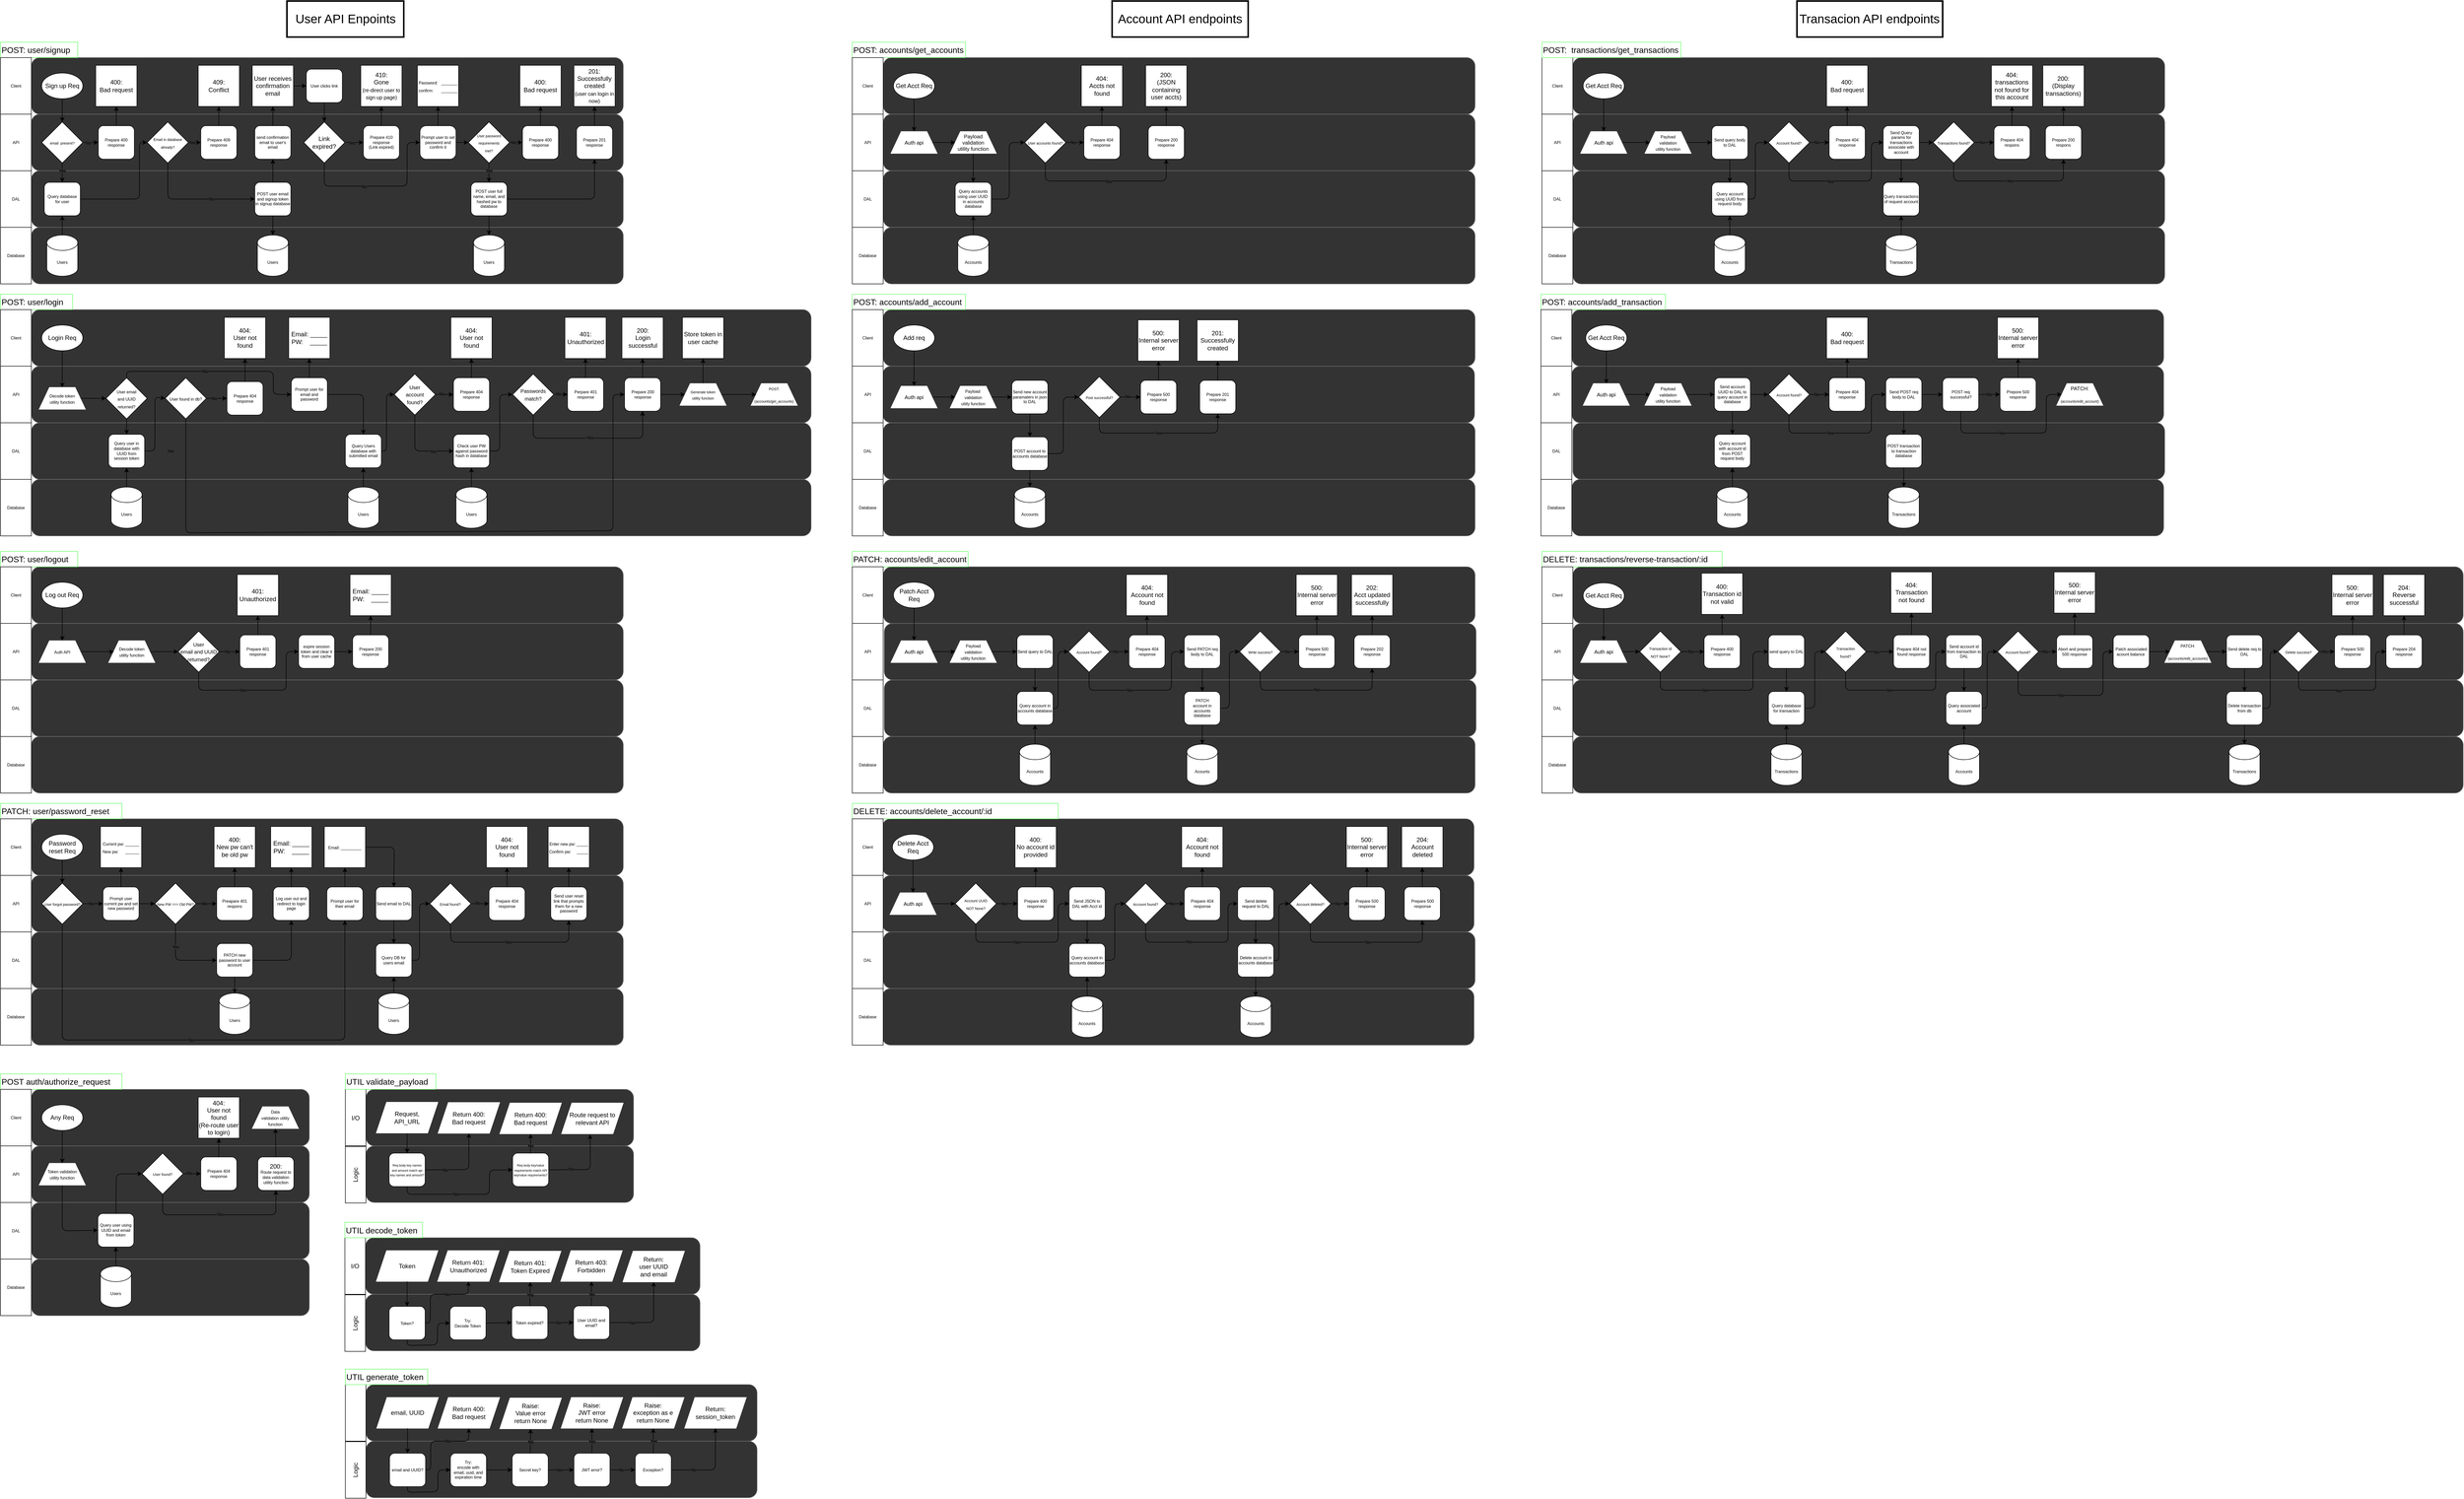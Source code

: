 <mxfile>
    <diagram id="yHnjuiAPqvhWpz3Zqxxu" name="Page-1">
        <mxGraphModel dx="1493" dy="-1714" grid="1" gridSize="10" guides="1" tooltips="1" connect="1" arrows="1" fold="1" page="1" pageScale="1" pageWidth="850" pageHeight="1100" math="0" shadow="0">
            <root>
                <mxCell id="0"/>
                <mxCell id="1" parent="0"/>
                <mxCell id="201" value="" style="rounded=1;whiteSpace=wrap;html=1;container=0;strokeColor=#737373;fillColor=#333333;fontColor=light-dark(#000000,#FFFFFF);labelBorderColor=none;" parent="1" vertex="1">
                    <mxGeometry x="-50" y="2350" width="1150" height="110" as="geometry"/>
                </mxCell>
                <mxCell id="204" value="&lt;font style=&quot;font-size: 16px;&quot;&gt;POST: user/signup&lt;/font&gt;" style="text;html=1;strokeColor=#66FF66;fillColor=none;align=left;verticalAlign=middle;whiteSpace=wrap;rounded=0;fontColor=light-dark(#000000,#FFFFFF);labelBorderColor=none;" parent="1" vertex="1">
                    <mxGeometry x="-110" y="2320" width="150" height="30" as="geometry"/>
                </mxCell>
                <mxCell id="205" value="Sign up Req" style="ellipse;whiteSpace=wrap;html=1;fontSize=12;fontColor=light-dark(#000000,#FFFFFF);labelBorderColor=none;" parent="1" vertex="1">
                    <mxGeometry x="-30" y="2380" width="80" height="50" as="geometry"/>
                </mxCell>
                <mxCell id="208" value="" style="rounded=1;whiteSpace=wrap;html=1;container=0;strokeColor=#737373;fillColor=#333333;fontColor=light-dark(#000000,#FFFFFF);labelBorderColor=none;" parent="1" vertex="1">
                    <mxGeometry x="-50" y="2460" width="1150" height="110" as="geometry"/>
                </mxCell>
                <mxCell id="214" value="&lt;font style=&quot;font-size: 8px; color: light-dark(rgb(0, 0, 0), rgb(255, 255, 255));&quot;&gt;No&lt;/font&gt;" style="edgeStyle=none;html=1;exitX=1;exitY=0.5;exitDx=0;exitDy=0;fontSize=12;labelBackgroundColor=#333333;fontColor=light-dark(#000000,#FFFFFF);labelBorderColor=none;" parent="1" source="211" target="212" edge="1">
                    <mxGeometry x="-0.333" relative="1" as="geometry">
                        <mxPoint as="offset"/>
                    </mxGeometry>
                </mxCell>
                <mxCell id="211" value="&lt;font style=&quot;font-size: 7px;&quot;&gt;email&amp;nbsp; present?&lt;/font&gt;" style="rhombus;whiteSpace=wrap;html=1;container=0;fontColor=light-dark(#000000,#FFFFFF);labelBorderColor=none;" parent="1" vertex="1">
                    <mxGeometry x="-30" y="2475" width="80" height="80" as="geometry"/>
                </mxCell>
                <mxCell id="216" style="edgeStyle=none;html=1;exitX=0.5;exitY=0;exitDx=0;exitDy=0;entryX=0.5;entryY=1;entryDx=0;entryDy=0;fontSize=12;fontColor=light-dark(#000000,#FFFFFF);labelBorderColor=none;" parent="1" source="212" target="215" edge="1">
                    <mxGeometry relative="1" as="geometry"/>
                </mxCell>
                <mxCell id="212" value="Prepare 400 response" style="rounded=1;whiteSpace=wrap;html=1;fontSize=8;container=0;fontColor=light-dark(#000000,#FFFFFF);labelBorderColor=none;" parent="1" vertex="1">
                    <mxGeometry x="80" y="2482.5" width="70" height="65" as="geometry"/>
                </mxCell>
                <mxCell id="215" value="400:&lt;br&gt;Bad request" style="whiteSpace=wrap;html=1;aspect=fixed;container=0;fontColor=light-dark(#000000,#FFFFFF);labelBorderColor=none;" parent="1" vertex="1">
                    <mxGeometry x="75" y="2365" width="80" height="80" as="geometry"/>
                </mxCell>
                <mxCell id="221" value="" style="rounded=1;whiteSpace=wrap;html=1;container=0;strokeColor=#737373;fillColor=#333333;fontColor=light-dark(#000000,#FFFFFF);labelBorderColor=none;" parent="1" vertex="1">
                    <mxGeometry x="-50" y="2570" width="1150" height="110" as="geometry"/>
                </mxCell>
                <mxCell id="224" value="" style="rounded=1;whiteSpace=wrap;html=1;container=0;strokeColor=#737373;fillColor=#333333;fontColor=light-dark(#000000,#FFFFFF);labelBorderColor=none;" parent="1" vertex="1">
                    <mxGeometry x="-50" y="2680" width="1150" height="110" as="geometry"/>
                </mxCell>
                <mxCell id="230" style="edgeStyle=none;html=1;exitX=0.5;exitY=0;exitDx=0;exitDy=0;entryX=0.5;entryY=1;entryDx=0;entryDy=0;fontSize=8;exitPerimeter=0;fontColor=light-dark(#000000,#FFFFFF);labelBorderColor=none;" parent="1" source="228" target="227" edge="1">
                    <mxGeometry relative="1" as="geometry"/>
                </mxCell>
                <mxCell id="233" style="edgeStyle=none;html=1;exitX=1;exitY=0.5;exitDx=0;exitDy=0;entryX=0;entryY=0.5;entryDx=0;entryDy=0;fontSize=8;fontColor=light-dark(#000000,#FFFFFF);labelBorderColor=none;" parent="1" source="227" target="232" edge="1">
                    <mxGeometry relative="1" as="geometry">
                        <Array as="points">
                            <mxPoint x="160" y="2625"/>
                            <mxPoint x="160" y="2515"/>
                        </Array>
                    </mxGeometry>
                </mxCell>
                <mxCell id="227" value="Query database for user" style="rounded=1;whiteSpace=wrap;html=1;fontSize=8;container=0;fontColor=light-dark(#000000,#FFFFFF);labelBorderColor=none;" parent="1" vertex="1">
                    <mxGeometry x="-25" y="2592.5" width="70" height="65" as="geometry"/>
                </mxCell>
                <mxCell id="228" value="Users" style="shape=cylinder3;whiteSpace=wrap;html=1;boundedLbl=1;backgroundOutline=1;size=15;fontSize=8;container=0;fontColor=light-dark(#000000,#FFFFFF);labelBorderColor=none;" parent="1" vertex="1">
                    <mxGeometry x="-20" y="2695" width="60" height="80" as="geometry"/>
                </mxCell>
                <mxCell id="231" value="Yes" style="edgeStyle=none;html=1;exitX=0.5;exitY=1;exitDx=0;exitDy=0;entryX=0.5;entryY=0;entryDx=0;entryDy=0;fontSize=8;labelBackgroundColor=#333333;fontColor=light-dark(#000000,#FFFFFF);labelBorderColor=none;" parent="1" source="211" target="227" edge="1">
                    <mxGeometry x="-0.2" relative="1" as="geometry">
                        <mxPoint as="offset"/>
                    </mxGeometry>
                </mxCell>
                <mxCell id="237" style="edgeStyle=none;html=1;exitX=1;exitY=0.5;exitDx=0;exitDy=0;fontSize=8;fontColor=light-dark(#000000,#FFFFFF);labelBorderColor=none;" parent="1" source="232" target="235" edge="1">
                    <mxGeometry relative="1" as="geometry"/>
                </mxCell>
                <mxCell id="238" value="Yes" style="edgeLabel;html=1;align=center;verticalAlign=middle;resizable=0;points=[];fontSize=8;labelBackgroundColor=#333333;fontColor=light-dark(#000000,#FFFFFF);labelBorderColor=none;" parent="237" vertex="1" connectable="0">
                    <mxGeometry x="-0.433" relative="1" as="geometry">
                        <mxPoint as="offset"/>
                    </mxGeometry>
                </mxCell>
                <mxCell id="240" style="edgeStyle=none;html=1;entryX=0;entryY=0.5;entryDx=0;entryDy=0;fontSize=8;exitX=0.5;exitY=1;exitDx=0;exitDy=0;fontColor=light-dark(#000000,#FFFFFF);labelBorderColor=none;" parent="1" source="232" target="242" edge="1">
                    <mxGeometry relative="1" as="geometry">
                        <Array as="points">
                            <mxPoint x="215" y="2625"/>
                        </Array>
                    </mxGeometry>
                </mxCell>
                <mxCell id="241" value="No" style="edgeLabel;html=1;align=center;verticalAlign=middle;resizable=0;points=[];fontSize=8;labelBackgroundColor=#333333;fontColor=light-dark(#000000,#FFFFFF);labelBorderColor=none;" parent="240" vertex="1" connectable="0">
                    <mxGeometry x="-0.522" y="-1" relative="1" as="geometry">
                        <mxPoint x="86" y="13" as="offset"/>
                    </mxGeometry>
                </mxCell>
                <mxCell id="232" value="&lt;font style=&quot;font-size: 7px;&quot;&gt;Email in database already?&lt;/font&gt;" style="rhombus;whiteSpace=wrap;html=1;container=0;fontColor=light-dark(#000000,#FFFFFF);labelBorderColor=none;" parent="1" vertex="1">
                    <mxGeometry x="175" y="2475" width="80" height="80" as="geometry"/>
                </mxCell>
                <mxCell id="234" value="409:&lt;br&gt;Conflict" style="whiteSpace=wrap;html=1;aspect=fixed;container=0;fontColor=light-dark(#000000,#FFFFFF);labelBorderColor=none;" parent="1" vertex="1">
                    <mxGeometry x="274.14" y="2365" width="80" height="80" as="geometry"/>
                </mxCell>
                <mxCell id="236" style="edgeStyle=none;html=1;exitX=0.5;exitY=0;exitDx=0;exitDy=0;entryX=0.5;entryY=1;entryDx=0;entryDy=0;fontSize=8;fontColor=light-dark(#000000,#FFFFFF);labelBorderColor=none;" parent="1" source="235" target="234" edge="1">
                    <mxGeometry relative="1" as="geometry"/>
                </mxCell>
                <mxCell id="235" value="Prepare 409 response" style="rounded=1;whiteSpace=wrap;html=1;fontSize=8;container=0;fontColor=light-dark(#000000,#FFFFFF);labelBorderColor=none;" parent="1" vertex="1">
                    <mxGeometry x="279.14" y="2482.5" width="70" height="65" as="geometry"/>
                </mxCell>
                <mxCell id="311" style="edgeStyle=none;html=1;exitX=1;exitY=0.5;exitDx=0;exitDy=0;entryX=0;entryY=0.5;entryDx=0;entryDy=0;fontSize=10;fontColor=light-dark(#000000,#FFFFFF);labelBorderColor=none;" parent="1" source="312" target="303" edge="1">
                    <mxGeometry relative="1" as="geometry">
                        <Array as="points"/>
                    </mxGeometry>
                </mxCell>
                <mxCell id="313" style="edgeStyle=none;html=1;exitX=0.5;exitY=0;exitDx=0;exitDy=0;entryX=0.5;entryY=1;entryDx=0;entryDy=0;fontSize=10;fontColor=light-dark(#000000,#FFFFFF);labelBorderColor=none;" parent="1" source="239" target="312" edge="1">
                    <mxGeometry relative="1" as="geometry"/>
                </mxCell>
                <mxCell id="239" value="send confirmation email to user&#39;s email" style="rounded=1;whiteSpace=wrap;html=1;fontSize=8;container=0;fontColor=light-dark(#000000,#FFFFFF);labelBorderColor=none;" parent="1" vertex="1">
                    <mxGeometry x="384.14" y="2482.5" width="70" height="65" as="geometry"/>
                </mxCell>
                <mxCell id="245" style="edgeStyle=none;html=1;exitX=0.5;exitY=1;exitDx=0;exitDy=0;entryX=0.5;entryY=0;entryDx=0;entryDy=0;entryPerimeter=0;fontSize=8;fontColor=light-dark(#000000,#FFFFFF);labelBorderColor=none;" parent="1" source="242" target="244" edge="1">
                    <mxGeometry relative="1" as="geometry"/>
                </mxCell>
                <mxCell id="293" style="edgeStyle=none;html=1;exitX=0.5;exitY=0;exitDx=0;exitDy=0;entryX=0.5;entryY=1;entryDx=0;entryDy=0;fontSize=10;fontColor=light-dark(#000000,#FFFFFF);labelBorderColor=none;" parent="1" source="242" target="239" edge="1">
                    <mxGeometry relative="1" as="geometry"/>
                </mxCell>
                <mxCell id="242" value="POST user email and signup token in signup database" style="rounded=1;whiteSpace=wrap;html=1;fontSize=8;container=0;fontColor=light-dark(#000000,#FFFFFF);labelBorderColor=none;" parent="1" vertex="1">
                    <mxGeometry x="384.14" y="2592.5" width="70" height="65" as="geometry"/>
                </mxCell>
                <mxCell id="244" value="Users" style="shape=cylinder3;whiteSpace=wrap;html=1;boundedLbl=1;backgroundOutline=1;size=15;fontSize=8;container=0;fontColor=light-dark(#000000,#FFFFFF);labelBorderColor=none;" parent="1" vertex="1">
                    <mxGeometry x="389.14" y="2695" width="60" height="80" as="geometry"/>
                </mxCell>
                <mxCell id="262" style="edgeStyle=none;html=1;exitX=0.5;exitY=1;exitDx=0;exitDy=0;entryX=0.5;entryY=0;entryDx=0;entryDy=0;entryPerimeter=0;fontSize=10;fontColor=light-dark(#000000,#FFFFFF);labelBorderColor=none;" parent="1" source="249" target="256" edge="1">
                    <mxGeometry relative="1" as="geometry"/>
                </mxCell>
                <mxCell id="325" style="edgeStyle=none;html=1;exitX=1;exitY=0.5;exitDx=0;exitDy=0;entryX=0.5;entryY=1;entryDx=0;entryDy=0;fontSize=10;fontColor=light-dark(#000000,#FFFFFF);labelBorderColor=none;" parent="1" source="249" target="273" edge="1">
                    <mxGeometry relative="1" as="geometry">
                        <Array as="points">
                            <mxPoint x="1044.14" y="2625"/>
                        </Array>
                    </mxGeometry>
                </mxCell>
                <mxCell id="249" value="POST user full name, email, and hashed pw to database" style="rounded=1;whiteSpace=wrap;html=1;fontSize=8;container=0;fontColor=light-dark(#000000,#FFFFFF);labelBorderColor=none;" parent="1" vertex="1">
                    <mxGeometry x="804.14" y="2592.5" width="70" height="65" as="geometry"/>
                </mxCell>
                <mxCell id="256" value="Users" style="shape=cylinder3;whiteSpace=wrap;html=1;boundedLbl=1;backgroundOutline=1;size=15;fontSize=8;container=0;fontColor=light-dark(#000000,#FFFFFF);labelBorderColor=none;" parent="1" vertex="1">
                    <mxGeometry x="809.14" y="2695" width="60" height="80" as="geometry"/>
                </mxCell>
                <mxCell id="259" value="201:&lt;br&gt;Successfully&lt;br&gt;created&lt;br&gt;&lt;font style=&quot;font-size: 10px;&quot;&gt;(user can login in now)&lt;/font&gt;" style="whiteSpace=wrap;html=1;aspect=fixed;container=0;fontColor=light-dark(#000000,#FFFFFF);labelBorderColor=none;" parent="1" vertex="1">
                    <mxGeometry x="1004.14" y="2365" width="80" height="80" as="geometry"/>
                </mxCell>
                <mxCell id="213" style="edgeStyle=none;html=1;exitX=0.5;exitY=1;exitDx=0;exitDy=0;entryX=0.5;entryY=0;entryDx=0;entryDy=0;fontSize=12;fontColor=light-dark(#000000,#FFFFFF);labelBorderColor=none;" parent="1" source="205" target="211" edge="1">
                    <mxGeometry relative="1" as="geometry"/>
                </mxCell>
                <mxCell id="265" style="edgeStyle=none;html=1;exitX=0.5;exitY=0;exitDx=0;exitDy=0;entryX=0.5;entryY=1;entryDx=0;entryDy=0;fontSize=8;fontColor=light-dark(#000000,#FFFFFF);labelBorderColor=none;" parent="1" source="263" target="264" edge="1">
                    <mxGeometry relative="1" as="geometry"/>
                </mxCell>
                <mxCell id="271" style="edgeStyle=none;html=1;exitX=1;exitY=0.5;exitDx=0;exitDy=0;fontSize=8;entryX=0;entryY=0.5;entryDx=0;entryDy=0;fontColor=light-dark(#000000,#FFFFFF);labelBorderColor=none;" parent="1" source="263" target="268" edge="1">
                    <mxGeometry relative="1" as="geometry">
                        <Array as="points">
                            <mxPoint x="784.14" y="2515"/>
                        </Array>
                    </mxGeometry>
                </mxCell>
                <mxCell id="263" value="Prompt user to set password and confirm it" style="rounded=1;whiteSpace=wrap;html=1;fontSize=8;container=0;arcSize=18;fontColor=light-dark(#000000,#FFFFFF);labelBorderColor=none;" parent="1" vertex="1">
                    <mxGeometry x="705" y="2482.5" width="70" height="65" as="geometry"/>
                </mxCell>
                <mxCell id="264" value="&lt;font style=&quot;font-size: 8px;&quot;&gt;Password:&amp;nbsp; &amp;nbsp;_______&lt;br&gt;confirm:&amp;nbsp; &amp;nbsp; &amp;nbsp; &amp;nbsp;_______&lt;br&gt;&lt;/font&gt;" style="whiteSpace=wrap;html=1;aspect=fixed;container=0;fontColor=light-dark(#000000,#FFFFFF);labelBorderColor=none;" parent="1" vertex="1">
                    <mxGeometry x="700" y="2365" width="80" height="80" as="geometry"/>
                </mxCell>
                <mxCell id="269" style="edgeStyle=none;html=1;exitX=0.5;exitY=1;exitDx=0;exitDy=0;entryX=0.5;entryY=0;entryDx=0;entryDy=0;fontSize=8;fontColor=light-dark(#000000,#FFFFFF);labelBorderColor=none;" parent="1" target="249" edge="1">
                    <mxGeometry relative="1" as="geometry">
                        <mxPoint x="839.14" y="2555" as="sourcePoint"/>
                    </mxGeometry>
                </mxCell>
                <mxCell id="270" value="Yes" style="edgeLabel;html=1;align=center;verticalAlign=middle;resizable=0;points=[];fontSize=8;labelBackgroundColor=#333333;fontColor=light-dark(#000000,#FFFFFF);labelBorderColor=none;" parent="269" vertex="1" connectable="0">
                    <mxGeometry x="-0.477" y="1" relative="1" as="geometry">
                        <mxPoint x="-1" y="5" as="offset"/>
                    </mxGeometry>
                </mxCell>
                <mxCell id="323" style="edgeStyle=none;html=1;exitX=1;exitY=0.5;exitDx=0;exitDy=0;entryX=0;entryY=0.5;entryDx=0;entryDy=0;fontSize=10;fontColor=light-dark(#000000,#FFFFFF);labelBorderColor=none;" parent="1" target="322" edge="1">
                    <mxGeometry relative="1" as="geometry">
                        <mxPoint x="879.14" y="2515" as="sourcePoint"/>
                    </mxGeometry>
                </mxCell>
                <mxCell id="1579" value="No" style="edgeLabel;html=1;align=center;verticalAlign=middle;resizable=0;points=[];fontSize=8;labelBackgroundColor=#333333;fontColor=light-dark(#000000,#FFFFFF);labelBorderColor=none;" parent="323" vertex="1" connectable="0">
                    <mxGeometry x="-0.37" y="1" relative="1" as="geometry">
                        <mxPoint y="1" as="offset"/>
                    </mxGeometry>
                </mxCell>
                <mxCell id="268" value="&lt;font style=&quot;font-size: 7px;&quot;&gt;User password requirements &lt;br&gt;met?&lt;/font&gt;" style="rhombus;whiteSpace=wrap;html=1;container=0;fontColor=light-dark(#000000,#FFFFFF);labelBorderColor=none;" parent="1" vertex="1">
                    <mxGeometry x="799.14" y="2475" width="80" height="80" as="geometry"/>
                </mxCell>
                <mxCell id="275" style="edgeStyle=none;html=1;exitX=0.5;exitY=0;exitDx=0;exitDy=0;entryX=0.5;entryY=1;entryDx=0;entryDy=0;fontSize=7;fontColor=light-dark(#000000,#FFFFFF);labelBorderColor=none;" parent="1" source="273" target="259" edge="1">
                    <mxGeometry relative="1" as="geometry"/>
                </mxCell>
                <mxCell id="273" value="Prepare 201 response" style="rounded=1;whiteSpace=wrap;html=1;fontSize=8;container=0;fontColor=light-dark(#000000,#FFFFFF);labelBorderColor=none;" parent="1" vertex="1">
                    <mxGeometry x="1009.14" y="2482.5" width="70" height="65" as="geometry"/>
                </mxCell>
                <mxCell id="276" value="400:&lt;br&gt;Bad request" style="whiteSpace=wrap;html=1;aspect=fixed;container=0;fontColor=light-dark(#000000,#FFFFFF);labelBorderColor=none;" parent="1" vertex="1">
                    <mxGeometry x="899.14" y="2365" width="80" height="80" as="geometry"/>
                </mxCell>
                <mxCell id="279" value="410:&lt;br&gt;Gone&lt;br&gt;&lt;font style=&quot;font-size: 10px;&quot;&gt;(re-direct user to sign up page)&lt;/font&gt;" style="whiteSpace=wrap;html=1;aspect=fixed;container=0;fontColor=light-dark(#000000,#FFFFFF);labelBorderColor=none;" parent="1" vertex="1">
                    <mxGeometry x="590" y="2365" width="80" height="80" as="geometry"/>
                </mxCell>
                <mxCell id="291" style="edgeStyle=none;html=1;exitX=0.5;exitY=0;exitDx=0;exitDy=0;entryX=0.5;entryY=1;entryDx=0;entryDy=0;fontSize=10;fontColor=light-dark(#000000,#FFFFFF);labelBorderColor=none;" parent="1" source="285" target="279" edge="1">
                    <mxGeometry relative="1" as="geometry"/>
                </mxCell>
                <mxCell id="285" value="Prepare 410 response&lt;br&gt;(Link expired)" style="rounded=1;whiteSpace=wrap;html=1;fontSize=8;container=0;fontColor=light-dark(#000000,#FFFFFF);labelBorderColor=none;" parent="1" vertex="1">
                    <mxGeometry x="595" y="2482.5" width="70" height="65" as="geometry"/>
                </mxCell>
                <mxCell id="331" style="edgeStyle=none;html=1;exitX=1;exitY=0.5;exitDx=0;exitDy=0;entryX=0;entryY=0.5;entryDx=0;entryDy=0;fontSize=10;fontColor=light-dark(#000000,#FFFFFF);labelBorderColor=none;" parent="1" source="300" target="285" edge="1">
                    <mxGeometry relative="1" as="geometry">
                        <Array as="points"/>
                    </mxGeometry>
                </mxCell>
                <mxCell id="332" value="&lt;font style=&quot;font-size: 8px; color: light-dark(rgb(0, 0, 0), rgb(255, 255, 255));&quot;&gt;Yes&lt;/font&gt;" style="edgeLabel;html=1;align=center;verticalAlign=middle;resizable=0;points=[];fontSize=10;labelBackgroundColor=#333333;fontColor=light-dark(#000000,#FFFFFF);labelBorderColor=none;" parent="331" vertex="1" connectable="0">
                    <mxGeometry x="0.177" y="1" relative="1" as="geometry">
                        <mxPoint x="-8" y="1" as="offset"/>
                    </mxGeometry>
                </mxCell>
                <mxCell id="300" value="Link &lt;br&gt;expired?" style="rhombus;whiteSpace=wrap;html=1;container=0;fontColor=light-dark(#000000,#FFFFFF);labelBorderColor=none;" parent="1" vertex="1">
                    <mxGeometry x="479.14" y="2475" width="80" height="80" as="geometry"/>
                </mxCell>
                <mxCell id="304" style="edgeStyle=none;html=1;exitX=0.5;exitY=1;exitDx=0;exitDy=0;entryX=0.5;entryY=0;entryDx=0;entryDy=0;fontSize=10;fontColor=light-dark(#000000,#FFFFFF);labelBorderColor=none;" parent="1" source="303" target="300" edge="1">
                    <mxGeometry relative="1" as="geometry">
                        <Array as="points"/>
                    </mxGeometry>
                </mxCell>
                <mxCell id="303" value="User clicks link" style="rounded=1;whiteSpace=wrap;html=1;fontSize=8;container=0;fontColor=light-dark(#000000,#FFFFFF);labelBorderColor=none;" parent="1" vertex="1">
                    <mxGeometry x="484.14" y="2372.5" width="70" height="65" as="geometry"/>
                </mxCell>
                <mxCell id="312" value="User receives confirmation email" style="whiteSpace=wrap;html=1;aspect=fixed;container=0;fontColor=light-dark(#000000,#FFFFFF);labelBorderColor=none;" parent="1" vertex="1">
                    <mxGeometry x="379.14" y="2365" width="80" height="80" as="geometry"/>
                </mxCell>
                <mxCell id="329" style="edgeStyle=none;html=1;exitX=0.5;exitY=1;exitDx=0;exitDy=0;entryX=0;entryY=0.5;entryDx=0;entryDy=0;fontSize=10;fontColor=light-dark(#000000,#FFFFFF);labelBorderColor=none;" parent="1" source="300" target="263" edge="1">
                    <mxGeometry relative="1" as="geometry">
                        <mxPoint x="532.14" y="2625" as="sourcePoint"/>
                        <Array as="points">
                            <mxPoint x="519" y="2600"/>
                            <mxPoint x="680" y="2600"/>
                            <mxPoint x="680" y="2515"/>
                        </Array>
                    </mxGeometry>
                </mxCell>
                <mxCell id="1286" value="&lt;font style=&quot;font-size: 8px; color: light-dark(rgb(0, 0, 0), rgb(255, 255, 255));&quot;&gt;No&lt;/font&gt;" style="edgeLabel;html=1;align=center;verticalAlign=middle;resizable=0;points=[];fontSize=10;labelBackgroundColor=#333333;fontColor=light-dark(#000000,#FFFFFF);labelBorderColor=none;" parent="329" vertex="1" connectable="0">
                    <mxGeometry x="-0.227" relative="1" as="geometry">
                        <mxPoint as="offset"/>
                    </mxGeometry>
                </mxCell>
                <mxCell id="324" style="edgeStyle=none;html=1;exitX=0.5;exitY=0;exitDx=0;exitDy=0;entryX=0.5;entryY=1;entryDx=0;entryDy=0;fontSize=10;fontColor=light-dark(#000000,#FFFFFF);labelBorderColor=none;" parent="1" source="322" target="276" edge="1">
                    <mxGeometry relative="1" as="geometry"/>
                </mxCell>
                <mxCell id="322" value="Prepare 400 response" style="rounded=1;whiteSpace=wrap;html=1;fontSize=8;container=0;fontColor=light-dark(#000000,#FFFFFF);labelBorderColor=none;" parent="1" vertex="1">
                    <mxGeometry x="904.14" y="2482.5" width="70" height="65" as="geometry"/>
                </mxCell>
                <mxCell id="341" value="" style="rounded=1;whiteSpace=wrap;html=1;container=0;strokeColor=#737373;fillColor=#333333;fontColor=light-dark(#000000,#FFFFFF);labelBorderColor=none;" parent="1" vertex="1">
                    <mxGeometry x="-50" y="2840" width="1515" height="110" as="geometry"/>
                </mxCell>
                <mxCell id="344" value="" style="rounded=1;whiteSpace=wrap;html=1;container=0;strokeColor=#737373;fillColor=#333333;fontColor=light-dark(#000000,#FFFFFF);labelBorderColor=none;" parent="1" vertex="1">
                    <mxGeometry x="-50" y="2950" width="1515" height="110" as="geometry"/>
                </mxCell>
                <mxCell id="347" value="" style="rounded=1;whiteSpace=wrap;html=1;container=0;strokeColor=#737373;fillColor=#333333;fontColor=light-dark(#000000,#FFFFFF);labelBorderColor=none;" parent="1" vertex="1">
                    <mxGeometry x="-50" y="3060" width="1515" height="110" as="geometry"/>
                </mxCell>
                <mxCell id="350" value="" style="rounded=1;whiteSpace=wrap;html=1;container=0;strokeColor=#737373;fillColor=#333333;fontColor=light-dark(#000000,#FFFFFF);labelBorderColor=none;" parent="1" vertex="1">
                    <mxGeometry x="-50" y="3170" width="1515" height="110" as="geometry"/>
                </mxCell>
                <mxCell id="353" value="&lt;font style=&quot;font-size: 16px;&quot;&gt;POST: user/login&lt;/font&gt;" style="text;html=1;strokeColor=#66FF66;fillColor=none;align=left;verticalAlign=middle;whiteSpace=wrap;rounded=0;fontColor=light-dark(#000000,#FFFFFF);labelBorderColor=none;" parent="1" vertex="1">
                    <mxGeometry x="-110" y="2810" width="140" height="30" as="geometry"/>
                </mxCell>
                <mxCell id="356" style="edgeStyle=none;html=1;exitX=0.5;exitY=1;exitDx=0;exitDy=0;entryX=0.5;entryY=0;entryDx=0;entryDy=0;fontSize=10;fontColor=light-dark(#000000,#FFFFFF);labelBorderColor=none;" parent="1" source="354" target="1823" edge="1">
                    <mxGeometry relative="1" as="geometry">
                        <mxPoint x="10" y="2965" as="targetPoint"/>
                    </mxGeometry>
                </mxCell>
                <mxCell id="354" value="Login Req" style="ellipse;whiteSpace=wrap;html=1;fontSize=12;fontColor=light-dark(#000000,#FFFFFF);labelBorderColor=none;" parent="1" vertex="1">
                    <mxGeometry x="-30" y="2870" width="80" height="50" as="geometry"/>
                </mxCell>
                <mxCell id="360" style="edgeStyle=none;html=1;exitX=0.5;exitY=0;exitDx=0;exitDy=0;entryX=0.5;entryY=1;entryDx=0;entryDy=0;fontSize=12;fontColor=light-dark(#000000,#FFFFFF);labelBorderColor=none;" parent="1" source="357" target="359" edge="1">
                    <mxGeometry relative="1" as="geometry"/>
                </mxCell>
                <mxCell id="370" style="edgeStyle=none;html=1;exitX=1;exitY=0.5;exitDx=0;exitDy=0;fontSize=12;entryX=0.5;entryY=0;entryDx=0;entryDy=0;fontColor=light-dark(#000000,#FFFFFF);labelBorderColor=none;" parent="1" source="357" target="386" edge="1">
                    <mxGeometry relative="1" as="geometry">
                        <mxPoint x="575" y="3005" as="targetPoint"/>
                        <Array as="points">
                            <mxPoint x="595" y="3005"/>
                        </Array>
                    </mxGeometry>
                </mxCell>
                <mxCell id="357" value="Prompt user for email and password" style="rounded=1;whiteSpace=wrap;html=1;fontSize=8;container=0;fontColor=light-dark(#000000,#FFFFFF);labelBorderColor=none;" parent="1" vertex="1">
                    <mxGeometry x="455" y="2972.5" width="70" height="65" as="geometry"/>
                </mxCell>
                <mxCell id="359" value="Email: _____&lt;br&gt;PW:&amp;nbsp; &amp;nbsp; _____" style="whiteSpace=wrap;html=1;aspect=fixed;container=0;fontColor=light-dark(#000000,#FFFFFF);labelBorderColor=none;" parent="1" vertex="1">
                    <mxGeometry x="450" y="2855" width="80" height="80" as="geometry"/>
                </mxCell>
                <mxCell id="372" style="edgeStyle=none;html=1;exitX=0.5;exitY=0;exitDx=0;exitDy=0;entryX=0.5;entryY=1;entryDx=0;entryDy=0;fontSize=12;exitPerimeter=0;fontColor=light-dark(#000000,#FFFFFF);labelBorderColor=none;" parent="1" source="371" target="369" edge="1">
                    <mxGeometry relative="1" as="geometry"/>
                </mxCell>
                <mxCell id="374" style="edgeStyle=none;html=1;exitX=1;exitY=0.5;exitDx=0;exitDy=0;entryX=0;entryY=0.5;entryDx=0;entryDy=0;fontSize=12;fontColor=light-dark(#000000,#FFFFFF);labelBorderColor=none;" parent="1" source="369" target="373" edge="1">
                    <mxGeometry relative="1" as="geometry">
                        <Array as="points">
                            <mxPoint x="860" y="3115"/>
                            <mxPoint x="860" y="3005"/>
                        </Array>
                    </mxGeometry>
                </mxCell>
                <mxCell id="369" value="Check user PW against password hash in database" style="rounded=1;whiteSpace=wrap;html=1;fontSize=8;container=0;fontColor=light-dark(#000000,#FFFFFF);labelBorderColor=none;" parent="1" vertex="1">
                    <mxGeometry x="770" y="3082.5" width="70" height="65" as="geometry"/>
                </mxCell>
                <mxCell id="371" value="Users" style="shape=cylinder3;whiteSpace=wrap;html=1;boundedLbl=1;backgroundOutline=1;size=15;fontSize=8;container=0;fontColor=light-dark(#000000,#FFFFFF);labelBorderColor=none;" parent="1" vertex="1">
                    <mxGeometry x="775" y="3185" width="60" height="80" as="geometry"/>
                </mxCell>
                <mxCell id="376" value="&lt;font style=&quot;font-size: 8px; color: light-dark(rgb(0, 0, 0), rgb(255, 255, 255));&quot;&gt;Yes&lt;/font&gt;" style="edgeStyle=none;html=1;entryX=0.5;entryY=1;entryDx=0;entryDy=0;fontSize=12;exitX=0.5;exitY=1;exitDx=0;exitDy=0;labelBackgroundColor=#333333;fontColor=light-dark(#000000,#FFFFFF);labelBorderColor=none;" parent="1" source="373" target="375" edge="1">
                    <mxGeometry x="-0.004" y="2" relative="1" as="geometry">
                        <mxPoint x="1180" y="3010" as="sourcePoint"/>
                        <mxPoint x="1215" y="3115" as="targetPoint"/>
                        <Array as="points">
                            <mxPoint x="925" y="3090"/>
                            <mxPoint x="1138" y="3090"/>
                        </Array>
                        <mxPoint as="offset"/>
                    </mxGeometry>
                </mxCell>
                <mxCell id="382" style="edgeStyle=none;html=1;exitX=1;exitY=0.5;exitDx=0;exitDy=0;entryX=0;entryY=0.5;entryDx=0;entryDy=0;fontSize=12;fontColor=light-dark(#000000,#FFFFFF);labelBorderColor=none;" parent="1" source="373" target="380" edge="1">
                    <mxGeometry relative="1" as="geometry">
                        <Array as="points"/>
                    </mxGeometry>
                </mxCell>
                <mxCell id="383" value="&lt;font style=&quot;font-size: 8px; color: light-dark(rgb(0, 0, 0), rgb(255, 255, 255));&quot;&gt;No&lt;/font&gt;" style="edgeLabel;html=1;align=center;verticalAlign=middle;resizable=0;points=[];fontSize=12;labelBackgroundColor=#333333;fontColor=light-dark(#000000,#FFFFFF);labelBorderColor=none;" parent="382" vertex="1" connectable="0">
                    <mxGeometry x="-0.066" y="-2" relative="1" as="geometry">
                        <mxPoint x="-4" y="-4" as="offset"/>
                    </mxGeometry>
                </mxCell>
                <mxCell id="373" value="&lt;font style=&quot;font-size: 10px;&quot;&gt;Passwords match?&lt;/font&gt;" style="rhombus;whiteSpace=wrap;html=1;fontSize=12;fontColor=light-dark(#000000,#FFFFFF);labelBorderColor=none;" parent="1" vertex="1">
                    <mxGeometry x="885" y="2965" width="80" height="80" as="geometry"/>
                </mxCell>
                <mxCell id="378" style="edgeStyle=none;html=1;exitX=0.5;exitY=0;exitDx=0;exitDy=0;entryX=0.5;entryY=1;entryDx=0;entryDy=0;fontSize=12;fontColor=light-dark(#000000,#FFFFFF);labelBorderColor=none;" parent="1" source="375" target="377" edge="1">
                    <mxGeometry relative="1" as="geometry"/>
                </mxCell>
                <mxCell id="1885" style="edgeStyle=none;html=1;exitX=1;exitY=0.5;exitDx=0;exitDy=0;entryX=0;entryY=0.5;entryDx=0;entryDy=0;labelBackgroundColor=#333333;fontSize=8;fontColor=light-dark(#000000,#FFFFFF);labelBorderColor=none;" parent="1" source="375" target="1884" edge="1">
                    <mxGeometry relative="1" as="geometry">
                        <Array as="points"/>
                    </mxGeometry>
                </mxCell>
                <mxCell id="375" value="Prepare 200 response" style="rounded=1;whiteSpace=wrap;html=1;fontSize=8;container=0;fontColor=light-dark(#000000,#FFFFFF);labelBorderColor=none;" parent="1" vertex="1">
                    <mxGeometry x="1102.5" y="2972.5" width="70" height="65" as="geometry"/>
                </mxCell>
                <mxCell id="377" value="200:&lt;br&gt;Login successful" style="whiteSpace=wrap;html=1;aspect=fixed;container=0;fontColor=light-dark(#000000,#FFFFFF);labelBorderColor=none;" parent="1" vertex="1">
                    <mxGeometry x="1097.5" y="2855" width="80" height="80" as="geometry"/>
                </mxCell>
                <mxCell id="384" style="edgeStyle=none;html=1;exitX=0.5;exitY=0;exitDx=0;exitDy=0;fontSize=12;fontColor=light-dark(#000000,#FFFFFF);labelBorderColor=none;" parent="1" source="380" target="381" edge="1">
                    <mxGeometry relative="1" as="geometry"/>
                </mxCell>
                <mxCell id="380" value="Perpare 401 response" style="rounded=1;whiteSpace=wrap;html=1;fontSize=8;container=0;fontColor=light-dark(#000000,#FFFFFF);labelBorderColor=none;" parent="1" vertex="1">
                    <mxGeometry x="991.64" y="2972.5" width="70" height="65" as="geometry"/>
                </mxCell>
                <mxCell id="381" value="401:&lt;br&gt;Unauthorized" style="whiteSpace=wrap;html=1;aspect=fixed;container=0;fontColor=light-dark(#000000,#FFFFFF);labelBorderColor=none;" parent="1" vertex="1">
                    <mxGeometry x="986.64" y="2855" width="80" height="80" as="geometry"/>
                </mxCell>
                <mxCell id="390" style="edgeStyle=none;html=1;exitX=1;exitY=0.5;exitDx=0;exitDy=0;entryX=0;entryY=0.5;entryDx=0;entryDy=0;fontSize=12;fontColor=light-dark(#000000,#FFFFFF);labelBorderColor=none;" parent="1" source="386" target="389" edge="1">
                    <mxGeometry relative="1" as="geometry">
                        <Array as="points">
                            <mxPoint x="640" y="3115"/>
                            <mxPoint x="640" y="3005"/>
                        </Array>
                    </mxGeometry>
                </mxCell>
                <mxCell id="386" value="Query Users database with submitted email" style="rounded=1;whiteSpace=wrap;html=1;fontSize=8;container=0;fontColor=light-dark(#000000,#FFFFFF);labelBorderColor=none;" parent="1" vertex="1">
                    <mxGeometry x="560" y="3082.5" width="70" height="65" as="geometry"/>
                </mxCell>
                <mxCell id="388" style="edgeStyle=none;html=1;exitX=0.5;exitY=0;exitDx=0;exitDy=0;exitPerimeter=0;entryX=0.5;entryY=1;entryDx=0;entryDy=0;fontSize=12;fontColor=light-dark(#000000,#FFFFFF);labelBorderColor=none;" parent="1" source="387" target="386" edge="1">
                    <mxGeometry relative="1" as="geometry"/>
                </mxCell>
                <mxCell id="387" value="Users" style="shape=cylinder3;whiteSpace=wrap;html=1;boundedLbl=1;backgroundOutline=1;size=15;fontSize=8;container=0;fontColor=light-dark(#000000,#FFFFFF);labelBorderColor=none;" parent="1" vertex="1">
                    <mxGeometry x="565" y="3185" width="60" height="80" as="geometry"/>
                </mxCell>
                <mxCell id="392" style="edgeStyle=none;html=1;exitX=1;exitY=0.5;exitDx=0;exitDy=0;entryX=0;entryY=0.5;entryDx=0;entryDy=0;fontSize=12;fontColor=light-dark(#000000,#FFFFFF);labelBorderColor=none;" parent="1" source="389" target="391" edge="1">
                    <mxGeometry relative="1" as="geometry"/>
                </mxCell>
                <mxCell id="393" value="&lt;font style=&quot;font-size: 8px; color: light-dark(rgb(0, 0, 0), rgb(255, 255, 255));&quot;&gt;No&lt;/font&gt;" style="edgeLabel;html=1;align=center;verticalAlign=middle;resizable=0;points=[];fontSize=12;labelBackgroundColor=#333333;fontColor=light-dark(#000000,#FFFFFF);labelBorderColor=none;" parent="392" vertex="1" connectable="0">
                    <mxGeometry x="0.12" relative="1" as="geometry">
                        <mxPoint x="-8" y="-2" as="offset"/>
                    </mxGeometry>
                </mxCell>
                <mxCell id="396" style="edgeStyle=none;html=1;exitX=0.5;exitY=1;exitDx=0;exitDy=0;entryX=0;entryY=0.5;entryDx=0;entryDy=0;fontSize=12;fontColor=light-dark(#000000,#FFFFFF);labelBorderColor=none;" parent="1" source="389" target="369" edge="1">
                    <mxGeometry relative="1" as="geometry">
                        <Array as="points">
                            <mxPoint x="695" y="3115"/>
                        </Array>
                    </mxGeometry>
                </mxCell>
                <mxCell id="401" value="&lt;font style=&quot;font-size: 8px; color: light-dark(rgb(0, 0, 0), rgb(255, 255, 255));&quot;&gt;Yes&lt;/font&gt;" style="edgeLabel;html=1;align=center;verticalAlign=middle;resizable=0;points=[];fontSize=12;labelBackgroundColor=#333333;fontColor=light-dark(#000000,#FFFFFF);labelBorderColor=none;" parent="396" vertex="1" connectable="0">
                    <mxGeometry x="-0.323" relative="1" as="geometry">
                        <mxPoint x="35" y="21" as="offset"/>
                    </mxGeometry>
                </mxCell>
                <mxCell id="389" value="&lt;font style=&quot;font-size: 10px;&quot;&gt;User &lt;br&gt;account&lt;br&gt;found?&lt;/font&gt;" style="rhombus;whiteSpace=wrap;html=1;fontSize=12;fontColor=light-dark(#000000,#FFFFFF);labelBorderColor=none;" parent="1" vertex="1">
                    <mxGeometry x="655" y="2965" width="80" height="80" as="geometry"/>
                </mxCell>
                <mxCell id="395" style="edgeStyle=none;html=1;exitX=0.5;exitY=0;exitDx=0;exitDy=0;entryX=0.5;entryY=1;entryDx=0;entryDy=0;fontSize=12;fontColor=light-dark(#000000,#FFFFFF);labelBorderColor=none;" parent="1" source="391" target="394" edge="1">
                    <mxGeometry relative="1" as="geometry"/>
                </mxCell>
                <mxCell id="391" value="Prepare 404 response" style="rounded=1;whiteSpace=wrap;html=1;fontSize=8;container=0;fontColor=light-dark(#000000,#FFFFFF);labelBorderColor=none;" parent="1" vertex="1">
                    <mxGeometry x="770" y="2972.5" width="70" height="65" as="geometry"/>
                </mxCell>
                <mxCell id="394" value="404:&lt;br&gt;User not found" style="whiteSpace=wrap;html=1;aspect=fixed;container=0;fontColor=light-dark(#000000,#FFFFFF);labelBorderColor=none;" parent="1" vertex="1">
                    <mxGeometry x="765" y="2855" width="80" height="80" as="geometry"/>
                </mxCell>
                <mxCell id="402" value="" style="rounded=1;whiteSpace=wrap;html=1;container=0;strokeColor=#737373;fillColor=#333333;fontColor=light-dark(#000000,#FFFFFF);labelBorderColor=none;" parent="1" vertex="1">
                    <mxGeometry x="-50" y="3830" width="1150" height="110" as="geometry"/>
                </mxCell>
                <mxCell id="405" value="" style="rounded=1;whiteSpace=wrap;html=1;container=0;strokeColor=#737373;fillColor=#333333;fontColor=light-dark(#000000,#FFFFFF);labelBorderColor=none;" parent="1" vertex="1">
                    <mxGeometry x="-50" y="3940" width="1150" height="110" as="geometry"/>
                </mxCell>
                <mxCell id="408" value="" style="rounded=1;whiteSpace=wrap;html=1;container=0;strokeColor=#737373;fillColor=#333333;fontColor=light-dark(#000000,#FFFFFF);labelBorderColor=none;" parent="1" vertex="1">
                    <mxGeometry x="-50" y="4050" width="1150" height="110" as="geometry"/>
                </mxCell>
                <mxCell id="411" value="" style="rounded=1;whiteSpace=wrap;html=1;container=0;strokeColor=#737373;fillColor=#333333;fontColor=light-dark(#000000,#FFFFFF);labelBorderColor=none;" parent="1" vertex="1">
                    <mxGeometry x="-50" y="4160" width="1150" height="110" as="geometry"/>
                </mxCell>
                <mxCell id="415" value="&lt;font style=&quot;font-size: 16px;&quot;&gt;PATCH: user/password_reset&lt;/font&gt;" style="text;html=1;strokeColor=#66FF66;fillColor=none;align=left;verticalAlign=middle;whiteSpace=wrap;rounded=0;fontColor=light-dark(#000000,#FFFFFF);labelBorderColor=none;" parent="1" vertex="1">
                    <mxGeometry x="-110" y="3800" width="235.86" height="30" as="geometry"/>
                </mxCell>
                <mxCell id="418" style="edgeStyle=none;html=1;exitX=0.5;exitY=1;exitDx=0;exitDy=0;entryX=0.5;entryY=0;entryDx=0;entryDy=0;fontSize=12;fontColor=light-dark(#000000,#FFFFFF);labelBorderColor=none;" parent="1" source="416" target="417" edge="1">
                    <mxGeometry relative="1" as="geometry"/>
                </mxCell>
                <mxCell id="416" value="Password reset Req" style="ellipse;whiteSpace=wrap;html=1;fontSize=12;fontColor=light-dark(#000000,#FFFFFF);labelBorderColor=none;" parent="1" vertex="1">
                    <mxGeometry x="-30" y="3860" width="80" height="50" as="geometry"/>
                </mxCell>
                <mxCell id="1715" style="edgeStyle=none;html=1;exitX=1;exitY=0.5;exitDx=0;exitDy=0;entryX=0;entryY=0.5;entryDx=0;entryDy=0;labelBackgroundColor=#333333;fontSize=8;fontColor=light-dark(#000000,#FFFFFF);labelBorderColor=none;" parent="1" source="417" target="457" edge="1">
                    <mxGeometry relative="1" as="geometry"/>
                </mxCell>
                <mxCell id="1716" value="No" style="edgeLabel;html=1;align=center;verticalAlign=middle;resizable=0;points=[];fontSize=8;labelBackgroundColor=#333333;fontColor=light-dark(#000000,#FFFFFF);labelBorderColor=none;" parent="1715" vertex="1" connectable="0">
                    <mxGeometry x="-0.153" relative="1" as="geometry">
                        <mxPoint x="-1" as="offset"/>
                    </mxGeometry>
                </mxCell>
                <mxCell id="417" value="&lt;span style=&quot;font-size: 7px;&quot;&gt;User forgot password?&lt;/span&gt;" style="rhombus;whiteSpace=wrap;html=1;container=0;fontColor=light-dark(#000000,#FFFFFF);labelBorderColor=none;" parent="1" vertex="1">
                    <mxGeometry x="-30" y="3955" width="80" height="80" as="geometry"/>
                </mxCell>
                <mxCell id="422" style="edgeStyle=none;html=1;exitX=0.5;exitY=0;exitDx=0;exitDy=0;entryX=0.5;entryY=1;entryDx=0;entryDy=0;fontSize=12;fontColor=light-dark(#000000,#FFFFFF);labelBorderColor=none;" parent="1" source="419" target="421" edge="1">
                    <mxGeometry relative="1" as="geometry">
                        <Array as="points"/>
                    </mxGeometry>
                </mxCell>
                <mxCell id="419" value="Prompt user for their email" style="rounded=1;whiteSpace=wrap;html=1;fontSize=8;container=0;fontColor=light-dark(#000000,#FFFFFF);labelBorderColor=none;" parent="1" vertex="1">
                    <mxGeometry x="524.14" y="3962.5" width="70" height="65" as="geometry"/>
                </mxCell>
                <mxCell id="1719" style="edgeStyle=none;html=1;exitX=1;exitY=0.5;exitDx=0;exitDy=0;entryX=0.5;entryY=0;entryDx=0;entryDy=0;labelBackgroundColor=#333333;fontSize=8;fontColor=light-dark(#000000,#FFFFFF);labelBorderColor=none;" parent="1" source="421" target="1718" edge="1">
                    <mxGeometry relative="1" as="geometry">
                        <Array as="points">
                            <mxPoint x="655" y="3885"/>
                        </Array>
                    </mxGeometry>
                </mxCell>
                <mxCell id="421" value="&lt;font style=&quot;font-size: 8px;&quot;&gt;Email: _________&lt;br&gt;&lt;/font&gt;" style="whiteSpace=wrap;html=1;aspect=fixed;container=0;fontColor=light-dark(#000000,#FFFFFF);labelBorderColor=none;" parent="1" vertex="1">
                    <mxGeometry x="519.14" y="3845" width="80" height="80" as="geometry"/>
                </mxCell>
                <mxCell id="428" style="edgeStyle=none;html=1;exitX=1;exitY=0.5;exitDx=0;exitDy=0;entryX=0;entryY=0.5;entryDx=0;entryDy=0;fontSize=12;fontColor=light-dark(#000000,#FFFFFF);labelBorderColor=none;" parent="1" source="423" target="427" edge="1">
                    <mxGeometry relative="1" as="geometry">
                        <Array as="points">
                            <mxPoint x="704.14" y="4105"/>
                            <mxPoint x="704.14" y="3995"/>
                        </Array>
                    </mxGeometry>
                </mxCell>
                <mxCell id="423" value="Query DB for users email" style="rounded=1;whiteSpace=wrap;html=1;fontSize=8;container=0;fontColor=light-dark(#000000,#FFFFFF);labelBorderColor=none;" parent="1" vertex="1">
                    <mxGeometry x="619.14" y="4072.5" width="70" height="65" as="geometry"/>
                </mxCell>
                <mxCell id="426" style="edgeStyle=none;html=1;exitX=0.5;exitY=0;exitDx=0;exitDy=0;exitPerimeter=0;entryX=0.5;entryY=1;entryDx=0;entryDy=0;fontSize=12;fontColor=light-dark(#000000,#FFFFFF);labelBorderColor=none;" parent="1" source="424" target="423" edge="1">
                    <mxGeometry relative="1" as="geometry"/>
                </mxCell>
                <mxCell id="424" value="Users" style="shape=cylinder3;whiteSpace=wrap;html=1;boundedLbl=1;backgroundOutline=1;size=15;fontSize=8;container=0;fontColor=light-dark(#000000,#FFFFFF);labelBorderColor=none;" parent="1" vertex="1">
                    <mxGeometry x="624.14" y="4169" width="60" height="80" as="geometry"/>
                </mxCell>
                <mxCell id="430" style="edgeStyle=none;html=1;exitX=1;exitY=0.5;exitDx=0;exitDy=0;entryX=0;entryY=0.5;entryDx=0;entryDy=0;fontSize=12;fontColor=light-dark(#000000,#FFFFFF);labelBorderColor=none;" parent="1" source="427" target="429" edge="1">
                    <mxGeometry relative="1" as="geometry"/>
                </mxCell>
                <mxCell id="431" value="&lt;font style=&quot;font-size: 8px;&quot;&gt;No&lt;/font&gt;" style="edgeLabel;html=1;align=center;verticalAlign=middle;resizable=0;points=[];fontSize=12;labelBackgroundColor=#333333;fontColor=light-dark(#000000,#FFFFFF);labelBorderColor=none;" parent="430" vertex="1" connectable="0">
                    <mxGeometry x="-0.246" relative="1" as="geometry">
                        <mxPoint y="-2" as="offset"/>
                    </mxGeometry>
                </mxCell>
                <mxCell id="435" style="edgeStyle=none;html=1;exitX=0.5;exitY=1;exitDx=0;exitDy=0;entryX=0.5;entryY=1;entryDx=0;entryDy=0;fontSize=8;fontColor=light-dark(#000000,#FFFFFF);labelBorderColor=none;" parent="1" source="427" target="434" edge="1">
                    <mxGeometry relative="1" as="geometry">
                        <Array as="points">
                            <mxPoint x="765" y="4070"/>
                            <mxPoint x="875" y="4070"/>
                            <mxPoint x="994.12" y="4070"/>
                        </Array>
                    </mxGeometry>
                </mxCell>
                <mxCell id="436" value="&lt;font style=&quot;font-size: 8px; color: light-dark(rgb(0, 0, 0), rgb(255, 255, 255));&quot;&gt;Yes&lt;/font&gt;" style="edgeLabel;html=1;align=center;verticalAlign=middle;resizable=0;points=[];fontSize=8;labelBackgroundColor=#333333;fontColor=light-dark(#000000,#FFFFFF);labelBorderColor=none;" parent="435" vertex="1" connectable="0">
                    <mxGeometry x="-0.022" y="1" relative="1" as="geometry">
                        <mxPoint x="-4" y="1" as="offset"/>
                    </mxGeometry>
                </mxCell>
                <mxCell id="427" value="&lt;span style=&quot;font-size: 7px;&quot;&gt;Email found?&lt;/span&gt;" style="rhombus;whiteSpace=wrap;html=1;container=0;fontColor=light-dark(#000000,#FFFFFF);labelBorderColor=none;" parent="1" vertex="1">
                    <mxGeometry x="724.14" y="3955" width="80" height="80" as="geometry"/>
                </mxCell>
                <mxCell id="433" style="edgeStyle=none;html=1;exitX=0.5;exitY=0;exitDx=0;exitDy=0;fontSize=8;fontColor=light-dark(#000000,#FFFFFF);labelBorderColor=none;" parent="1" source="429" target="432" edge="1">
                    <mxGeometry relative="1" as="geometry"/>
                </mxCell>
                <mxCell id="429" value="&lt;font style=&quot;font-size: 8px;&quot;&gt;Prepare 404 response&lt;/font&gt;" style="rounded=1;whiteSpace=wrap;html=1;fontSize=8;container=0;fontColor=light-dark(#000000,#FFFFFF);labelBorderColor=none;" parent="1" vertex="1">
                    <mxGeometry x="839.14" y="3962.5" width="70" height="65" as="geometry"/>
                </mxCell>
                <mxCell id="432" value="&lt;font style=&quot;font-size: 12px;&quot;&gt;404:&lt;br&gt;User not found&lt;br&gt;&lt;/font&gt;" style="whiteSpace=wrap;html=1;aspect=fixed;container=0;fontColor=light-dark(#000000,#FFFFFF);labelBorderColor=none;" parent="1" vertex="1">
                    <mxGeometry x="834.14" y="3845" width="80" height="80" as="geometry"/>
                </mxCell>
                <mxCell id="438" style="edgeStyle=none;html=1;exitX=0.5;exitY=0;exitDx=0;exitDy=0;entryX=0.5;entryY=1;entryDx=0;entryDy=0;fontSize=8;fontColor=light-dark(#000000,#FFFFFF);labelBorderColor=none;" parent="1" source="434" target="437" edge="1">
                    <mxGeometry relative="1" as="geometry">
                        <Array as="points"/>
                    </mxGeometry>
                </mxCell>
                <mxCell id="434" value="&lt;font style=&quot;font-size: 8px;&quot;&gt;Send user reset link that prompts them for a new password&lt;/font&gt;" style="rounded=1;whiteSpace=wrap;html=1;fontSize=8;container=0;fontColor=light-dark(#000000,#FFFFFF);labelBorderColor=none;" parent="1" vertex="1">
                    <mxGeometry x="959.14" y="3962.5" width="70" height="65" as="geometry"/>
                </mxCell>
                <mxCell id="437" value="&lt;font style=&quot;&quot;&gt;&lt;font style=&quot;font-size: 8px;&quot;&gt;Enter new pw: _____&lt;br&gt;&lt;/font&gt;&lt;font style=&quot;font-size: 8px;&quot;&gt;Confirm pw:&amp;nbsp; &amp;nbsp; &amp;nbsp;_____&lt;/font&gt;&lt;br&gt;&lt;/font&gt;" style="whiteSpace=wrap;html=1;aspect=fixed;container=0;fontColor=light-dark(#000000,#FFFFFF);labelBorderColor=none;" parent="1" vertex="1">
                    <mxGeometry x="954.14" y="3845" width="80" height="80" as="geometry"/>
                </mxCell>
                <mxCell id="447" style="edgeStyle=none;html=1;exitX=0.5;exitY=1;exitDx=0;exitDy=0;entryX=0;entryY=0.5;entryDx=0;entryDy=0;fontSize=8;fontColor=light-dark(#000000,#FFFFFF);labelBorderColor=none;" parent="1" source="439" target="443" edge="1">
                    <mxGeometry relative="1" as="geometry">
                        <Array as="points">
                            <mxPoint x="230" y="4105"/>
                        </Array>
                    </mxGeometry>
                </mxCell>
                <mxCell id="450" value="&lt;font style=&quot;font-size: 8px; color: light-dark(rgb(0, 0, 0), rgb(255, 255, 255));&quot;&gt;Yes&lt;/font&gt;" style="edgeLabel;html=1;align=center;verticalAlign=middle;resizable=0;points=[];fontSize=8;labelBackgroundColor=#333333;fontColor=light-dark(#000000,#FFFFFF);labelBorderColor=none;" parent="447" vertex="1" connectable="0">
                    <mxGeometry x="-0.489" y="-1" relative="1" as="geometry">
                        <mxPoint x="1" y="5" as="offset"/>
                    </mxGeometry>
                </mxCell>
                <mxCell id="449" style="edgeStyle=none;html=1;exitX=1;exitY=0.5;exitDx=0;exitDy=0;entryX=0;entryY=0.5;entryDx=0;entryDy=0;fontSize=8;fontColor=light-dark(#000000,#FFFFFF);labelBorderColor=none;" parent="1" source="439" target="448" edge="1">
                    <mxGeometry relative="1" as="geometry"/>
                </mxCell>
                <mxCell id="1593" value="No" style="edgeLabel;html=1;align=center;verticalAlign=middle;resizable=0;points=[];fontSize=8;labelBackgroundColor=#333333;fontColor=light-dark(#000000,#FFFFFF);labelBorderColor=none;" parent="449" vertex="1" connectable="0">
                    <mxGeometry x="-0.2" relative="1" as="geometry">
                        <mxPoint as="offset"/>
                    </mxGeometry>
                </mxCell>
                <mxCell id="439" value="&lt;span style=&quot;font-size: 7px;&quot;&gt;New PW === Old PW?&lt;/span&gt;" style="rhombus;whiteSpace=wrap;html=1;container=0;fontColor=light-dark(#000000,#FFFFFF);labelBorderColor=none;" parent="1" vertex="1">
                    <mxGeometry x="190" y="3955" width="80" height="80" as="geometry"/>
                </mxCell>
                <mxCell id="445" style="edgeStyle=none;html=1;exitX=0.5;exitY=1;exitDx=0;exitDy=0;entryX=0.5;entryY=0;entryDx=0;entryDy=0;entryPerimeter=0;fontSize=8;fontColor=light-dark(#000000,#FFFFFF);labelBorderColor=none;" parent="1" source="443" target="444" edge="1">
                    <mxGeometry relative="1" as="geometry"/>
                </mxCell>
                <mxCell id="454" style="edgeStyle=none;html=1;exitX=1;exitY=0.5;exitDx=0;exitDy=0;entryX=0.5;entryY=1;entryDx=0;entryDy=0;fontSize=12;fontColor=light-dark(#000000,#FFFFFF);labelBorderColor=none;" parent="1" source="443" target="453" edge="1">
                    <mxGeometry relative="1" as="geometry">
                        <Array as="points">
                            <mxPoint x="455" y="4105"/>
                        </Array>
                    </mxGeometry>
                </mxCell>
                <mxCell id="443" value="PATCH new password to user account" style="rounded=1;whiteSpace=wrap;html=1;fontSize=8;container=0;fontColor=light-dark(#000000,#FFFFFF);labelBorderColor=none;" parent="1" vertex="1">
                    <mxGeometry x="310" y="4072.5" width="70" height="65" as="geometry"/>
                </mxCell>
                <mxCell id="444" value="Users" style="shape=cylinder3;whiteSpace=wrap;html=1;boundedLbl=1;backgroundOutline=1;size=15;fontSize=8;container=0;fontColor=light-dark(#000000,#FFFFFF);labelBorderColor=none;" parent="1" vertex="1">
                    <mxGeometry x="315" y="4169" width="60" height="80" as="geometry"/>
                </mxCell>
                <mxCell id="452" style="edgeStyle=none;html=1;exitX=0.5;exitY=0;exitDx=0;exitDy=0;entryX=0.5;entryY=1;entryDx=0;entryDy=0;fontSize=12;fontColor=light-dark(#000000,#FFFFFF);labelBorderColor=none;" parent="1" source="448" target="451" edge="1">
                    <mxGeometry relative="1" as="geometry"/>
                </mxCell>
                <mxCell id="448" value="&lt;font style=&quot;font-size: 8px;&quot;&gt;Preapare 401 respons&lt;/font&gt;" style="rounded=1;whiteSpace=wrap;html=1;fontSize=8;container=0;fontColor=light-dark(#000000,#FFFFFF);labelBorderColor=none;" parent="1" vertex="1">
                    <mxGeometry x="310" y="3962.5" width="70" height="65" as="geometry"/>
                </mxCell>
                <mxCell id="451" value="&lt;font style=&quot;&quot;&gt;&lt;font style=&quot;font-size: 12px;&quot;&gt;400:&lt;/font&gt;&lt;br&gt;New pw can&#39;t be old pw&lt;br&gt;&lt;/font&gt;" style="whiteSpace=wrap;html=1;aspect=fixed;container=0;fontColor=light-dark(#000000,#FFFFFF);labelBorderColor=none;" parent="1" vertex="1">
                    <mxGeometry x="305" y="3845" width="80" height="80" as="geometry"/>
                </mxCell>
                <mxCell id="456" style="edgeStyle=none;html=1;exitX=0.5;exitY=0;exitDx=0;exitDy=0;entryX=0.5;entryY=1;entryDx=0;entryDy=0;fontSize=12;fontColor=light-dark(#000000,#FFFFFF);labelBorderColor=none;" parent="1" source="453" target="455" edge="1">
                    <mxGeometry relative="1" as="geometry"/>
                </mxCell>
                <mxCell id="453" value="Log user out and redirect to login page" style="rounded=1;whiteSpace=wrap;html=1;fontSize=8;container=0;fontColor=light-dark(#000000,#FFFFFF);labelBorderColor=none;" parent="1" vertex="1">
                    <mxGeometry x="420.0" y="3962.5" width="70" height="65" as="geometry"/>
                </mxCell>
                <mxCell id="455" value="Email: _____&lt;br&gt;PW:&amp;nbsp; &amp;nbsp; _____" style="whiteSpace=wrap;html=1;aspect=fixed;container=0;fontColor=light-dark(#000000,#FFFFFF);labelBorderColor=none;" parent="1" vertex="1">
                    <mxGeometry x="415.0" y="3845" width="80" height="80" as="geometry"/>
                </mxCell>
                <mxCell id="460" style="edgeStyle=none;html=1;exitX=0.5;exitY=0;exitDx=0;exitDy=0;entryX=0.5;entryY=1;entryDx=0;entryDy=0;fontSize=12;fontColor=light-dark(#000000,#FFFFFF);labelBorderColor=none;" parent="1" source="457" target="459" edge="1">
                    <mxGeometry relative="1" as="geometry"/>
                </mxCell>
                <mxCell id="457" value="Prompt user current pw and set new password" style="rounded=1;whiteSpace=wrap;html=1;fontSize=8;container=0;fontColor=light-dark(#000000,#FFFFFF);labelBorderColor=none;" parent="1" vertex="1">
                    <mxGeometry x="89.14" y="3962.5" width="70" height="65" as="geometry"/>
                </mxCell>
                <mxCell id="461" style="edgeStyle=none;html=1;exitX=1;exitY=0.5;exitDx=0;exitDy=0;entryX=0;entryY=0.5;entryDx=0;entryDy=0;fontSize=12;fontColor=light-dark(#000000,#FFFFFF);labelBorderColor=none;" parent="1" source="457" target="439" edge="1">
                    <mxGeometry relative="1" as="geometry">
                        <Array as="points"/>
                    </mxGeometry>
                </mxCell>
                <mxCell id="459" value="&lt;font style=&quot;font-size: 8px;&quot;&gt;Current pw: ______&lt;br&gt;New pw:&amp;nbsp; &amp;nbsp; &amp;nbsp; ______&lt;br&gt;&lt;/font&gt;" style="whiteSpace=wrap;html=1;aspect=fixed;container=0;fontColor=light-dark(#000000,#FFFFFF);labelBorderColor=none;" parent="1" vertex="1">
                    <mxGeometry x="84.14" y="3845" width="80" height="80" as="geometry"/>
                </mxCell>
                <mxCell id="464" value="" style="rounded=1;whiteSpace=wrap;html=1;container=0;strokeColor=#737373;fillColor=#333333;fontColor=light-dark(#000000,#FFFFFF);labelBorderColor=none;" parent="1" vertex="1">
                    <mxGeometry x="-50" y="3340" width="1150" height="110" as="geometry"/>
                </mxCell>
                <mxCell id="467" value="" style="rounded=1;whiteSpace=wrap;html=1;container=0;strokeColor=#737373;fillColor=#333333;fontColor=light-dark(#000000,#FFFFFF);labelBorderColor=none;" parent="1" vertex="1">
                    <mxGeometry x="-50" y="3450" width="1150" height="110" as="geometry"/>
                </mxCell>
                <mxCell id="470" value="" style="rounded=1;whiteSpace=wrap;html=1;container=0;strokeColor=#737373;fillColor=#333333;fontColor=light-dark(#000000,#FFFFFF);labelBorderColor=none;" parent="1" vertex="1">
                    <mxGeometry x="-50" y="3560" width="1150" height="110" as="geometry"/>
                </mxCell>
                <mxCell id="473" value="" style="rounded=1;whiteSpace=wrap;html=1;container=0;strokeColor=#737373;fillColor=#333333;fontColor=light-dark(#000000,#FFFFFF);labelBorderColor=none;" parent="1" vertex="1">
                    <mxGeometry x="-50" y="3670" width="1150" height="110" as="geometry"/>
                </mxCell>
                <mxCell id="1843" style="edgeStyle=none;html=1;exitX=0.5;exitY=1;exitDx=0;exitDy=0;entryX=0.5;entryY=0;entryDx=0;entryDy=0;labelBackgroundColor=#333333;fontSize=8;fontColor=light-dark(#000000,#FFFFFF);labelBorderColor=none;" parent="1" source="477" target="1873" edge="1">
                    <mxGeometry relative="1" as="geometry"/>
                </mxCell>
                <mxCell id="477" value="Log out Req" style="ellipse;whiteSpace=wrap;html=1;fontSize=12;fontColor=light-dark(#000000,#FFFFFF);labelBorderColor=none;" parent="1" vertex="1">
                    <mxGeometry x="-30" y="3370" width="80" height="50" as="geometry"/>
                </mxCell>
                <mxCell id="478" style="edgeStyle=none;html=1;exitX=1;exitY=0.5;exitDx=0;exitDy=0;entryX=0;entryY=0.5;entryDx=0;entryDy=0;fontSize=8;fontColor=light-dark(#000000,#FFFFFF);labelBorderColor=none;" parent="1" source="482" target="488" edge="1">
                    <mxGeometry relative="1" as="geometry"/>
                </mxCell>
                <mxCell id="479" value="&lt;font style=&quot;font-size: 8px; color: light-dark(rgb(0, 0, 0), rgb(255, 255, 255));&quot;&gt;No&lt;/font&gt;" style="edgeLabel;html=1;align=center;verticalAlign=middle;resizable=0;points=[];fontSize=8;labelBackgroundColor=#333333;fontColor=light-dark(#000000,#FFFFFF);labelBorderColor=none;" parent="478" vertex="1" connectable="0">
                    <mxGeometry x="-0.358" y="1" relative="1" as="geometry">
                        <mxPoint x="3" y="1" as="offset"/>
                    </mxGeometry>
                </mxCell>
                <mxCell id="1845" value="Yes" style="edgeStyle=none;html=1;exitX=0.5;exitY=1;exitDx=0;exitDy=0;entryX=0;entryY=0.5;entryDx=0;entryDy=0;labelBackgroundColor=#333333;fontSize=8;fontColor=light-dark(#000000,#FFFFFF);labelBorderColor=none;" parent="1" source="482" target="506" edge="1">
                    <mxGeometry x="-0.211" relative="1" as="geometry">
                        <Array as="points">
                            <mxPoint x="275" y="3580"/>
                            <mxPoint x="445" y="3580"/>
                            <mxPoint x="445" y="3505"/>
                        </Array>
                        <mxPoint as="offset"/>
                    </mxGeometry>
                </mxCell>
                <mxCell id="482" value="&lt;font style=&quot;font-size: 10px;&quot;&gt;User &lt;br&gt;email and UUID returned?&lt;/font&gt;" style="rhombus;whiteSpace=wrap;html=1;container=0;fontColor=light-dark(#000000,#FFFFFF);labelBorderColor=none;" parent="1" vertex="1">
                    <mxGeometry x="235" y="3465" width="80" height="80" as="geometry"/>
                </mxCell>
                <mxCell id="486" value="Email: _____&lt;br&gt;PW:&amp;nbsp; &amp;nbsp; _____" style="whiteSpace=wrap;html=1;aspect=fixed;container=0;fontColor=light-dark(#000000,#FFFFFF);labelBorderColor=none;" parent="1" vertex="1">
                    <mxGeometry x="569.14" y="3355" width="80" height="80" as="geometry"/>
                </mxCell>
                <mxCell id="529" style="edgeStyle=none;html=1;exitX=0.5;exitY=0;exitDx=0;exitDy=0;entryX=0.5;entryY=1;entryDx=0;entryDy=0;fontSize=10;fontColor=light-dark(#000000,#FFFFFF);labelBorderColor=none;" parent="1" source="488" target="525" edge="1">
                    <mxGeometry relative="1" as="geometry"/>
                </mxCell>
                <mxCell id="488" value="Prepare 401 response" style="rounded=1;whiteSpace=wrap;html=1;fontSize=8;container=0;fontColor=light-dark(#000000,#FFFFFF);labelBorderColor=none;" parent="1" vertex="1">
                    <mxGeometry x="355" y="3472.5" width="70" height="65" as="geometry"/>
                </mxCell>
                <mxCell id="528" style="edgeStyle=none;html=1;exitX=1;exitY=0.5;exitDx=0;exitDy=0;entryX=0;entryY=0.5;entryDx=0;entryDy=0;fontSize=10;fontColor=light-dark(#000000,#FFFFFF);labelBorderColor=none;" parent="1" source="506" target="527" edge="1">
                    <mxGeometry relative="1" as="geometry"/>
                </mxCell>
                <mxCell id="506" value="expire session token and clear it from user cache" style="rounded=1;whiteSpace=wrap;html=1;fontSize=8;container=0;fontColor=light-dark(#000000,#FFFFFF);labelBorderColor=none;" parent="1" vertex="1">
                    <mxGeometry x="469.14" y="3472.5" width="70" height="65" as="geometry"/>
                </mxCell>
                <mxCell id="520" value="&lt;font style=&quot;font-size: 16px;&quot;&gt;POST: user/logout&lt;/font&gt;" style="text;html=1;strokeColor=#66FF66;fillColor=none;align=left;verticalAlign=middle;whiteSpace=wrap;rounded=0;fontColor=light-dark(#000000,#FFFFFF);labelBorderColor=none;" parent="1" vertex="1">
                    <mxGeometry x="-110" y="3310" width="150" height="30" as="geometry"/>
                </mxCell>
                <mxCell id="525" value="401:&lt;br&gt;Unauthorized" style="whiteSpace=wrap;html=1;aspect=fixed;container=0;fontColor=light-dark(#000000,#FFFFFF);labelBorderColor=none;" parent="1" vertex="1">
                    <mxGeometry x="350" y="3355" width="80" height="80" as="geometry"/>
                </mxCell>
                <mxCell id="1821" style="edgeStyle=none;html=1;exitX=0.5;exitY=0;exitDx=0;exitDy=0;entryX=0.5;entryY=1;entryDx=0;entryDy=0;labelBackgroundColor=#333333;fontSize=6;fontColor=light-dark(#000000,#FFFFFF);labelBorderColor=none;" parent="1" source="527" target="486" edge="1">
                    <mxGeometry relative="1" as="geometry"/>
                </mxCell>
                <mxCell id="527" value="Prepare 200 response" style="rounded=1;whiteSpace=wrap;html=1;fontSize=8;container=0;fontColor=light-dark(#000000,#FFFFFF);labelBorderColor=none;" parent="1" vertex="1">
                    <mxGeometry x="574.14" y="3472.5" width="70" height="65" as="geometry"/>
                </mxCell>
                <mxCell id="531" value="User API Enpoints" style="text;html=1;strokeColor=default;fillColor=none;align=center;verticalAlign=middle;whiteSpace=wrap;rounded=0;labelBorderColor=none;fontSize=24;strokeWidth=3;fontColor=light-dark(#000000,#FFFFFF);" parent="1" vertex="1">
                    <mxGeometry x="446.5" y="2240" width="227" height="70" as="geometry"/>
                </mxCell>
                <mxCell id="532" value="" style="rounded=1;whiteSpace=wrap;html=1;container=0;strokeColor=#737373;fillColor=#333333;fontColor=light-dark(#000000,#FFFFFF);labelBorderColor=none;" parent="1" vertex="1">
                    <mxGeometry x="1605" y="2350" width="1150" height="110" as="geometry"/>
                </mxCell>
                <mxCell id="535" value="&lt;font style=&quot;font-size: 16px;&quot;&gt;POST: accounts/get_accounts&lt;/font&gt;" style="text;html=1;strokeColor=#66FF66;fillColor=none;align=left;verticalAlign=middle;whiteSpace=wrap;rounded=0;fontColor=light-dark(#000000,#FFFFFF);labelBorderColor=none;" parent="1" vertex="1">
                    <mxGeometry x="1545" y="2320" width="220" height="30" as="geometry"/>
                </mxCell>
                <mxCell id="537" value="" style="rounded=1;whiteSpace=wrap;html=1;container=0;strokeColor=#737373;fillColor=#333333;fontColor=light-dark(#000000,#FFFFFF);labelBorderColor=none;" parent="1" vertex="1">
                    <mxGeometry x="1605" y="2460" width="1150" height="110" as="geometry"/>
                </mxCell>
                <mxCell id="545" value="" style="rounded=1;whiteSpace=wrap;html=1;container=0;strokeColor=#737373;fillColor=#333333;fontColor=light-dark(#000000,#FFFFFF);labelBorderColor=none;" parent="1" vertex="1">
                    <mxGeometry x="1605" y="2570" width="1150" height="110" as="geometry"/>
                </mxCell>
                <mxCell id="548" value="" style="rounded=1;whiteSpace=wrap;html=1;container=0;strokeColor=#737373;fillColor=#333333;fontColor=light-dark(#000000,#FFFFFF);labelBorderColor=none;" parent="1" vertex="1">
                    <mxGeometry x="1605" y="2680" width="1150" height="110" as="geometry"/>
                </mxCell>
                <mxCell id="551" style="edgeStyle=none;html=1;exitX=0.5;exitY=0;exitDx=0;exitDy=0;entryX=0.5;entryY=1;entryDx=0;entryDy=0;fontSize=8;exitPerimeter=0;" parent="1" edge="1">
                    <mxGeometry relative="1" as="geometry">
                        <mxPoint x="1340" y="2657.5" as="targetPoint"/>
                    </mxGeometry>
                </mxCell>
                <mxCell id="605" value="Account API endpoints" style="text;html=1;strokeColor=default;fillColor=none;align=center;verticalAlign=middle;whiteSpace=wrap;rounded=0;labelBorderColor=none;fontSize=24;strokeWidth=3;fontColor=light-dark(#000000,#FFFFFF);" parent="1" vertex="1">
                    <mxGeometry x="2049.82" y="2240" width="264.36" height="70" as="geometry"/>
                </mxCell>
                <mxCell id="635" value="" style="rounded=1;whiteSpace=wrap;html=1;container=0;strokeColor=#737373;fillColor=#333333;fontColor=light-dark(#000000,#FFFFFF);labelBorderColor=none;" parent="1" vertex="1">
                    <mxGeometry x="1605" y="2840" width="1150" height="110" as="geometry"/>
                </mxCell>
                <mxCell id="638" value="&lt;font style=&quot;font-size: 16px;&quot;&gt;POST: accounts/add_account&lt;/font&gt;" style="text;html=1;strokeColor=#66FF66;fillColor=none;align=left;verticalAlign=middle;whiteSpace=wrap;rounded=0;fontColor=light-dark(#000000,#FFFFFF);labelBorderColor=none;" parent="1" vertex="1">
                    <mxGeometry x="1545" y="2810" width="220" height="30" as="geometry"/>
                </mxCell>
                <mxCell id="639" value="Add req" style="ellipse;whiteSpace=wrap;html=1;fontSize=12;fontColor=light-dark(#000000,#FFFFFF);labelBorderColor=none;" parent="1" vertex="1">
                    <mxGeometry x="1625" y="2870" width="80" height="50" as="geometry"/>
                </mxCell>
                <mxCell id="640" value="" style="rounded=1;whiteSpace=wrap;html=1;container=0;strokeColor=#737373;fillColor=#333333;fontColor=light-dark(#000000,#FFFFFF);labelBorderColor=none;" parent="1" vertex="1">
                    <mxGeometry x="1604" y="2950" width="1150" height="110" as="geometry"/>
                </mxCell>
                <mxCell id="648" value="" style="rounded=1;whiteSpace=wrap;html=1;container=0;strokeColor=#737373;fillColor=#333333;fontColor=light-dark(#000000,#FFFFFF);labelBorderColor=none;" parent="1" vertex="1">
                    <mxGeometry x="1605" y="3060" width="1150" height="110" as="geometry"/>
                </mxCell>
                <mxCell id="651" value="" style="rounded=1;whiteSpace=wrap;html=1;container=0;strokeColor=#737373;fillColor=#333333;fontColor=light-dark(#000000,#FFFFFF);labelBorderColor=none;" parent="1" vertex="1">
                    <mxGeometry x="1605" y="3170" width="1150" height="110" as="geometry"/>
                </mxCell>
                <mxCell id="654" style="edgeStyle=none;html=1;exitX=0.5;exitY=1;exitDx=0;exitDy=0;entryX=0.5;entryY=0;entryDx=0;entryDy=0;fontSize=12;fontColor=light-dark(#000000,#FFFFFF);labelBorderColor=none;" parent="1" source="639" target="1281" edge="1">
                    <mxGeometry relative="1" as="geometry">
                        <mxPoint x="1665" y="2975" as="targetPoint"/>
                    </mxGeometry>
                </mxCell>
                <mxCell id="655" style="edgeStyle=none;html=1;exitX=1;exitY=0.5;exitDx=0;exitDy=0;entryX=0;entryY=0.5;entryDx=0;entryDy=0;fontSize=16;fontColor=light-dark(#000000,#FFFFFF);labelBorderColor=none;" parent="1" source="1281" target="1339" edge="1">
                    <mxGeometry relative="1" as="geometry">
                        <mxPoint x="1725" y="3005" as="targetPoint"/>
                        <Array as="points"/>
                        <mxPoint x="1695" y="3005" as="sourcePoint"/>
                    </mxGeometry>
                </mxCell>
                <mxCell id="659" style="edgeStyle=none;html=1;exitX=1;exitY=0.5;exitDx=0;exitDy=0;entryX=0;entryY=0.5;entryDx=0;entryDy=0;fontSize=8;fontColor=light-dark(#000000,#FFFFFF);labelBorderColor=none;" parent="1" source="1339" target="665" edge="1">
                    <mxGeometry relative="1" as="geometry">
                        <Array as="points"/>
                        <mxPoint x="1765" y="3045" as="sourcePoint"/>
                    </mxGeometry>
                </mxCell>
                <mxCell id="664" style="edgeStyle=none;html=1;exitX=0.5;exitY=1;exitDx=0;exitDy=0;entryX=0.5;entryY=0;entryDx=0;entryDy=0;fontSize=8;fontColor=light-dark(#000000,#FFFFFF);labelBorderColor=none;" parent="1" source="665" target="668" edge="1">
                    <mxGeometry relative="1" as="geometry"/>
                </mxCell>
                <mxCell id="665" value="Send new account paramaters in json to DAL&lt;span style=&quot;font-family: monospace; font-size: 0px; text-align: start;&quot;&gt;%3CmxGraphModel%3E%3Croot%3E%3CmxCell%20id%3D%220%22%2F%3E%3CmxCell%20id%3D%221%22%20parent%3D%220%22%2F%3E%3CmxCell%20id%3D%222%22%20value%3D%22Prepare%20400%20response%22%20style%3D%22rounded%3D1%3BwhiteSpace%3Dwrap%3Bhtml%3D1%3BfontSize%3D8%3Bcontainer%3D0%3B%22%20vertex%3D%221%22%20parent%3D%221%22%3E%3CmxGeometry%20x%3D%221635%22%20y%3D%222482.5%22%20width%3D%2270%22%20height%3D%2265%22%20as%3D%22geometry%22%2F%3E%3C%2FmxCell%3E%3C%2Froot%3E%3C%2FmxGraphModel%3E&lt;/span&gt;" style="rounded=1;whiteSpace=wrap;html=1;fontSize=8;container=0;fontColor=light-dark(#000000,#FFFFFF);labelBorderColor=none;" parent="1" vertex="1">
                    <mxGeometry x="1855" y="2977.5" width="70" height="65" as="geometry"/>
                </mxCell>
                <mxCell id="666" style="edgeStyle=none;html=1;exitX=0.5;exitY=1;exitDx=0;exitDy=0;entryX=0.5;entryY=0;entryDx=0;entryDy=0;entryPerimeter=0;fontSize=8;fontColor=light-dark(#000000,#FFFFFF);labelBorderColor=none;" parent="1" source="668" target="669" edge="1">
                    <mxGeometry relative="1" as="geometry"/>
                </mxCell>
                <mxCell id="667" style="edgeStyle=none;html=1;entryX=0;entryY=0.5;entryDx=0;entryDy=0;fontSize=8;exitX=1;exitY=0.5;exitDx=0;exitDy=0;fontColor=light-dark(#000000,#FFFFFF);labelBorderColor=none;" parent="1" source="668" target="677" edge="1">
                    <mxGeometry relative="1" as="geometry">
                        <Array as="points">
                            <mxPoint x="1955" y="3120"/>
                            <mxPoint x="1955" y="3010"/>
                        </Array>
                    </mxGeometry>
                </mxCell>
                <mxCell id="668" value="POST account to accounts database" style="rounded=1;whiteSpace=wrap;html=1;fontSize=8;container=0;fontColor=light-dark(#000000,#FFFFFF);labelBorderColor=none;" parent="1" vertex="1">
                    <mxGeometry x="1855" y="3087.5" width="70" height="65" as="geometry"/>
                </mxCell>
                <mxCell id="669" value="Accounts" style="shape=cylinder3;whiteSpace=wrap;html=1;boundedLbl=1;backgroundOutline=1;size=15;fontSize=8;container=0;fontColor=light-dark(#000000,#FFFFFF);labelBorderColor=none;" parent="1" vertex="1">
                    <mxGeometry x="1860" y="3185" width="60" height="80" as="geometry"/>
                </mxCell>
                <mxCell id="670" style="edgeStyle=none;html=1;exitX=0.5;exitY=0;exitDx=0;exitDy=0;entryX=0.5;entryY=1;entryDx=0;entryDy=0;fontSize=8;fontColor=light-dark(#000000,#FFFFFF);labelBorderColor=none;" parent="1" source="671" target="672" edge="1">
                    <mxGeometry relative="1" as="geometry"/>
                </mxCell>
                <mxCell id="671" value="Prepare 201 response" style="rounded=1;whiteSpace=wrap;html=1;fontSize=8;container=0;fontColor=light-dark(#000000,#FFFFFF);labelBorderColor=none;" parent="1" vertex="1">
                    <mxGeometry x="2220" y="2977.5" width="70" height="65" as="geometry"/>
                </mxCell>
                <mxCell id="672" value="201:&lt;br&gt;Successfully&lt;br&gt;created&lt;br&gt;" style="whiteSpace=wrap;html=1;aspect=fixed;container=0;fontColor=light-dark(#000000,#FFFFFF);labelBorderColor=none;" parent="1" vertex="1">
                    <mxGeometry x="2215" y="2860" width="80" height="80" as="geometry"/>
                </mxCell>
                <mxCell id="673" style="edgeStyle=none;html=1;exitX=1;exitY=0.5;exitDx=0;exitDy=0;entryX=0;entryY=0.5;entryDx=0;entryDy=0;fontSize=8;fontColor=light-dark(#000000,#FFFFFF);labelBorderColor=none;" parent="1" source="677" target="679" edge="1">
                    <mxGeometry relative="1" as="geometry"/>
                </mxCell>
                <mxCell id="674" value="No" style="edgeLabel;html=1;align=center;verticalAlign=middle;resizable=0;points=[];fontSize=8;labelBackgroundColor=#333333;fontColor=light-dark(#000000,#FFFFFF);labelBorderColor=none;" parent="673" vertex="1" connectable="0">
                    <mxGeometry x="-0.253" y="1" relative="1" as="geometry">
                        <mxPoint as="offset"/>
                    </mxGeometry>
                </mxCell>
                <mxCell id="675" style="edgeStyle=none;html=1;exitX=0.5;exitY=1;exitDx=0;exitDy=0;entryX=0.5;entryY=1;entryDx=0;entryDy=0;fontSize=8;fontColor=light-dark(#000000,#FFFFFF);labelBorderColor=none;" parent="1" source="677" target="671" edge="1">
                    <mxGeometry relative="1" as="geometry">
                        <Array as="points">
                            <mxPoint x="2025" y="3080"/>
                            <mxPoint x="2255" y="3080"/>
                        </Array>
                    </mxGeometry>
                </mxCell>
                <mxCell id="676" value="Yes" style="edgeLabel;html=1;align=center;verticalAlign=middle;resizable=0;points=[];fontSize=8;labelBackgroundColor=#333333;fontColor=light-dark(#000000,#FFFFFF);labelBorderColor=none;" parent="675" vertex="1" connectable="0">
                    <mxGeometry x="-0.027" relative="1" as="geometry">
                        <mxPoint as="offset"/>
                    </mxGeometry>
                </mxCell>
                <mxCell id="677" value="&lt;span style=&quot;font-size: 7px;&quot;&gt;Post successful?&lt;/span&gt;" style="rhombus;whiteSpace=wrap;html=1;container=0;fontColor=light-dark(#000000,#FFFFFF);labelBorderColor=none;" parent="1" vertex="1">
                    <mxGeometry x="1985" y="2970" width="80" height="80" as="geometry"/>
                </mxCell>
                <mxCell id="678" style="edgeStyle=none;html=1;exitX=0.5;exitY=0;exitDx=0;exitDy=0;entryX=0.5;entryY=1;entryDx=0;entryDy=0;fontSize=8;fontColor=light-dark(#000000,#FFFFFF);labelBorderColor=none;" parent="1" source="679" target="680" edge="1">
                    <mxGeometry relative="1" as="geometry"/>
                </mxCell>
                <mxCell id="679" value="Prepare 500 response" style="rounded=1;whiteSpace=wrap;html=1;fontSize=8;container=0;fontColor=light-dark(#000000,#FFFFFF);labelBorderColor=none;" parent="1" vertex="1">
                    <mxGeometry x="2105" y="2977.5" width="70" height="65" as="geometry"/>
                </mxCell>
                <mxCell id="680" value="500:&lt;br&gt;Internal server error" style="whiteSpace=wrap;html=1;aspect=fixed;container=0;fontColor=light-dark(#000000,#FFFFFF);labelBorderColor=none;" parent="1" vertex="1">
                    <mxGeometry x="2100" y="2860" width="80" height="80" as="geometry"/>
                </mxCell>
                <mxCell id="683" style="edgeStyle=none;html=1;exitX=0.5;exitY=1;exitDx=0;exitDy=0;entryX=0.5;entryY=0;entryDx=0;entryDy=0;fontSize=8;fontColor=light-dark(#000000,#FFFFFF);labelBorderColor=none;" parent="1" source="681" target="1279" edge="1">
                    <mxGeometry relative="1" as="geometry">
                        <mxPoint x="1665" y="2479" as="targetPoint"/>
                    </mxGeometry>
                </mxCell>
                <mxCell id="681" value="Get Acct Req" style="ellipse;whiteSpace=wrap;html=1;fontSize=12;fontColor=light-dark(#000000,#FFFFFF);labelBorderColor=none;" parent="1" vertex="1">
                    <mxGeometry x="1625" y="2380" width="80" height="50" as="geometry"/>
                </mxCell>
                <mxCell id="697" style="edgeStyle=none;html=1;exitX=0.5;exitY=1;exitDx=0;exitDy=0;entryX=0.5;entryY=0;entryDx=0;entryDy=0;fontSize=8;fontColor=light-dark(#000000,#FFFFFF);labelBorderColor=none;" parent="1" source="1338" target="694" edge="1">
                    <mxGeometry relative="1" as="geometry">
                        <mxPoint x="1780" y="2547.5" as="sourcePoint"/>
                    </mxGeometry>
                </mxCell>
                <mxCell id="699" style="edgeStyle=none;html=1;exitX=1;exitY=0.5;exitDx=0;exitDy=0;entryX=0;entryY=0.5;entryDx=0;entryDy=0;fontSize=8;fontColor=light-dark(#000000,#FFFFFF);labelBorderColor=none;" parent="1" source="694" target="698" edge="1">
                    <mxGeometry relative="1" as="geometry">
                        <Array as="points">
                            <mxPoint x="1850" y="2625"/>
                            <mxPoint x="1850" y="2515"/>
                        </Array>
                    </mxGeometry>
                </mxCell>
                <mxCell id="694" value="Query accounts using user UUID&amp;nbsp; in accounts database" style="rounded=1;whiteSpace=wrap;html=1;fontSize=8;container=0;fontColor=light-dark(#000000,#FFFFFF);labelBorderColor=none;" parent="1" vertex="1">
                    <mxGeometry x="1745" y="2592.5" width="70" height="65" as="geometry"/>
                </mxCell>
                <mxCell id="696" style="edgeStyle=none;html=1;exitX=0.5;exitY=0;exitDx=0;exitDy=0;exitPerimeter=0;fontSize=8;fontColor=light-dark(#000000,#FFFFFF);labelBorderColor=none;" parent="1" source="695" target="694" edge="1">
                    <mxGeometry relative="1" as="geometry"/>
                </mxCell>
                <mxCell id="695" value="Accounts" style="shape=cylinder3;whiteSpace=wrap;html=1;boundedLbl=1;backgroundOutline=1;size=15;fontSize=8;container=0;fontColor=light-dark(#000000,#FFFFFF);labelBorderColor=none;" parent="1" vertex="1">
                    <mxGeometry x="1750" y="2695" width="60" height="80" as="geometry"/>
                </mxCell>
                <mxCell id="705" style="edgeStyle=none;html=1;exitX=0.5;exitY=1;exitDx=0;exitDy=0;entryX=0.5;entryY=1;entryDx=0;entryDy=0;fontSize=8;fontColor=light-dark(#000000,#FFFFFF);labelBorderColor=none;" parent="1" source="698" target="704" edge="1">
                    <mxGeometry relative="1" as="geometry">
                        <Array as="points">
                            <mxPoint x="1920" y="2590"/>
                            <mxPoint x="2155" y="2590"/>
                        </Array>
                    </mxGeometry>
                </mxCell>
                <mxCell id="1592" value="Yes" style="edgeLabel;html=1;align=center;verticalAlign=middle;resizable=0;points=[];fontSize=8;labelBackgroundColor=#333333;fontColor=light-dark(#000000,#FFFFFF);labelBorderColor=none;" parent="705" vertex="1" connectable="0">
                    <mxGeometry x="-0.0" y="-1" relative="1" as="geometry">
                        <mxPoint as="offset"/>
                    </mxGeometry>
                </mxCell>
                <mxCell id="1585" style="edgeStyle=none;html=1;exitX=1;exitY=0.5;exitDx=0;exitDy=0;entryX=0;entryY=0.5;entryDx=0;entryDy=0;labelBackgroundColor=#333333;fontSize=8;fontColor=light-dark(#000000,#FFFFFF);labelBorderColor=none;" parent="1" source="698" target="700" edge="1">
                    <mxGeometry relative="1" as="geometry"/>
                </mxCell>
                <mxCell id="1591" value="No" style="edgeLabel;html=1;align=center;verticalAlign=middle;resizable=0;points=[];fontSize=8;labelBackgroundColor=#333333;fontColor=light-dark(#000000,#FFFFFF);labelBorderColor=none;" parent="1585" vertex="1" connectable="0">
                    <mxGeometry x="-0.223" relative="1" as="geometry">
                        <mxPoint as="offset"/>
                    </mxGeometry>
                </mxCell>
                <mxCell id="698" value="&lt;span style=&quot;font-size: 7px;&quot;&gt;User accounts found?&lt;/span&gt;" style="rhombus;whiteSpace=wrap;html=1;container=0;fontColor=light-dark(#000000,#FFFFFF);labelBorderColor=none;" parent="1" vertex="1">
                    <mxGeometry x="1880" y="2475" width="80" height="80" as="geometry"/>
                </mxCell>
                <mxCell id="703" style="edgeStyle=none;html=1;exitX=0.5;exitY=0;exitDx=0;exitDy=0;entryX=0.5;entryY=1;entryDx=0;entryDy=0;fontSize=8;fontColor=light-dark(#000000,#FFFFFF);labelBorderColor=none;" parent="1" source="700" target="702" edge="1">
                    <mxGeometry relative="1" as="geometry"/>
                </mxCell>
                <mxCell id="700" value="Prepare 404 response" style="rounded=1;whiteSpace=wrap;html=1;fontSize=8;container=0;fontColor=light-dark(#000000,#FFFFFF);labelBorderColor=none;" parent="1" vertex="1">
                    <mxGeometry x="1995" y="2482.5" width="70" height="65" as="geometry"/>
                </mxCell>
                <mxCell id="702" value="404:&lt;br&gt;Accts not found" style="whiteSpace=wrap;html=1;aspect=fixed;container=0;fontColor=light-dark(#000000,#FFFFFF);labelBorderColor=none;" parent="1" vertex="1">
                    <mxGeometry x="1990" y="2365" width="80" height="80" as="geometry"/>
                </mxCell>
                <mxCell id="707" style="edgeStyle=none;html=1;exitX=0.5;exitY=0;exitDx=0;exitDy=0;entryX=0.5;entryY=1;entryDx=0;entryDy=0;fontSize=8;fontColor=light-dark(#000000,#FFFFFF);labelBorderColor=none;" parent="1" source="704" target="706" edge="1">
                    <mxGeometry relative="1" as="geometry"/>
                </mxCell>
                <mxCell id="704" value="Prepare 200 response" style="rounded=1;whiteSpace=wrap;html=1;fontSize=8;container=0;fontColor=light-dark(#000000,#FFFFFF);labelBorderColor=none;" parent="1" vertex="1">
                    <mxGeometry x="2120" y="2482.5" width="70" height="65" as="geometry"/>
                </mxCell>
                <mxCell id="706" value="200:&lt;br&gt;(JSON containing user accts)" style="whiteSpace=wrap;html=1;aspect=fixed;container=0;fontColor=light-dark(#000000,#FFFFFF);labelBorderColor=none;" parent="1" vertex="1">
                    <mxGeometry x="2115" y="2365" width="80" height="80" as="geometry"/>
                </mxCell>
                <mxCell id="708" value="" style="rounded=1;whiteSpace=wrap;html=1;container=0;strokeColor=#737373;fillColor=#333333;fontColor=light-dark(#000000,#FFFFFF);labelBorderColor=none;" parent="1" vertex="1">
                    <mxGeometry x="1605" y="3340" width="1150" height="110" as="geometry"/>
                </mxCell>
                <mxCell id="711" value="&lt;font style=&quot;font-size: 16px;&quot;&gt;PATCH: accounts/edit_account&lt;/font&gt;" style="text;html=1;strokeColor=#66FF66;fillColor=none;align=left;verticalAlign=middle;whiteSpace=wrap;rounded=0;fontColor=light-dark(#000000,#FFFFFF);labelBorderColor=none;" parent="1" vertex="1">
                    <mxGeometry x="1545" y="3310" width="225" height="30" as="geometry"/>
                </mxCell>
                <mxCell id="713" value="" style="rounded=1;whiteSpace=wrap;html=1;container=0;strokeColor=#737373;fillColor=#333333;fontColor=light-dark(#000000,#FFFFFF);labelBorderColor=none;" parent="1" vertex="1">
                    <mxGeometry x="1607" y="3450" width="1150" height="110" as="geometry"/>
                </mxCell>
                <mxCell id="721" value="" style="rounded=1;whiteSpace=wrap;html=1;container=0;strokeColor=#737373;fillColor=#333333;fontColor=light-dark(#000000,#FFFFFF);labelBorderColor=none;" parent="1" vertex="1">
                    <mxGeometry x="1607" y="3560" width="1150" height="110" as="geometry"/>
                </mxCell>
                <mxCell id="724" value="" style="rounded=1;whiteSpace=wrap;html=1;container=0;strokeColor=#737373;fillColor=#333333;fontColor=light-dark(#000000,#FFFFFF);labelBorderColor=none;" parent="1" vertex="1">
                    <mxGeometry x="1605" y="3670" width="1150" height="110" as="geometry"/>
                </mxCell>
                <mxCell id="759" style="edgeStyle=none;html=1;exitX=0.5;exitY=1;exitDx=0;exitDy=0;entryX=0.5;entryY=0;entryDx=0;entryDy=0;fontSize=8;fontColor=light-dark(#000000,#FFFFFF);labelBorderColor=none;" parent="1" source="754" target="1282" edge="1">
                    <mxGeometry relative="1" as="geometry">
                        <mxPoint x="1666" y="3472.5" as="targetPoint"/>
                    </mxGeometry>
                </mxCell>
                <mxCell id="754" value="Patch Acct Req" style="ellipse;whiteSpace=wrap;html=1;fontSize=12;fontColor=light-dark(#000000,#FFFFFF);labelBorderColor=none;" parent="1" vertex="1">
                    <mxGeometry x="1625" y="3370" width="80" height="50" as="geometry"/>
                </mxCell>
                <mxCell id="773" style="edgeStyle=none;html=1;entryX=0;entryY=0.5;entryDx=0;entryDy=0;fontSize=8;exitX=1;exitY=0.5;exitDx=0;exitDy=0;fontColor=light-dark(#000000,#FFFFFF);labelBorderColor=none;" parent="1" source="1340" target="771" edge="1">
                    <mxGeometry relative="1" as="geometry">
                        <mxPoint x="1775" y="3550" as="sourcePoint"/>
                        <Array as="points"/>
                    </mxGeometry>
                </mxCell>
                <mxCell id="777" style="edgeStyle=none;html=1;exitX=0.5;exitY=1;exitDx=0;exitDy=0;entryX=0.5;entryY=0;entryDx=0;entryDy=0;fontSize=8;fontColor=light-dark(#000000,#FFFFFF);labelBorderColor=none;" parent="1" source="771" target="774" edge="1">
                    <mxGeometry relative="1" as="geometry"/>
                </mxCell>
                <mxCell id="771" value="Send query to DAL" style="rounded=1;whiteSpace=wrap;html=1;fontSize=8;container=0;fontColor=light-dark(#000000,#FFFFFF);labelBorderColor=none;" parent="1" vertex="1">
                    <mxGeometry x="1865" y="3472.5" width="70" height="65" as="geometry"/>
                </mxCell>
                <mxCell id="780" style="edgeStyle=none;html=1;exitX=1;exitY=0.5;exitDx=0;exitDy=0;fontSize=8;entryX=0;entryY=0.5;entryDx=0;entryDy=0;fontColor=light-dark(#000000,#FFFFFF);labelBorderColor=none;" parent="1" source="774" target="779" edge="1">
                    <mxGeometry relative="1" as="geometry">
                        <Array as="points">
                            <mxPoint x="1945" y="3615"/>
                            <mxPoint x="1945" y="3505"/>
                        </Array>
                    </mxGeometry>
                </mxCell>
                <mxCell id="774" value="Query account in accounts database" style="rounded=1;whiteSpace=wrap;html=1;fontSize=8;container=0;fontColor=light-dark(#000000,#FFFFFF);labelBorderColor=none;" parent="1" vertex="1">
                    <mxGeometry x="1865" y="3582.5" width="70" height="65" as="geometry"/>
                </mxCell>
                <mxCell id="776" style="edgeStyle=none;html=1;exitX=0.5;exitY=0;exitDx=0;exitDy=0;exitPerimeter=0;entryX=0.5;entryY=1;entryDx=0;entryDy=0;fontSize=8;fontColor=light-dark(#000000,#FFFFFF);labelBorderColor=none;" parent="1" source="775" target="774" edge="1">
                    <mxGeometry relative="1" as="geometry"/>
                </mxCell>
                <mxCell id="775" value="Accounts" style="shape=cylinder3;whiteSpace=wrap;html=1;boundedLbl=1;backgroundOutline=1;size=15;fontSize=8;container=0;fontColor=light-dark(#000000,#FFFFFF);labelBorderColor=none;" parent="1" vertex="1">
                    <mxGeometry x="1870" y="3685" width="60" height="80" as="geometry"/>
                </mxCell>
                <mxCell id="784" style="edgeStyle=none;html=1;exitX=1;exitY=0.5;exitDx=0;exitDy=0;entryX=0;entryY=0.5;entryDx=0;entryDy=0;fontSize=8;fontColor=light-dark(#000000,#FFFFFF);labelBorderColor=none;" parent="1" source="779" target="781" edge="1">
                    <mxGeometry relative="1" as="geometry">
                        <mxPoint x="2060.0" y="3505" as="sourcePoint"/>
                    </mxGeometry>
                </mxCell>
                <mxCell id="912" value="No" style="edgeLabel;html=1;align=center;verticalAlign=middle;resizable=0;points=[];fontSize=8;labelBackgroundColor=#333333;fontColor=light-dark(#000000,#FFFFFF);labelBorderColor=none;" parent="784" vertex="1" connectable="0">
                    <mxGeometry x="-0.384" relative="1" as="geometry">
                        <mxPoint as="offset"/>
                    </mxGeometry>
                </mxCell>
                <mxCell id="786" style="edgeStyle=none;html=1;exitX=0.5;exitY=1;exitDx=0;exitDy=0;entryX=0;entryY=0.5;entryDx=0;entryDy=0;fontSize=8;fontColor=light-dark(#000000,#FFFFFF);labelBorderColor=none;" parent="1" source="779" target="785" edge="1">
                    <mxGeometry relative="1" as="geometry">
                        <Array as="points">
                            <mxPoint x="2005" y="3580"/>
                            <mxPoint x="2165" y="3580"/>
                            <mxPoint x="2165" y="3505"/>
                        </Array>
                    </mxGeometry>
                </mxCell>
                <mxCell id="911" value="Yes" style="edgeLabel;html=1;align=center;verticalAlign=middle;resizable=0;points=[];fontSize=8;labelBackgroundColor=#333333;fontColor=light-dark(#000000,#FFFFFF);labelBorderColor=none;" parent="786" vertex="1" connectable="0">
                    <mxGeometry x="-0.234" relative="1" as="geometry">
                        <mxPoint as="offset"/>
                    </mxGeometry>
                </mxCell>
                <mxCell id="779" value="&lt;span style=&quot;font-size: 7px;&quot;&gt;Account found?&lt;/span&gt;" style="rhombus;whiteSpace=wrap;html=1;container=0;fontColor=light-dark(#000000,#FFFFFF);labelBorderColor=none;" parent="1" vertex="1">
                    <mxGeometry x="1965" y="3465" width="80" height="80" as="geometry"/>
                </mxCell>
                <mxCell id="783" style="edgeStyle=none;html=1;exitX=0.5;exitY=0;exitDx=0;exitDy=0;entryX=0.5;entryY=1;entryDx=0;entryDy=0;fontSize=8;fontColor=light-dark(#000000,#FFFFFF);labelBorderColor=none;" parent="1" source="781" target="782" edge="1">
                    <mxGeometry relative="1" as="geometry"/>
                </mxCell>
                <mxCell id="781" value="Prepare 404 response" style="rounded=1;whiteSpace=wrap;html=1;fontSize=8;container=0;fontColor=light-dark(#000000,#FFFFFF);labelBorderColor=none;" parent="1" vertex="1">
                    <mxGeometry x="2082.5" y="3472.5" width="70" height="65" as="geometry"/>
                </mxCell>
                <mxCell id="782" value="404:&lt;br&gt;Account not found" style="whiteSpace=wrap;html=1;aspect=fixed;container=0;fontColor=light-dark(#000000,#FFFFFF);labelBorderColor=none;" parent="1" vertex="1">
                    <mxGeometry x="2077.5" y="3355" width="80" height="80" as="geometry"/>
                </mxCell>
                <mxCell id="790" style="edgeStyle=none;html=1;exitX=0.5;exitY=1;exitDx=0;exitDy=0;entryX=0.5;entryY=0;entryDx=0;entryDy=0;fontSize=8;fontColor=light-dark(#000000,#FFFFFF);labelBorderColor=none;" parent="1" source="785" target="787" edge="1">
                    <mxGeometry relative="1" as="geometry"/>
                </mxCell>
                <mxCell id="785" value="Send PATCH req body to DAL" style="rounded=1;whiteSpace=wrap;html=1;fontSize=8;container=0;fontColor=light-dark(#000000,#FFFFFF);labelBorderColor=none;" parent="1" vertex="1">
                    <mxGeometry x="2190" y="3472.5" width="70" height="65" as="geometry"/>
                </mxCell>
                <mxCell id="789" style="edgeStyle=none;html=1;exitX=0.5;exitY=1;exitDx=0;exitDy=0;entryX=0.5;entryY=0;entryDx=0;entryDy=0;entryPerimeter=0;fontSize=8;fontColor=light-dark(#000000,#FFFFFF);labelBorderColor=none;" parent="1" source="787" target="788" edge="1">
                    <mxGeometry relative="1" as="geometry"/>
                </mxCell>
                <mxCell id="792" style="edgeStyle=none;html=1;exitX=1;exitY=0.5;exitDx=0;exitDy=0;entryX=0;entryY=0.5;entryDx=0;entryDy=0;fontSize=8;fontColor=light-dark(#000000,#FFFFFF);labelBorderColor=none;" parent="1" source="787" target="791" edge="1">
                    <mxGeometry relative="1" as="geometry">
                        <Array as="points">
                            <mxPoint x="2277.5" y="3615"/>
                            <mxPoint x="2277.5" y="3505"/>
                        </Array>
                    </mxGeometry>
                </mxCell>
                <mxCell id="787" value="PATCH&lt;br&gt;account in accounts&lt;br&gt;database" style="rounded=1;whiteSpace=wrap;html=1;fontSize=8;container=0;fontColor=light-dark(#000000,#FFFFFF);labelBorderColor=none;" parent="1" vertex="1">
                    <mxGeometry x="2190" y="3582.5" width="70" height="65" as="geometry"/>
                </mxCell>
                <mxCell id="788" value="Acounts" style="shape=cylinder3;whiteSpace=wrap;html=1;boundedLbl=1;backgroundOutline=1;size=15;fontSize=8;container=0;fontColor=light-dark(#000000,#FFFFFF);labelBorderColor=none;" parent="1" vertex="1">
                    <mxGeometry x="2195" y="3685" width="60" height="80" as="geometry"/>
                </mxCell>
                <mxCell id="794" style="edgeStyle=none;html=1;exitX=1;exitY=0.5;exitDx=0;exitDy=0;entryX=0;entryY=0.5;entryDx=0;entryDy=0;fontSize=8;fontColor=light-dark(#000000,#FFFFFF);labelBorderColor=none;" parent="1" source="791" target="793" edge="1">
                    <mxGeometry relative="1" as="geometry">
                        <mxPoint x="2385" y="3505" as="sourcePoint"/>
                    </mxGeometry>
                </mxCell>
                <mxCell id="801" value="No" style="edgeLabel;html=1;align=center;verticalAlign=middle;resizable=0;points=[];fontSize=8;labelBackgroundColor=#333333;fontColor=light-dark(#000000,#FFFFFF);labelBorderColor=none;" parent="794" vertex="1" connectable="0">
                    <mxGeometry x="0.01" relative="1" as="geometry">
                        <mxPoint x="-5" as="offset"/>
                    </mxGeometry>
                </mxCell>
                <mxCell id="799" style="edgeStyle=none;html=1;exitX=0.5;exitY=1;exitDx=0;exitDy=0;entryX=0.5;entryY=1;entryDx=0;entryDy=0;fontSize=8;fontColor=light-dark(#000000,#FFFFFF);labelBorderColor=none;" parent="1" source="791" target="798" edge="1">
                    <mxGeometry relative="1" as="geometry">
                        <Array as="points">
                            <mxPoint x="2338" y="3580"/>
                            <mxPoint x="2555" y="3580"/>
                        </Array>
                    </mxGeometry>
                </mxCell>
                <mxCell id="803" value="Yes" style="edgeLabel;html=1;align=center;verticalAlign=middle;resizable=0;points=[];fontSize=8;labelBackgroundColor=#333333;fontColor=light-dark(#000000,#FFFFFF);labelBorderColor=none;" parent="799" vertex="1" connectable="0">
                    <mxGeometry x="-0.027" y="1" relative="1" as="geometry">
                        <mxPoint as="offset"/>
                    </mxGeometry>
                </mxCell>
                <mxCell id="791" value="&lt;span style=&quot;font-size: 7px;&quot;&gt;Write success?&lt;/span&gt;" style="rhombus;whiteSpace=wrap;html=1;container=0;fontColor=light-dark(#000000,#FFFFFF);labelBorderColor=none;" parent="1" vertex="1">
                    <mxGeometry x="2297.5" y="3465" width="80" height="80" as="geometry"/>
                </mxCell>
                <mxCell id="796" style="edgeStyle=none;html=1;exitX=0.5;exitY=0;exitDx=0;exitDy=0;entryX=0.5;entryY=1;entryDx=0;entryDy=0;fontSize=8;fontColor=light-dark(#000000,#FFFFFF);labelBorderColor=none;" parent="1" source="793" target="795" edge="1">
                    <mxGeometry relative="1" as="geometry"/>
                </mxCell>
                <mxCell id="793" value="Prepare 500 response" style="rounded=1;whiteSpace=wrap;html=1;fontSize=8;container=0;fontColor=light-dark(#000000,#FFFFFF);labelBorderColor=none;" parent="1" vertex="1">
                    <mxGeometry x="2412.5" y="3472.5" width="70" height="65" as="geometry"/>
                </mxCell>
                <mxCell id="795" value="500:&lt;br&gt;Internal server error" style="whiteSpace=wrap;html=1;aspect=fixed;container=0;fontColor=light-dark(#000000,#FFFFFF);labelBorderColor=none;" parent="1" vertex="1">
                    <mxGeometry x="2407.5" y="3355" width="80" height="80" as="geometry"/>
                </mxCell>
                <mxCell id="797" value="202:&lt;br&gt;Acct updated successfully" style="whiteSpace=wrap;html=1;aspect=fixed;container=0;fontColor=light-dark(#000000,#FFFFFF);labelBorderColor=none;" parent="1" vertex="1">
                    <mxGeometry x="2515" y="3355" width="80" height="80" as="geometry"/>
                </mxCell>
                <mxCell id="800" style="edgeStyle=none;html=1;exitX=0.5;exitY=0;exitDx=0;exitDy=0;entryX=0.5;entryY=1;entryDx=0;entryDy=0;fontSize=8;fontColor=light-dark(#000000,#FFFFFF);labelBorderColor=none;" parent="1" source="798" target="797" edge="1">
                    <mxGeometry relative="1" as="geometry"/>
                </mxCell>
                <mxCell id="798" value="Prepare 202 response" style="rounded=1;whiteSpace=wrap;html=1;fontSize=8;container=0;fontColor=light-dark(#000000,#FFFFFF);labelBorderColor=none;" parent="1" vertex="1">
                    <mxGeometry x="2520" y="3472.5" width="70" height="65" as="geometry"/>
                </mxCell>
                <mxCell id="804" value="" style="rounded=1;whiteSpace=wrap;html=1;container=0;strokeColor=#737373;fillColor=#333333;fontColor=light-dark(#000000,#FFFFFF);labelBorderColor=none;" parent="1" vertex="1">
                    <mxGeometry x="1603" y="3830" width="1150" height="110" as="geometry"/>
                </mxCell>
                <mxCell id="807" value="&lt;font style=&quot;font-size: 16px;&quot;&gt;DELETE: accounts/delete_account/:id&lt;/font&gt;" style="text;html=1;strokeColor=#66FF66;fillColor=none;align=left;verticalAlign=middle;whiteSpace=wrap;rounded=0;fontColor=light-dark(#000000,#FFFFFF);labelBorderColor=none;" parent="1" vertex="1">
                    <mxGeometry x="1545" y="3800" width="400" height="30" as="geometry"/>
                </mxCell>
                <mxCell id="808" value="" style="rounded=1;whiteSpace=wrap;html=1;container=0;strokeColor=#737373;fillColor=#333333;fontColor=light-dark(#000000,#FFFFFF);labelBorderColor=none;" parent="1" vertex="1">
                    <mxGeometry x="1603" y="3940" width="1150" height="110" as="geometry"/>
                </mxCell>
                <mxCell id="811" value="" style="rounded=1;whiteSpace=wrap;html=1;container=0;strokeColor=#737373;fillColor=#333333;fontColor=light-dark(#000000,#FFFFFF);labelBorderColor=none;" parent="1" vertex="1">
                    <mxGeometry x="1605" y="4050" width="1150" height="110" as="geometry"/>
                </mxCell>
                <mxCell id="814" value="" style="rounded=1;whiteSpace=wrap;html=1;container=0;strokeColor=#737373;fillColor=#333333;fontColor=light-dark(#000000,#FFFFFF);labelBorderColor=none;" parent="1" vertex="1">
                    <mxGeometry x="1603" y="4160" width="1150" height="110" as="geometry"/>
                </mxCell>
                <mxCell id="862" value="Delete Acct Req" style="ellipse;whiteSpace=wrap;html=1;fontSize=12;fontColor=light-dark(#000000,#FFFFFF);labelBorderColor=none;" parent="1" vertex="1">
                    <mxGeometry x="1623" y="3860" width="80" height="50" as="geometry"/>
                </mxCell>
                <mxCell id="863" style="edgeStyle=none;html=1;entryX=0.5;entryY=0;entryDx=0;entryDy=0;fontSize=8;exitX=0.5;exitY=1;exitDx=0;exitDy=0;fontColor=light-dark(#000000,#FFFFFF);labelBorderColor=none;" parent="1" source="862" target="1283" edge="1">
                    <mxGeometry relative="1" as="geometry">
                        <mxPoint x="1663" y="3905" as="sourcePoint"/>
                        <mxPoint x="1663" y="3965" as="targetPoint"/>
                    </mxGeometry>
                </mxCell>
                <mxCell id="864" style="edgeStyle=none;html=1;exitX=1;exitY=0.5;exitDx=0;exitDy=0;entryX=0;entryY=0.5;entryDx=0;entryDy=0;fontSize=8;" parent="1" edge="1">
                    <mxGeometry relative="1" as="geometry">
                        <mxPoint x="1408" y="3995" as="targetPoint"/>
                    </mxGeometry>
                </mxCell>
                <mxCell id="871" style="edgeStyle=none;html=1;exitX=1;exitY=0.5;exitDx=0;exitDy=0;entryX=0;entryY=0.5;entryDx=0;entryDy=0;fontSize=8;fontColor=light-dark(#000000,#FFFFFF);labelBorderColor=none;" parent="1" source="1283" target="870" edge="1">
                    <mxGeometry relative="1" as="geometry">
                        <mxPoint x="1693" y="3995" as="sourcePoint"/>
                        <Array as="points"/>
                    </mxGeometry>
                </mxCell>
                <mxCell id="877" style="edgeStyle=none;html=1;exitX=0.5;exitY=1;exitDx=0;exitDy=0;entryX=0;entryY=0.5;entryDx=0;entryDy=0;fontSize=8;fontColor=light-dark(#000000,#FFFFFF);labelBorderColor=none;" parent="1" source="870" target="876" edge="1">
                    <mxGeometry relative="1" as="geometry">
                        <Array as="points">
                            <mxPoint x="1785" y="4070"/>
                            <mxPoint x="1945" y="4070"/>
                            <mxPoint x="1945" y="3995"/>
                        </Array>
                    </mxGeometry>
                </mxCell>
                <mxCell id="879" value="Yes" style="edgeLabel;html=1;align=center;verticalAlign=middle;resizable=0;points=[];fontSize=8;labelBackgroundColor=#333333;fontColor=light-dark(#000000,#FFFFFF);labelBorderColor=none;" parent="877" vertex="1" connectable="0">
                    <mxGeometry x="-0.221" relative="1" as="geometry">
                        <mxPoint as="offset"/>
                    </mxGeometry>
                </mxCell>
                <mxCell id="1582" value="" style="edgeStyle=none;html=1;exitX=1;exitY=0.5;exitDx=0;exitDy=0;entryX=0;entryY=0.5;entryDx=0;entryDy=0;labelBackgroundColor=#333333;fontSize=8;fontColor=light-dark(#000000,#FFFFFF);labelBorderColor=none;" parent="1" source="870" target="872" edge="1">
                    <mxGeometry x="-0.2" y="5" relative="1" as="geometry">
                        <mxPoint as="offset"/>
                    </mxGeometry>
                </mxCell>
                <mxCell id="1583" value="No" style="edgeLabel;html=1;align=center;verticalAlign=middle;resizable=0;points=[];fontSize=8;labelBackgroundColor=#333333;fontColor=light-dark(#000000,#FFFFFF);labelBorderColor=none;" parent="1582" vertex="1" connectable="0">
                    <mxGeometry x="-0.211" relative="1" as="geometry">
                        <mxPoint x="-2" as="offset"/>
                    </mxGeometry>
                </mxCell>
                <mxCell id="870" value="&lt;span style=&quot;font-size: 7px;&quot;&gt;Account UUID &lt;br&gt;NOT None?&lt;/span&gt;" style="rhombus;whiteSpace=wrap;html=1;container=0;fontColor=light-dark(#000000,#FFFFFF);labelBorderColor=none;" parent="1" vertex="1">
                    <mxGeometry x="1745" y="3955" width="80" height="80" as="geometry"/>
                </mxCell>
                <mxCell id="875" style="edgeStyle=none;html=1;exitX=0.5;exitY=0;exitDx=0;exitDy=0;entryX=0.5;entryY=1;entryDx=0;entryDy=0;fontSize=8;fontColor=light-dark(#000000,#FFFFFF);labelBorderColor=none;" parent="1" source="872" target="874" edge="1">
                    <mxGeometry relative="1" as="geometry"/>
                </mxCell>
                <mxCell id="872" value="Prepare 400 response" style="rounded=1;whiteSpace=wrap;html=1;fontSize=8;container=0;fontColor=light-dark(#000000,#FFFFFF);labelBorderColor=none;" parent="1" vertex="1">
                    <mxGeometry x="1866.25" y="3962.5" width="70" height="65" as="geometry"/>
                </mxCell>
                <mxCell id="874" value="400:&lt;br&gt;No account id provided" style="whiteSpace=wrap;html=1;aspect=fixed;container=0;fontColor=light-dark(#000000,#FFFFFF);labelBorderColor=none;" parent="1" vertex="1">
                    <mxGeometry x="1861.25" y="3845" width="80" height="80" as="geometry"/>
                </mxCell>
                <mxCell id="881" style="edgeStyle=none;html=1;exitX=0.5;exitY=1;exitDx=0;exitDy=0;fontSize=8;fontColor=light-dark(#000000,#FFFFFF);labelBorderColor=none;" parent="1" source="876" target="880" edge="1">
                    <mxGeometry relative="1" as="geometry"/>
                </mxCell>
                <mxCell id="876" value="Send JSON to DAL with Acct id" style="rounded=1;whiteSpace=wrap;html=1;fontSize=8;container=0;fontColor=light-dark(#000000,#FFFFFF);labelBorderColor=none;" parent="1" vertex="1">
                    <mxGeometry x="1966.25" y="3962.5" width="70" height="65" as="geometry"/>
                </mxCell>
                <mxCell id="885" style="edgeStyle=none;html=1;entryX=0;entryY=0.5;entryDx=0;entryDy=0;fontSize=8;exitX=1;exitY=0.5;exitDx=0;exitDy=0;fontColor=light-dark(#000000,#FFFFFF);labelBorderColor=none;" parent="1" source="880" target="884" edge="1">
                    <mxGeometry relative="1" as="geometry">
                        <mxPoint x="2045" y="4105" as="sourcePoint"/>
                        <Array as="points">
                            <mxPoint x="2055" y="4105"/>
                            <mxPoint x="2055" y="3995"/>
                        </Array>
                    </mxGeometry>
                </mxCell>
                <mxCell id="880" value="Query account in accounts database" style="rounded=1;whiteSpace=wrap;html=1;fontSize=8;container=0;fontColor=light-dark(#000000,#FFFFFF);labelBorderColor=none;" parent="1" vertex="1">
                    <mxGeometry x="1966.25" y="4072.5" width="70" height="65" as="geometry"/>
                </mxCell>
                <mxCell id="883" style="edgeStyle=none;html=1;exitX=0.5;exitY=0;exitDx=0;exitDy=0;exitPerimeter=0;entryX=0.5;entryY=1;entryDx=0;entryDy=0;fontSize=8;fontColor=light-dark(#000000,#FFFFFF);labelBorderColor=none;" parent="1" source="882" target="880" edge="1">
                    <mxGeometry relative="1" as="geometry"/>
                </mxCell>
                <mxCell id="882" value="Accounts" style="shape=cylinder3;whiteSpace=wrap;html=1;boundedLbl=1;backgroundOutline=1;size=15;fontSize=8;container=0;fontColor=light-dark(#000000,#FFFFFF);labelBorderColor=none;" parent="1" vertex="1">
                    <mxGeometry x="1971.25" y="4175" width="60" height="80" as="geometry"/>
                </mxCell>
                <mxCell id="887" style="edgeStyle=none;html=1;exitX=1;exitY=0.5;exitDx=0;exitDy=0;entryX=0;entryY=0.5;entryDx=0;entryDy=0;fontSize=8;fontColor=light-dark(#000000,#FFFFFF);labelBorderColor=none;" parent="1" source="884" target="886" edge="1">
                    <mxGeometry relative="1" as="geometry"/>
                </mxCell>
                <mxCell id="890" value="No" style="edgeLabel;html=1;align=center;verticalAlign=middle;resizable=0;points=[];fontSize=8;labelBackgroundColor=#333333;fontColor=light-dark(#000000,#FFFFFF);labelBorderColor=none;" parent="887" vertex="1" connectable="0">
                    <mxGeometry x="-0.406" relative="1" as="geometry">
                        <mxPoint as="offset"/>
                    </mxGeometry>
                </mxCell>
                <mxCell id="892" style="edgeStyle=none;html=1;exitX=0.5;exitY=1;exitDx=0;exitDy=0;entryX=0;entryY=0.5;entryDx=0;entryDy=0;fontSize=8;fontColor=light-dark(#000000,#FFFFFF);labelBorderColor=none;" parent="1" source="884" target="891" edge="1">
                    <mxGeometry relative="1" as="geometry">
                        <Array as="points">
                            <mxPoint x="2115" y="4070"/>
                            <mxPoint x="2275" y="4070"/>
                            <mxPoint x="2275" y="3995"/>
                        </Array>
                    </mxGeometry>
                </mxCell>
                <mxCell id="909" value="Yes" style="edgeLabel;html=1;align=center;verticalAlign=middle;resizable=0;points=[];fontSize=8;labelBackgroundColor=#333333;fontColor=light-dark(#000000,#FFFFFF);labelBorderColor=none;" parent="892" vertex="1" connectable="0">
                    <mxGeometry x="-0.175" y="1" relative="1" as="geometry">
                        <mxPoint as="offset"/>
                    </mxGeometry>
                </mxCell>
                <mxCell id="884" value="&lt;span style=&quot;font-size: 7px;&quot;&gt;Account found?&lt;/span&gt;" style="rhombus;whiteSpace=wrap;html=1;container=0;fontColor=light-dark(#000000,#FFFFFF);labelBorderColor=none;" parent="1" vertex="1">
                    <mxGeometry x="2075" y="3955" width="80" height="80" as="geometry"/>
                </mxCell>
                <mxCell id="889" style="edgeStyle=none;html=1;exitX=0.5;exitY=0;exitDx=0;exitDy=0;entryX=0.5;entryY=1;entryDx=0;entryDy=0;fontSize=8;fontColor=light-dark(#000000,#FFFFFF);labelBorderColor=none;" parent="1" source="886" target="888" edge="1">
                    <mxGeometry relative="1" as="geometry"/>
                </mxCell>
                <mxCell id="886" value="Prepare 404 response" style="rounded=1;whiteSpace=wrap;html=1;fontSize=8;container=0;fontColor=light-dark(#000000,#FFFFFF);labelBorderColor=none;" parent="1" vertex="1">
                    <mxGeometry x="2190" y="3962.5" width="70" height="65" as="geometry"/>
                </mxCell>
                <mxCell id="888" value="404:&lt;br&gt;Account not found" style="whiteSpace=wrap;html=1;aspect=fixed;container=0;fontColor=light-dark(#000000,#FFFFFF);labelBorderColor=none;" parent="1" vertex="1">
                    <mxGeometry x="2185" y="3845" width="80" height="80" as="geometry"/>
                </mxCell>
                <mxCell id="896" style="edgeStyle=none;html=1;exitX=0.5;exitY=1;exitDx=0;exitDy=0;entryX=0.5;entryY=0;entryDx=0;entryDy=0;fontSize=8;fontColor=light-dark(#000000,#FFFFFF);labelBorderColor=none;" parent="1" source="891" target="893" edge="1">
                    <mxGeometry relative="1" as="geometry"/>
                </mxCell>
                <mxCell id="891" value="Send delete request to DAL" style="rounded=1;whiteSpace=wrap;html=1;fontSize=8;container=0;fontColor=light-dark(#000000,#FFFFFF);labelBorderColor=none;" parent="1" vertex="1">
                    <mxGeometry x="2293.75" y="3962.5" width="70" height="65" as="geometry"/>
                </mxCell>
                <mxCell id="895" style="edgeStyle=none;html=1;exitX=0.5;exitY=1;exitDx=0;exitDy=0;fontSize=8;entryX=0.5;entryY=0;entryDx=0;entryDy=0;entryPerimeter=0;fontColor=light-dark(#000000,#FFFFFF);labelBorderColor=none;" parent="1" source="893" target="894" edge="1">
                    <mxGeometry relative="1" as="geometry">
                        <mxPoint x="2329" y="4170" as="targetPoint"/>
                    </mxGeometry>
                </mxCell>
                <mxCell id="898" style="edgeStyle=none;html=1;exitX=1;exitY=0.5;exitDx=0;exitDy=0;entryX=0;entryY=0.5;entryDx=0;entryDy=0;fontSize=8;fontColor=light-dark(#000000,#FFFFFF);labelBorderColor=none;" parent="1" source="893" target="897" edge="1">
                    <mxGeometry relative="1" as="geometry">
                        <Array as="points">
                            <mxPoint x="2373.75" y="4106"/>
                            <mxPoint x="2373.75" y="3995"/>
                        </Array>
                    </mxGeometry>
                </mxCell>
                <mxCell id="893" value="Delete account in accounts database" style="rounded=1;whiteSpace=wrap;html=1;fontSize=8;container=0;fontColor=light-dark(#000000,#FFFFFF);labelBorderColor=none;" parent="1" vertex="1">
                    <mxGeometry x="2293.75" y="4072.5" width="70" height="65" as="geometry"/>
                </mxCell>
                <mxCell id="894" value="Accounts" style="shape=cylinder3;whiteSpace=wrap;html=1;boundedLbl=1;backgroundOutline=1;size=15;fontSize=8;container=0;fontColor=light-dark(#000000,#FFFFFF);labelBorderColor=none;" parent="1" vertex="1">
                    <mxGeometry x="2298.75" y="4175" width="60" height="80" as="geometry"/>
                </mxCell>
                <mxCell id="900" style="edgeStyle=none;html=1;exitX=1;exitY=0.5;exitDx=0;exitDy=0;entryX=0;entryY=0.5;entryDx=0;entryDy=0;fontSize=8;fontColor=light-dark(#000000,#FFFFFF);labelBorderColor=none;" parent="1" source="897" target="899" edge="1">
                    <mxGeometry relative="1" as="geometry"/>
                </mxCell>
                <mxCell id="908" value="No" style="edgeLabel;html=1;align=center;verticalAlign=middle;resizable=0;points=[];fontSize=8;labelBackgroundColor=#333333;fontColor=light-dark(#000000,#FFFFFF);labelBorderColor=none;" parent="900" vertex="1" connectable="0">
                    <mxGeometry x="-0.018" relative="1" as="geometry">
                        <mxPoint x="-4" as="offset"/>
                    </mxGeometry>
                </mxCell>
                <mxCell id="904" style="edgeStyle=none;html=1;exitX=0.5;exitY=1;exitDx=0;exitDy=0;entryX=0.5;entryY=1;entryDx=0;entryDy=0;fontSize=8;fontColor=light-dark(#000000,#FFFFFF);labelBorderColor=none;" parent="1" source="897" target="903" edge="1">
                    <mxGeometry relative="1" as="geometry">
                        <Array as="points">
                            <mxPoint x="2435" y="4070"/>
                            <mxPoint x="2653" y="4070"/>
                        </Array>
                    </mxGeometry>
                </mxCell>
                <mxCell id="907" value="&lt;font style=&quot;font-size: 8px; color: light-dark(rgb(0, 0, 0), rgb(255, 255, 255));&quot;&gt;Yes&lt;/font&gt;" style="edgeLabel;html=1;align=center;verticalAlign=middle;resizable=0;points=[];fontSize=8;labelBackgroundColor=#333333;fontColor=light-dark(#000000,#FFFFFF);labelBorderColor=none;" parent="904" vertex="1" connectable="0">
                    <mxGeometry x="-0.05" y="-1" relative="1" as="geometry">
                        <mxPoint x="5" y="-1" as="offset"/>
                    </mxGeometry>
                </mxCell>
                <mxCell id="897" value="&lt;span style=&quot;font-size: 7px;&quot;&gt;Account deleted?&lt;/span&gt;" style="rhombus;whiteSpace=wrap;html=1;container=0;fontColor=light-dark(#000000,#FFFFFF);labelBorderColor=none;" parent="1" vertex="1">
                    <mxGeometry x="2395" y="3955" width="80" height="80" as="geometry"/>
                </mxCell>
                <mxCell id="902" style="edgeStyle=none;html=1;exitX=0.5;exitY=0;exitDx=0;exitDy=0;entryX=0.5;entryY=1;entryDx=0;entryDy=0;fontSize=8;fontColor=light-dark(#000000,#FFFFFF);labelBorderColor=none;" parent="1" source="899" target="901" edge="1">
                    <mxGeometry relative="1" as="geometry"/>
                </mxCell>
                <mxCell id="899" value="Prepare 500 response" style="rounded=1;whiteSpace=wrap;html=1;fontSize=8;container=0;fontColor=light-dark(#000000,#FFFFFF);labelBorderColor=none;" parent="1" vertex="1">
                    <mxGeometry x="2510" y="3962.5" width="70" height="65" as="geometry"/>
                </mxCell>
                <mxCell id="901" value="500:&lt;br&gt;Internal server error" style="whiteSpace=wrap;html=1;aspect=fixed;container=0;fontColor=light-dark(#000000,#FFFFFF);labelBorderColor=none;" parent="1" vertex="1">
                    <mxGeometry x="2505" y="3845" width="80" height="80" as="geometry"/>
                </mxCell>
                <mxCell id="906" style="edgeStyle=none;html=1;exitX=0.5;exitY=0;exitDx=0;exitDy=0;entryX=0.5;entryY=1;entryDx=0;entryDy=0;fontSize=8;fontColor=light-dark(#000000,#FFFFFF);labelBorderColor=none;" parent="1" source="903" target="905" edge="1">
                    <mxGeometry relative="1" as="geometry"/>
                </mxCell>
                <mxCell id="903" value="Prepare 500 response" style="rounded=1;whiteSpace=wrap;html=1;fontSize=8;container=0;fontColor=light-dark(#000000,#FFFFFF);labelBorderColor=none;" parent="1" vertex="1">
                    <mxGeometry x="2617.5" y="3962.5" width="70" height="65" as="geometry"/>
                </mxCell>
                <mxCell id="905" value="204:&lt;br&gt;Account deleted" style="whiteSpace=wrap;html=1;aspect=fixed;container=0;fontColor=light-dark(#000000,#FFFFFF);labelBorderColor=none;" parent="1" vertex="1">
                    <mxGeometry x="2612.5" y="3845" width="80" height="80" as="geometry"/>
                </mxCell>
                <mxCell id="915" value="" style="rounded=1;whiteSpace=wrap;html=1;container=0;strokeColor=#737373;fillColor=#333333;fontColor=light-dark(#000000,#FFFFFF);labelBorderColor=none;" parent="1" vertex="1">
                    <mxGeometry x="2945" y="2350" width="1150" height="110" as="geometry"/>
                </mxCell>
                <mxCell id="916" value="Client" style="rounded=0;whiteSpace=wrap;html=1;fontSize=8;container=0;fontColor=light-dark(#000000,#FFFFFF);labelBorderColor=none;" parent="1" vertex="1">
                    <mxGeometry x="2885" y="2350" width="60" height="110" as="geometry"/>
                </mxCell>
                <mxCell id="918" value="&lt;font style=&quot;font-size: 16px;&quot;&gt;POST:&amp;nbsp; transactions/get_transactions&lt;/font&gt;" style="text;html=1;strokeColor=#66FF66;fillColor=none;align=left;verticalAlign=middle;whiteSpace=wrap;rounded=0;fontColor=light-dark(#000000,#FFFFFF);labelBorderColor=none;" parent="1" vertex="1">
                    <mxGeometry x="2885" y="2320" width="270" height="30" as="geometry"/>
                </mxCell>
                <mxCell id="919" value="" style="rounded=1;whiteSpace=wrap;html=1;container=0;strokeColor=#737373;fillColor=#333333;fontColor=light-dark(#000000,#FFFFFF);labelBorderColor=none;" parent="1" vertex="1">
                    <mxGeometry x="2945" y="2460" width="1150" height="110" as="geometry"/>
                </mxCell>
                <mxCell id="920" value="API" style="rounded=0;whiteSpace=wrap;html=1;fontSize=8;container=0;fontColor=light-dark(#000000,#FFFFFF);labelBorderColor=none;" parent="1" vertex="1">
                    <mxGeometry x="2885" y="2460" width="60" height="110" as="geometry"/>
                </mxCell>
                <mxCell id="922" value="" style="rounded=1;whiteSpace=wrap;html=1;container=0;strokeColor=#737373;fillColor=#333333;fontColor=light-dark(#000000,#FFFFFF);labelBorderColor=none;" parent="1" vertex="1">
                    <mxGeometry x="2945" y="2570" width="1150" height="110" as="geometry"/>
                </mxCell>
                <mxCell id="923" value="DAL" style="rounded=0;whiteSpace=wrap;html=1;fontSize=8;container=0;fontColor=light-dark(#000000,#FFFFFF);labelBorderColor=none;" parent="1" vertex="1">
                    <mxGeometry x="2885" y="2570" width="60" height="110" as="geometry"/>
                </mxCell>
                <mxCell id="925" value="" style="rounded=1;whiteSpace=wrap;html=1;container=0;strokeColor=#737373;fillColor=#333333;fontColor=light-dark(#000000,#FFFFFF);labelBorderColor=none;" parent="1" vertex="1">
                    <mxGeometry x="2945" y="2680" width="1150" height="110" as="geometry"/>
                </mxCell>
                <mxCell id="926" value="Database" style="rounded=0;whiteSpace=wrap;html=1;fontSize=8;container=0;fontColor=light-dark(#000000,#FFFFFF);labelBorderColor=none;" parent="1" vertex="1">
                    <mxGeometry x="2885" y="2680" width="60" height="110" as="geometry"/>
                </mxCell>
                <mxCell id="928" value="Transacion API endpoints" style="text;html=1;strokeColor=default;fillColor=none;align=center;verticalAlign=middle;whiteSpace=wrap;rounded=0;labelBorderColor=none;fontSize=24;strokeWidth=3;fontColor=light-dark(#000000,#FFFFFF);" parent="1" vertex="1">
                    <mxGeometry x="3380.48" y="2240" width="283.04" height="70" as="geometry"/>
                </mxCell>
                <mxCell id="998" value="" style="rounded=1;whiteSpace=wrap;html=1;container=0;strokeColor=#737373;fillColor=#333333;fontColor=light-dark(#000000,#FFFFFF);labelBorderColor=none;" parent="1" vertex="1">
                    <mxGeometry x="2943" y="2840" width="1150" height="110" as="geometry"/>
                </mxCell>
                <mxCell id="1001" value="&lt;font style=&quot;font-size: 16px;&quot;&gt;POST: accounts/add_transaction&lt;/font&gt;" style="text;html=1;strokeColor=#66FF66;fillColor=none;align=left;verticalAlign=middle;whiteSpace=wrap;rounded=0;fontColor=light-dark(#000000,#FFFFFF);labelBorderColor=none;" parent="1" vertex="1">
                    <mxGeometry x="2883" y="2810" width="242" height="30" as="geometry"/>
                </mxCell>
                <mxCell id="1002" value="" style="rounded=1;whiteSpace=wrap;html=1;container=0;strokeColor=#737373;fillColor=#333333;fontColor=light-dark(#000000,#FFFFFF);labelBorderColor=none;" parent="1" vertex="1">
                    <mxGeometry x="2943" y="2950" width="1150" height="110" as="geometry"/>
                </mxCell>
                <mxCell id="1005" value="" style="rounded=1;whiteSpace=wrap;html=1;container=0;strokeColor=#737373;fillColor=#333333;fontColor=light-dark(#000000,#FFFFFF);labelBorderColor=none;" parent="1" vertex="1">
                    <mxGeometry x="2945" y="3060" width="1150" height="110" as="geometry"/>
                </mxCell>
                <mxCell id="1008" value="" style="rounded=1;whiteSpace=wrap;html=1;container=0;strokeColor=#737373;fillColor=#333333;fontColor=light-dark(#000000,#FFFFFF);labelBorderColor=none;" parent="1" vertex="1">
                    <mxGeometry x="2943" y="3170" width="1150" height="110" as="geometry"/>
                </mxCell>
                <mxCell id="1121" value="Get Acct Req" style="ellipse;whiteSpace=wrap;html=1;fontSize=12;fontColor=light-dark(#000000,#FFFFFF);labelBorderColor=none;" parent="1" vertex="1">
                    <mxGeometry x="2965" y="2380" width="80" height="50" as="geometry"/>
                </mxCell>
                <mxCell id="1122" style="edgeStyle=none;html=1;exitX=0.5;exitY=1;exitDx=0;exitDy=0;entryX=0.5;entryY=0;entryDx=0;entryDy=0;fontSize=8;fontColor=light-dark(#000000,#FFFFFF);labelBorderColor=none;" parent="1" source="1121" target="1284" edge="1">
                    <mxGeometry relative="1" as="geometry">
                        <mxPoint x="3005" y="2430" as="sourcePoint"/>
                        <mxPoint x="3005" y="2475" as="targetPoint"/>
                    </mxGeometry>
                </mxCell>
                <mxCell id="1125" style="edgeStyle=none;html=1;exitX=0.5;exitY=0;exitDx=0;exitDy=0;entryX=0.5;entryY=1;entryDx=0;entryDy=0;fontSize=12;" parent="1" edge="1">
                    <mxGeometry relative="1" as="geometry">
                        <mxPoint x="2765" y="2482.5" as="sourcePoint"/>
                    </mxGeometry>
                </mxCell>
                <mxCell id="1136" style="edgeStyle=none;html=1;exitX=0.5;exitY=0;exitDx=0;exitDy=0;entryX=0.5;entryY=1;entryDx=0;entryDy=0;fontSize=8;" parent="1" edge="1">
                    <mxGeometry relative="1" as="geometry">
                        <mxPoint x="2865" y="2482.5" as="sourcePoint"/>
                    </mxGeometry>
                </mxCell>
                <mxCell id="1140" style="edgeStyle=none;html=1;exitX=0.5;exitY=1;exitDx=0;exitDy=0;entryX=0.5;entryY=0;entryDx=0;entryDy=0;fontSize=8;fontColor=light-dark(#000000,#FFFFFF);labelBorderColor=none;" parent="1" source="1137" target="1139" edge="1">
                    <mxGeometry relative="1" as="geometry"/>
                </mxCell>
                <mxCell id="1137" value="Send query body to DAL" style="rounded=1;whiteSpace=wrap;html=1;fontSize=8;container=0;fontColor=light-dark(#000000,#FFFFFF);labelBorderColor=none;" parent="1" vertex="1">
                    <mxGeometry x="3215" y="2482.5" width="70" height="65" as="geometry"/>
                </mxCell>
                <mxCell id="1144" style="edgeStyle=none;html=1;exitX=1;exitY=0.5;exitDx=0;exitDy=0;entryX=0;entryY=0.5;entryDx=0;entryDy=0;fontSize=8;fontColor=light-dark(#000000,#FFFFFF);labelBorderColor=none;" parent="1" source="1139" target="1143" edge="1">
                    <mxGeometry relative="1" as="geometry">
                        <Array as="points">
                            <mxPoint x="3299.52" y="2625"/>
                            <mxPoint x="3299.52" y="2515"/>
                        </Array>
                    </mxGeometry>
                </mxCell>
                <mxCell id="1139" value="Query account using UUID from request body" style="rounded=1;whiteSpace=wrap;html=1;fontSize=8;container=0;fontColor=light-dark(#000000,#FFFFFF);labelBorderColor=none;" parent="1" vertex="1">
                    <mxGeometry x="3215" y="2592.5" width="70" height="65" as="geometry"/>
                </mxCell>
                <mxCell id="1142" style="edgeStyle=none;html=1;exitX=0.5;exitY=0;exitDx=0;exitDy=0;exitPerimeter=0;entryX=0.5;entryY=1;entryDx=0;entryDy=0;fontSize=8;fontColor=light-dark(#000000,#FFFFFF);labelBorderColor=none;" parent="1" source="1141" target="1139" edge="1">
                    <mxGeometry relative="1" as="geometry"/>
                </mxCell>
                <mxCell id="1141" value="Accounts" style="shape=cylinder3;whiteSpace=wrap;html=1;boundedLbl=1;backgroundOutline=1;size=15;fontSize=8;container=0;fontColor=light-dark(#000000,#FFFFFF);labelBorderColor=none;" parent="1" vertex="1">
                    <mxGeometry x="3220" y="2695" width="60" height="80" as="geometry"/>
                </mxCell>
                <mxCell id="1148" style="edgeStyle=none;html=1;exitX=1;exitY=0.5;exitDx=0;exitDy=0;entryX=0;entryY=0.5;entryDx=0;entryDy=0;fontSize=8;fontColor=light-dark(#000000,#FFFFFF);labelBorderColor=none;" parent="1" source="1143" target="1145" edge="1">
                    <mxGeometry relative="1" as="geometry"/>
                </mxCell>
                <mxCell id="1149" value="No" style="edgeLabel;html=1;align=center;verticalAlign=middle;resizable=0;points=[];fontSize=8;labelBackgroundColor=#333333;fontColor=light-dark(#000000,#FFFFFF);labelBorderColor=none;" parent="1148" vertex="1" connectable="0">
                    <mxGeometry x="-0.301" relative="1" as="geometry">
                        <mxPoint as="offset"/>
                    </mxGeometry>
                </mxCell>
                <mxCell id="1151" style="edgeStyle=none;html=1;exitX=0.5;exitY=1;exitDx=0;exitDy=0;entryX=0;entryY=0.5;entryDx=0;entryDy=0;fontSize=8;fontColor=light-dark(#000000,#FFFFFF);labelBorderColor=none;" parent="1" source="1143" target="1150" edge="1">
                    <mxGeometry relative="1" as="geometry">
                        <Array as="points">
                            <mxPoint x="3365" y="2590"/>
                            <mxPoint x="3525" y="2590"/>
                            <mxPoint x="3525" y="2515"/>
                        </Array>
                    </mxGeometry>
                </mxCell>
                <mxCell id="1589" value="Yes" style="edgeLabel;html=1;align=center;verticalAlign=middle;resizable=0;points=[];fontSize=8;labelBackgroundColor=#333333;fontColor=light-dark(#000000,#FFFFFF);labelBorderColor=none;" parent="1151" vertex="1" connectable="0">
                    <mxGeometry x="-0.215" y="-1" relative="1" as="geometry">
                        <mxPoint as="offset"/>
                    </mxGeometry>
                </mxCell>
                <mxCell id="1143" value="&lt;span style=&quot;font-size: 7px;&quot;&gt;Account found?&lt;/span&gt;" style="rhombus;whiteSpace=wrap;html=1;container=0;fontColor=light-dark(#000000,#FFFFFF);labelBorderColor=none;" parent="1" vertex="1">
                    <mxGeometry x="3325" y="2475" width="80" height="80" as="geometry"/>
                </mxCell>
                <mxCell id="1147" style="edgeStyle=none;html=1;exitX=0.5;exitY=0;exitDx=0;exitDy=0;entryX=0.5;entryY=1;entryDx=0;entryDy=0;fontSize=8;fontColor=light-dark(#000000,#FFFFFF);labelBorderColor=none;" parent="1" source="1145" target="1146" edge="1">
                    <mxGeometry relative="1" as="geometry"/>
                </mxCell>
                <mxCell id="1145" value="Prepare 404 response" style="rounded=1;whiteSpace=wrap;html=1;fontSize=8;container=0;fontColor=light-dark(#000000,#FFFFFF);labelBorderColor=none;" parent="1" vertex="1">
                    <mxGeometry x="3443" y="2482.5" width="70" height="65" as="geometry"/>
                </mxCell>
                <mxCell id="1146" value="400:&lt;br&gt;Bad request" style="whiteSpace=wrap;html=1;aspect=fixed;container=0;fontColor=light-dark(#000000,#FFFFFF);labelBorderColor=none;" parent="1" vertex="1">
                    <mxGeometry x="3438" y="2365" width="80" height="80" as="geometry"/>
                </mxCell>
                <mxCell id="1153" style="edgeStyle=none;html=1;exitX=0.5;exitY=1;exitDx=0;exitDy=0;entryX=0.5;entryY=0;entryDx=0;entryDy=0;fontSize=8;fontColor=light-dark(#000000,#FFFFFF);labelBorderColor=none;" parent="1" source="1150" target="1152" edge="1">
                    <mxGeometry relative="1" as="geometry"/>
                </mxCell>
                <mxCell id="1157" style="edgeStyle=none;html=1;exitX=1;exitY=0.5;exitDx=0;exitDy=0;entryX=0;entryY=0.5;entryDx=0;entryDy=0;fontSize=8;fontColor=light-dark(#000000,#FFFFFF);labelBorderColor=none;" parent="1" source="1150" target="1156" edge="1">
                    <mxGeometry relative="1" as="geometry"/>
                </mxCell>
                <mxCell id="1150" value="Send Query params for transactions associate with account" style="rounded=1;whiteSpace=wrap;html=1;fontSize=8;container=0;fontColor=light-dark(#000000,#FFFFFF);labelBorderColor=none;" parent="1" vertex="1">
                    <mxGeometry x="3548" y="2482.5" width="70" height="65" as="geometry"/>
                </mxCell>
                <mxCell id="1152" value="Query transactions of request account" style="rounded=1;whiteSpace=wrap;html=1;fontSize=8;container=0;fontColor=light-dark(#000000,#FFFFFF);labelBorderColor=none;" parent="1" vertex="1">
                    <mxGeometry x="3548" y="2592.5" width="70" height="65" as="geometry"/>
                </mxCell>
                <mxCell id="1155" style="edgeStyle=none;html=1;exitX=0.5;exitY=0;exitDx=0;exitDy=0;exitPerimeter=0;fontSize=8;fontColor=light-dark(#000000,#FFFFFF);labelBorderColor=none;" parent="1" source="1154" target="1152" edge="1">
                    <mxGeometry relative="1" as="geometry"/>
                </mxCell>
                <mxCell id="1154" value="Transactions" style="shape=cylinder3;whiteSpace=wrap;html=1;boundedLbl=1;backgroundOutline=1;size=15;fontSize=8;container=0;fontColor=light-dark(#000000,#FFFFFF);labelBorderColor=none;" parent="1" vertex="1">
                    <mxGeometry x="3553" y="2695" width="60" height="80" as="geometry"/>
                </mxCell>
                <mxCell id="1162" style="edgeStyle=none;html=1;exitX=1;exitY=0.5;exitDx=0;exitDy=0;fontSize=8;fontColor=light-dark(#000000,#FFFFFF);labelBorderColor=none;" parent="1" source="1156" target="1160" edge="1">
                    <mxGeometry relative="1" as="geometry"/>
                </mxCell>
                <mxCell id="1163" value="No" style="edgeLabel;html=1;align=center;verticalAlign=middle;resizable=0;points=[];fontSize=8;labelBackgroundColor=#333333;fontColor=light-dark(#000000,#FFFFFF);labelBorderColor=none;" parent="1162" vertex="1" connectable="0">
                    <mxGeometry x="-0.217" relative="1" as="geometry">
                        <mxPoint as="offset"/>
                    </mxGeometry>
                </mxCell>
                <mxCell id="1590" value="Yes" style="edgeStyle=none;html=1;exitX=0.5;exitY=1;exitDx=0;exitDy=0;entryX=0.5;entryY=1;entryDx=0;entryDy=0;labelBackgroundColor=#333333;fontSize=8;fontColor=light-dark(#000000,#FFFFFF);labelBorderColor=none;" parent="1" source="1156" target="1164" edge="1">
                    <mxGeometry x="-0.008" relative="1" as="geometry">
                        <Array as="points">
                            <mxPoint x="3685" y="2590"/>
                            <mxPoint x="3898" y="2590"/>
                        </Array>
                        <mxPoint as="offset"/>
                    </mxGeometry>
                </mxCell>
                <mxCell id="1156" value="&lt;span style=&quot;font-size: 7px;&quot;&gt;Transactions found?&lt;/span&gt;" style="rhombus;whiteSpace=wrap;html=1;container=0;fontColor=light-dark(#000000,#FFFFFF);labelBorderColor=none;" parent="1" vertex="1">
                    <mxGeometry x="3645" y="2475" width="80" height="80" as="geometry"/>
                </mxCell>
                <mxCell id="1159" style="edgeStyle=none;html=1;exitX=0.5;exitY=0;exitDx=0;exitDy=0;entryX=0.5;entryY=1;entryDx=0;entryDy=0;fontSize=8;fontColor=light-dark(#000000,#FFFFFF);labelBorderColor=none;" parent="1" source="1160" target="1161" edge="1">
                    <mxGeometry relative="1" as="geometry"/>
                </mxCell>
                <mxCell id="1160" value="Prepare 404 respons" style="rounded=1;whiteSpace=wrap;html=1;fontSize=8;container=0;fontColor=light-dark(#000000,#FFFFFF);labelBorderColor=none;" parent="1" vertex="1">
                    <mxGeometry x="3763.28" y="2482.5" width="70" height="65" as="geometry"/>
                </mxCell>
                <mxCell id="1161" value="404:&lt;br&gt;transactions not found for this account" style="whiteSpace=wrap;html=1;aspect=fixed;container=0;fontColor=light-dark(#000000,#FFFFFF);labelBorderColor=none;" parent="1" vertex="1">
                    <mxGeometry x="3758.28" y="2365" width="80" height="80" as="geometry"/>
                </mxCell>
                <mxCell id="1167" style="edgeStyle=none;html=1;exitX=0.5;exitY=0;exitDx=0;exitDy=0;entryX=0.5;entryY=1;entryDx=0;entryDy=0;fontSize=8;fontColor=light-dark(#000000,#FFFFFF);labelBorderColor=none;" parent="1" source="1164" target="1166" edge="1">
                    <mxGeometry relative="1" as="geometry"/>
                </mxCell>
                <mxCell id="1164" value="Prepare 200 respons" style="rounded=1;whiteSpace=wrap;html=1;fontSize=8;container=0;fontColor=light-dark(#000000,#FFFFFF);labelBorderColor=none;" parent="1" vertex="1">
                    <mxGeometry x="3863.28" y="2482.5" width="70" height="65" as="geometry"/>
                </mxCell>
                <mxCell id="1166" value="200:&lt;br&gt;(Display transactions)" style="whiteSpace=wrap;html=1;aspect=fixed;container=0;fontColor=light-dark(#000000,#FFFFFF);labelBorderColor=none;" parent="1" vertex="1">
                    <mxGeometry x="3858.28" y="2365" width="80" height="80" as="geometry"/>
                </mxCell>
                <mxCell id="1178" value="" style="rounded=1;whiteSpace=wrap;html=1;container=0;strokeColor=#737373;fillColor=#333333;fontColor=light-dark(#000000,#FFFFFF);labelBorderColor=none;" parent="1" vertex="1">
                    <mxGeometry x="-50" y="4356" width="540" height="110" as="geometry"/>
                </mxCell>
                <mxCell id="1181" value="" style="rounded=1;whiteSpace=wrap;html=1;container=0;strokeColor=#737373;fillColor=#333333;fontColor=light-dark(#000000,#FFFFFF);labelBorderColor=none;" parent="1" vertex="1">
                    <mxGeometry x="-50" y="4466" width="540" height="110" as="geometry"/>
                </mxCell>
                <mxCell id="1184" value="" style="rounded=1;whiteSpace=wrap;html=1;container=0;strokeColor=#737373;fillColor=#333333;fontColor=light-dark(#000000,#FFFFFF);labelBorderColor=none;" parent="1" vertex="1">
                    <mxGeometry x="-50" y="4576" width="540" height="110" as="geometry"/>
                </mxCell>
                <mxCell id="1187" value="" style="rounded=1;whiteSpace=wrap;html=1;container=0;strokeColor=#737373;fillColor=#333333;fontColor=light-dark(#000000,#FFFFFF);labelBorderColor=none;" parent="1" vertex="1">
                    <mxGeometry x="-50" y="4686" width="540" height="110" as="geometry"/>
                </mxCell>
                <mxCell id="1190" value="&lt;font style=&quot;font-size: 16px;&quot;&gt;POST auth/authorize_request&lt;/font&gt;" style="text;html=1;strokeColor=#66FF66;fillColor=none;align=left;verticalAlign=middle;whiteSpace=wrap;rounded=0;fontColor=light-dark(#000000,#FFFFFF);labelBorderColor=none;" parent="1" vertex="1">
                    <mxGeometry x="-110" y="4326" width="235.86" height="30" as="geometry"/>
                </mxCell>
                <mxCell id="1235" value="Any Req" style="ellipse;whiteSpace=wrap;html=1;fontSize=12;fontColor=light-dark(#000000,#FFFFFF);labelBorderColor=none;" parent="1" vertex="1">
                    <mxGeometry x="-30" y="4386" width="80" height="50" as="geometry"/>
                </mxCell>
                <mxCell id="1236" style="edgeStyle=none;html=1;entryX=0.5;entryY=0;entryDx=0;entryDy=0;fontSize=8;exitX=0.5;exitY=1;exitDx=0;exitDy=0;fontColor=light-dark(#000000,#FFFFFF);labelBorderColor=none;" parent="1" source="1235" target="1721" edge="1">
                    <mxGeometry relative="1" as="geometry">
                        <mxPoint x="9" y="4438.5" as="sourcePoint"/>
                        <mxPoint x="10" y="4486.5" as="targetPoint"/>
                    </mxGeometry>
                </mxCell>
                <mxCell id="1259" style="edgeStyle=none;html=1;exitX=1;exitY=0.5;exitDx=0;exitDy=0;entryX=0;entryY=0.5;entryDx=0;entryDy=0;fontSize=10;fontColor=light-dark(#000000,#FFFFFF);labelBorderColor=none;" parent="1" source="1282" target="1340" edge="1">
                    <mxGeometry relative="1" as="geometry">
                        <mxPoint x="1696" y="3502.5" as="sourcePoint"/>
                        <mxPoint x="1735" y="3502.5" as="targetPoint"/>
                    </mxGeometry>
                </mxCell>
                <mxCell id="1280" style="edgeStyle=none;html=1;exitX=1;exitY=0.5;exitDx=0;exitDy=0;fontSize=10;entryX=0;entryY=0.5;entryDx=0;entryDy=0;fontColor=light-dark(#000000,#FFFFFF);labelBorderColor=none;" parent="1" source="1279" target="1338" edge="1">
                    <mxGeometry relative="1" as="geometry">
                        <mxPoint x="1745" y="2515" as="targetPoint"/>
                    </mxGeometry>
                </mxCell>
                <mxCell id="1279" value="Auth api" style="shape=trapezoid;perimeter=trapezoidPerimeter;whiteSpace=wrap;html=1;fixedSize=1;labelBorderColor=none;strokeColor=#FFFFFF;strokeWidth=1;fontSize=10;direction=east;fontColor=light-dark(#000000,#FFFFFF);" parent="1" vertex="1">
                    <mxGeometry x="1620" y="2493.75" width="90" height="42.5" as="geometry"/>
                </mxCell>
                <mxCell id="1281" value="Auth api" style="shape=trapezoid;perimeter=trapezoidPerimeter;whiteSpace=wrap;html=1;fixedSize=1;labelBorderColor=none;strokeColor=#FFFFFF;strokeWidth=1;fontSize=10;direction=east;fontColor=light-dark(#000000,#FFFFFF);" parent="1" vertex="1">
                    <mxGeometry x="1620" y="2988.75" width="90" height="42.5" as="geometry"/>
                </mxCell>
                <mxCell id="1282" value="Auth api" style="shape=trapezoid;perimeter=trapezoidPerimeter;whiteSpace=wrap;html=1;fixedSize=1;labelBorderColor=none;strokeColor=#FFFFFF;strokeWidth=1;fontSize=10;direction=east;fontColor=light-dark(#000000,#FFFFFF);" parent="1" vertex="1">
                    <mxGeometry x="1620" y="3483.75" width="90" height="42.5" as="geometry"/>
                </mxCell>
                <mxCell id="1283" value="Auth api" style="shape=trapezoid;perimeter=trapezoidPerimeter;whiteSpace=wrap;html=1;fixedSize=1;labelBorderColor=none;strokeColor=#FFFFFF;strokeWidth=1;fontSize=10;direction=east;fontColor=light-dark(#000000,#FFFFFF);" parent="1" vertex="1">
                    <mxGeometry x="1618" y="3973.75" width="90" height="42.5" as="geometry"/>
                </mxCell>
                <mxCell id="1285" style="edgeStyle=none;html=1;exitX=1;exitY=0.5;exitDx=0;exitDy=0;entryX=0;entryY=0.5;entryDx=0;entryDy=0;fontSize=10;fontColor=light-dark(#000000,#FFFFFF);labelBorderColor=none;" parent="1" source="1284" target="1587" edge="1">
                    <mxGeometry relative="1" as="geometry">
                        <mxPoint x="3065" y="2515" as="targetPoint"/>
                    </mxGeometry>
                </mxCell>
                <mxCell id="1284" value="Auth api" style="shape=trapezoid;perimeter=trapezoidPerimeter;whiteSpace=wrap;html=1;fixedSize=1;labelBorderColor=none;strokeColor=#FFFFFF;strokeWidth=1;fontSize=10;direction=east;fontColor=light-dark(#000000,#FFFFFF);" parent="1" vertex="1">
                    <mxGeometry x="2960" y="2493.75" width="90" height="42.5" as="geometry"/>
                </mxCell>
                <mxCell id="1338" value="Payload &lt;br&gt;validation &lt;br&gt;utility function" style="shape=trapezoid;perimeter=trapezoidPerimeter;whiteSpace=wrap;html=1;fixedSize=1;labelBorderColor=none;strokeColor=#FFFFFF;strokeWidth=1;fontSize=10;direction=east;fontColor=light-dark(#000000,#FFFFFF);" parent="1" vertex="1">
                    <mxGeometry x="1735" y="2493.75" width="90" height="42.5" as="geometry"/>
                </mxCell>
                <mxCell id="1339" value="&lt;font style=&quot;font-size: 8px;&quot;&gt;Payload&amp;nbsp;&lt;br&gt;validation &lt;br&gt;utiity function&lt;/font&gt;" style="shape=trapezoid;perimeter=trapezoidPerimeter;whiteSpace=wrap;html=1;fixedSize=1;labelBorderColor=none;strokeColor=#FFFFFF;strokeWidth=1;fontSize=10;direction=east;fontColor=light-dark(#000000,#FFFFFF);" parent="1" vertex="1">
                    <mxGeometry x="1735" y="2988.75" width="90" height="42.5" as="geometry"/>
                </mxCell>
                <mxCell id="1340" value="&lt;font style=&quot;font-size: 8px;&quot;&gt;Payload &lt;br&gt;validation&lt;br&gt;utility function&lt;/font&gt;" style="shape=trapezoid;perimeter=trapezoidPerimeter;whiteSpace=wrap;html=1;fixedSize=1;labelBorderColor=none;strokeColor=#FFFFFF;strokeWidth=1;fontSize=10;direction=east;fontColor=light-dark(#000000,#FFFFFF);" parent="1" vertex="1">
                    <mxGeometry x="1735" y="3483.75" width="90" height="42.5" as="geometry"/>
                </mxCell>
                <mxCell id="1499" value="" style="edgeStyle=none;html=1;fontSize=8;fontColor=light-dark(#000000,#FFFFFF);labelBorderColor=none;" parent="1" edge="1">
                    <mxGeometry relative="1" as="geometry">
                        <mxPoint x="810.86" y="4479" as="sourcePoint"/>
                        <mxPoint x="810.86" y="4441" as="targetPoint"/>
                    </mxGeometry>
                </mxCell>
                <mxCell id="1500" value="" style="rounded=1;whiteSpace=wrap;html=1;labelBorderColor=none;strokeColor=#737373;strokeWidth=1;fontSize=8;fillColor=#333333;fontColor=light-dark(#000000,#FFFFFF);" parent="1" vertex="1">
                    <mxGeometry x="600" y="4356" width="520" height="110" as="geometry"/>
                </mxCell>
                <mxCell id="1502" value="" style="rounded=0;whiteSpace=wrap;html=1;fontSize=8;container=0;fontColor=light-dark(#000000,#FFFFFF);labelBorderColor=none;" parent="1" vertex="1">
                    <mxGeometry x="560.0" y="4356" width="40" height="110" as="geometry"/>
                </mxCell>
                <mxCell id="1503" value="&lt;font style=&quot;font-size: 12px;&quot;&gt;I/O&lt;/font&gt;" style="text;html=1;strokeColor=none;fillColor=none;align=center;verticalAlign=middle;whiteSpace=wrap;rounded=0;fontSize=8;rotation=0;container=0;fontColor=light-dark(#000000,#FFFFFF);labelBorderColor=none;" parent="1" vertex="1">
                    <mxGeometry x="550.0" y="4396.5" width="60" height="30" as="geometry"/>
                </mxCell>
                <mxCell id="1504" value="" style="rounded=1;whiteSpace=wrap;html=1;labelBorderColor=none;strokeColor=#737373;strokeWidth=1;fontSize=8;fillColor=#333333;fontColor=light-dark(#000000,#FFFFFF);" parent="1" vertex="1">
                    <mxGeometry x="600" y="4466" width="520" height="110" as="geometry"/>
                </mxCell>
                <mxCell id="1505" value="" style="rounded=0;whiteSpace=wrap;html=1;fontSize=8;container=0;fontColor=light-dark(#000000,#FFFFFF);labelBorderColor=none;" parent="1" vertex="1">
                    <mxGeometry x="560.0" y="4467" width="40" height="110" as="geometry"/>
                </mxCell>
                <mxCell id="1506" value="&lt;font style=&quot;font-size: 12px;&quot;&gt;Logic&lt;/font&gt;" style="text;html=1;strokeColor=none;fillColor=none;align=center;verticalAlign=middle;whiteSpace=wrap;rounded=0;fontSize=8;rotation=270;container=0;fontColor=light-dark(#000000,#FFFFFF);labelBorderColor=none;" parent="1" vertex="1">
                    <mxGeometry x="550.0" y="4507" width="60" height="30" as="geometry"/>
                </mxCell>
                <mxCell id="1508" value="&lt;span style=&quot;font-size: 16px;&quot;&gt;UTIL validate_payload&lt;/span&gt;" style="text;html=1;strokeColor=#66FF66;fillColor=none;align=left;verticalAlign=middle;whiteSpace=wrap;rounded=0;fontColor=light-dark(#000000,#FFFFFF);labelBorderColor=none;" parent="1" vertex="1">
                    <mxGeometry x="560" y="4326" width="175.86" height="30" as="geometry"/>
                </mxCell>
                <mxCell id="1526" style="edgeStyle=none;html=1;exitX=0.5;exitY=1;exitDx=0;exitDy=0;entryX=0.5;entryY=0;entryDx=0;entryDy=0;fontSize=8;fontColor=light-dark(#000000,#FFFFFF);labelBorderColor=none;" parent="1" source="1524" target="1545" edge="1">
                    <mxGeometry relative="1" as="geometry">
                        <mxPoint x="680.0" y="4475" as="targetPoint"/>
                    </mxGeometry>
                </mxCell>
                <mxCell id="1524" value="&lt;font style=&quot;font-size: 12px;&quot;&gt;Request, &lt;br&gt;API_URL&lt;br&gt;&lt;/font&gt;" style="shape=parallelogram;perimeter=parallelogramPerimeter;whiteSpace=wrap;html=1;fixedSize=1;labelBorderColor=none;strokeColor=#FFFFFF;strokeWidth=1;fontSize=8;fontColor=light-dark(#000000,#FFFFFF);" parent="1" vertex="1">
                    <mxGeometry x="620" y="4381" width="120" height="60" as="geometry"/>
                </mxCell>
                <mxCell id="1529" style="edgeStyle=none;html=1;exitX=1;exitY=0.5;exitDx=0;exitDy=0;entryX=0.5;entryY=1;entryDx=0;entryDy=0;fontSize=6;fontColor=light-dark(#000000,#FFFFFF);labelBorderColor=none;" parent="1" source="1545" target="1528" edge="1">
                    <mxGeometry relative="1" as="geometry">
                        <mxPoint x="720.0" y="4515" as="sourcePoint"/>
                        <Array as="points">
                            <mxPoint x="800" y="4512"/>
                        </Array>
                    </mxGeometry>
                </mxCell>
                <mxCell id="1530" value="&lt;font style=&quot;font-size: 8px; color: light-dark(rgb(0, 0, 0), rgb(255, 255, 255));&quot;&gt;No&lt;/font&gt;" style="edgeLabel;html=1;align=center;verticalAlign=middle;resizable=0;points=[];fontSize=6;labelBackgroundColor=#333333;fontColor=light-dark(#000000,#FFFFFF);labelBorderColor=none;" parent="1529" vertex="1" connectable="0">
                    <mxGeometry x="-0.504" relative="1" as="geometry">
                        <mxPoint as="offset"/>
                    </mxGeometry>
                </mxCell>
                <mxCell id="1535" style="edgeStyle=none;html=1;exitX=0.5;exitY=1;exitDx=0;exitDy=0;fontSize=8;entryX=0;entryY=0.5;entryDx=0;entryDy=0;fontColor=light-dark(#000000,#FFFFFF);labelBorderColor=none;" parent="1" source="1545" target="1575" edge="1">
                    <mxGeometry relative="1" as="geometry">
                        <mxPoint x="680.0" y="4555" as="sourcePoint"/>
                        <mxPoint x="916" y="4515" as="targetPoint"/>
                        <Array as="points">
                            <mxPoint x="679.86" y="4560"/>
                            <mxPoint x="840" y="4560"/>
                            <mxPoint x="840" y="4513"/>
                        </Array>
                    </mxGeometry>
                </mxCell>
                <mxCell id="1547" value="Yes" style="edgeLabel;html=1;align=center;verticalAlign=middle;resizable=0;points=[];fontSize=8;labelBackgroundColor=#333333;fontColor=light-dark(#000000,#FFFFFF);labelBorderColor=none;" parent="1535" vertex="1" connectable="0">
                    <mxGeometry x="-0.189" relative="1" as="geometry">
                        <mxPoint as="offset"/>
                    </mxGeometry>
                </mxCell>
                <mxCell id="1528" value="&lt;font style=&quot;font-size: 12px;&quot;&gt;Return 400:&lt;br&gt;Bad request&lt;br&gt;&lt;/font&gt;" style="shape=parallelogram;perimeter=parallelogramPerimeter;whiteSpace=wrap;html=1;fixedSize=1;labelBorderColor=none;strokeColor=#FFFFFF;strokeWidth=1;fontSize=8;fontColor=light-dark(#000000,#FFFFFF);" parent="1" vertex="1">
                    <mxGeometry x="740" y="4381.5" width="120" height="60" as="geometry"/>
                </mxCell>
                <mxCell id="1531" value="&lt;font style=&quot;font-size: 12px;&quot;&gt;Route request to relevant API&lt;br&gt;&lt;/font&gt;" style="shape=parallelogram;perimeter=parallelogramPerimeter;whiteSpace=wrap;html=1;fixedSize=1;labelBorderColor=none;strokeColor=#FFFFFF;strokeWidth=1;fontSize=8;fontColor=light-dark(#000000,#FFFFFF);" parent="1" vertex="1">
                    <mxGeometry x="980.0" y="4382.5" width="120" height="60" as="geometry"/>
                </mxCell>
                <mxCell id="1537" style="edgeStyle=none;html=1;exitX=0.5;exitY=0;exitDx=0;exitDy=0;entryX=0.5;entryY=1;entryDx=0;entryDy=0;fontSize=8;fontColor=light-dark(#000000,#FFFFFF);labelBorderColor=none;" parent="1" source="1575" target="1536" edge="1">
                    <mxGeometry relative="1" as="geometry">
                        <mxPoint x="955.86" y="4475" as="sourcePoint"/>
                    </mxGeometry>
                </mxCell>
                <mxCell id="1538" value="No" style="edgeLabel;html=1;align=center;verticalAlign=middle;resizable=0;points=[];fontSize=8;labelBackgroundColor=#333333;fontColor=light-dark(#000000,#FFFFFF);labelBorderColor=none;" parent="1537" vertex="1" connectable="0">
                    <mxGeometry x="-0.419" relative="1" as="geometry">
                        <mxPoint y="-3" as="offset"/>
                    </mxGeometry>
                </mxCell>
                <mxCell id="1539" style="edgeStyle=none;html=1;exitX=1;exitY=0.5;exitDx=0;exitDy=0;entryX=0.463;entryY=1.023;entryDx=0;entryDy=0;entryPerimeter=0;fontSize=8;fontColor=light-dark(#000000,#FFFFFF);labelBorderColor=none;" parent="1" source="1575" target="1531" edge="1">
                    <mxGeometry relative="1" as="geometry">
                        <mxPoint x="995.86" y="4515" as="sourcePoint"/>
                        <Array as="points">
                            <mxPoint x="1036" y="4512"/>
                        </Array>
                    </mxGeometry>
                </mxCell>
                <mxCell id="1540" value="Yes" style="edgeLabel;html=1;align=center;verticalAlign=middle;resizable=0;points=[];fontSize=8;labelBackgroundColor=#333333;fontColor=light-dark(#000000,#FFFFFF);labelBorderColor=none;" parent="1539" vertex="1" connectable="0">
                    <mxGeometry x="-0.426" y="1" relative="1" as="geometry">
                        <mxPoint as="offset"/>
                    </mxGeometry>
                </mxCell>
                <mxCell id="1536" value="&lt;font style=&quot;font-size: 12px;&quot;&gt;Return 400:&lt;br&gt;Bad request&lt;br&gt;&lt;/font&gt;" style="shape=parallelogram;perimeter=parallelogramPerimeter;whiteSpace=wrap;html=1;fixedSize=1;labelBorderColor=none;strokeColor=#FFFFFF;strokeWidth=1;fontSize=8;fontColor=light-dark(#000000,#FFFFFF);" parent="1" vertex="1">
                    <mxGeometry x="860" y="4382.5" width="120" height="60" as="geometry"/>
                </mxCell>
                <mxCell id="929" value="" style="rounded=1;whiteSpace=wrap;html=1;container=0;strokeColor=#737373;fillColor=#333333;fontColor=light-dark(#000000,#FFFFFF);labelBorderColor=none;" parent="1" vertex="1">
                    <mxGeometry x="2945" y="3340" width="1730" height="110" as="geometry"/>
                </mxCell>
                <mxCell id="932" value="&lt;font style=&quot;font-size: 16px;&quot;&gt;DELETE: transactions/reverse-transaction/:id&lt;/font&gt;" style="text;html=1;strokeColor=#66FF66;fillColor=none;align=left;verticalAlign=middle;whiteSpace=wrap;rounded=0;fontColor=light-dark(#000000,#FFFFFF);labelBorderColor=none;" parent="1" vertex="1">
                    <mxGeometry x="2885" y="3310" width="350" height="30" as="geometry"/>
                </mxCell>
                <mxCell id="934" value="" style="rounded=1;whiteSpace=wrap;html=1;container=0;strokeColor=#737373;fillColor=#333333;fontColor=light-dark(#000000,#FFFFFF);labelBorderColor=none;" parent="1" vertex="1">
                    <mxGeometry x="2945" y="3450" width="1730" height="110" as="geometry"/>
                </mxCell>
                <mxCell id="942" value="" style="rounded=1;whiteSpace=wrap;html=1;container=0;strokeColor=#737373;fillColor=#333333;fontColor=light-dark(#000000,#FFFFFF);labelBorderColor=none;" parent="1" vertex="1">
                    <mxGeometry x="2945" y="3560" width="1730" height="110" as="geometry"/>
                </mxCell>
                <mxCell id="945" value="" style="rounded=1;whiteSpace=wrap;html=1;container=0;strokeColor=#737373;fillColor=#333333;fontColor=light-dark(#000000,#FFFFFF);labelBorderColor=none;" parent="1" vertex="1">
                    <mxGeometry x="2945" y="3670" width="1730" height="110" as="geometry"/>
                </mxCell>
                <mxCell id="1554" value="" style="edgeStyle=none;html=1;exitX=0.5;exitY=1;exitDx=0;exitDy=0;entryX=0;entryY=0.5;entryDx=0;entryDy=0;fontSize=8;fontColor=light-dark(#000000,#FFFFFF);labelBorderColor=none;" parent="1" source="1721" target="1553" edge="1">
                    <mxGeometry x="0.282" relative="1" as="geometry">
                        <mxPoint x="10" y="4556.5" as="sourcePoint"/>
                        <Array as="points">
                            <mxPoint x="10" y="4631"/>
                        </Array>
                        <mxPoint as="offset"/>
                    </mxGeometry>
                </mxCell>
                <mxCell id="1545" value="&lt;span style=&quot;font-size: 6px;&quot;&gt;Req body key names and amount match api key names and amount?&lt;/span&gt;" style="rounded=1;whiteSpace=wrap;html=1;fontSize=8;container=0;fontColor=light-dark(#000000,#FFFFFF);labelBorderColor=none;" parent="1" vertex="1">
                    <mxGeometry x="645" y="4480" width="70" height="65" as="geometry"/>
                </mxCell>
                <mxCell id="1556" style="edgeStyle=none;html=1;exitX=0.5;exitY=0;exitDx=0;exitDy=0;entryX=0.5;entryY=1;entryDx=0;entryDy=0;fontSize=8;exitPerimeter=0;fontColor=light-dark(#000000,#FFFFFF);labelBorderColor=none;" parent="1" source="1555" target="1553" edge="1">
                    <mxGeometry relative="1" as="geometry"/>
                </mxCell>
                <mxCell id="1558" style="edgeStyle=none;html=1;exitX=0.5;exitY=0;exitDx=0;exitDy=0;entryX=0;entryY=0.5;entryDx=0;entryDy=0;fontSize=8;fontColor=light-dark(#000000,#FFFFFF);labelBorderColor=none;" parent="1" source="1553" target="1557" edge="1">
                    <mxGeometry relative="1" as="geometry">
                        <Array as="points">
                            <mxPoint x="115" y="4520.5"/>
                        </Array>
                    </mxGeometry>
                </mxCell>
                <mxCell id="1553" value="Query user using UUID and email from token" style="rounded=1;whiteSpace=wrap;html=1;fontSize=8;container=0;fontColor=light-dark(#000000,#FFFFFF);labelBorderColor=none;" parent="1" vertex="1">
                    <mxGeometry x="79.14" y="4597.5" width="70" height="65" as="geometry"/>
                </mxCell>
                <mxCell id="1555" value="Users" style="shape=cylinder3;whiteSpace=wrap;html=1;boundedLbl=1;backgroundOutline=1;size=15;fontSize=8;container=0;fontColor=light-dark(#000000,#FFFFFF);labelBorderColor=none;" parent="1" vertex="1">
                    <mxGeometry x="84.14" y="4700" width="60" height="80" as="geometry"/>
                </mxCell>
                <mxCell id="1560" style="edgeStyle=none;html=1;exitX=0.5;exitY=0;exitDx=0;exitDy=0;entryX=0.5;entryY=1;entryDx=0;entryDy=0;fontSize=8;fontColor=light-dark(#000000,#FFFFFF);labelBorderColor=none;" parent="1" source="1561" target="1559" edge="1">
                    <mxGeometry relative="1" as="geometry"/>
                </mxCell>
                <mxCell id="1562" style="edgeStyle=none;html=1;exitX=1;exitY=0.5;exitDx=0;exitDy=0;entryX=0;entryY=0.5;entryDx=0;entryDy=0;fontSize=8;fontColor=light-dark(#000000,#FFFFFF);labelBorderColor=none;" parent="1" source="1557" target="1561" edge="1">
                    <mxGeometry relative="1" as="geometry">
                        <mxPoint x="252.64" y="4519" as="sourcePoint"/>
                    </mxGeometry>
                </mxCell>
                <mxCell id="1563" value="No" style="edgeLabel;html=1;align=center;verticalAlign=middle;resizable=0;points=[];fontSize=8;labelBackgroundColor=#333333;fontColor=light-dark(#000000,#FFFFFF);labelBorderColor=none;" parent="1562" vertex="1" connectable="0">
                    <mxGeometry x="-0.326" y="1" relative="1" as="geometry">
                        <mxPoint as="offset"/>
                    </mxGeometry>
                </mxCell>
                <mxCell id="1565" style="edgeStyle=none;html=1;exitX=0.5;exitY=1;exitDx=0;exitDy=0;entryX=0.5;entryY=1;entryDx=0;entryDy=0;fontSize=8;fontColor=light-dark(#000000,#FFFFFF);labelBorderColor=none;" parent="1" source="1557" target="1564" edge="1">
                    <mxGeometry relative="1" as="geometry">
                        <Array as="points">
                            <mxPoint x="205" y="4600"/>
                            <mxPoint x="425" y="4600"/>
                        </Array>
                    </mxGeometry>
                </mxCell>
                <mxCell id="1566" value="&lt;font style=&quot;font-size: 8px; color: light-dark(rgb(0, 0, 0), rgb(255, 255, 255));&quot;&gt;Yes&lt;/font&gt;" style="edgeLabel;html=1;align=center;verticalAlign=middle;resizable=0;points=[];fontSize=12;labelBackgroundColor=#333333;fontColor=light-dark(#000000,#FFFFFF);labelBorderColor=none;" parent="1565" vertex="1" connectable="0">
                    <mxGeometry x="-0.033" y="-1" relative="1" as="geometry">
                        <mxPoint x="2" y="-3" as="offset"/>
                    </mxGeometry>
                </mxCell>
                <mxCell id="1557" value="&lt;span style=&quot;font-size: 7px;&quot;&gt;User found?&lt;/span&gt;" style="rhombus;whiteSpace=wrap;html=1;container=0;fontColor=light-dark(#000000,#FFFFFF);labelBorderColor=none;" parent="1" vertex="1">
                    <mxGeometry x="165" y="4480" width="80" height="80" as="geometry"/>
                </mxCell>
                <mxCell id="1559" value="404:&lt;br&gt;User not found&lt;br&gt;(Re-route user to login)" style="whiteSpace=wrap;html=1;aspect=fixed;container=0;fontColor=light-dark(#000000,#FFFFFF);labelBorderColor=none;" parent="1" vertex="1">
                    <mxGeometry x="274.14" y="4371" width="80" height="80" as="geometry"/>
                </mxCell>
                <mxCell id="1561" value="Prepare 404 response" style="rounded=1;whiteSpace=wrap;html=1;fontSize=8;container=0;fontColor=light-dark(#000000,#FFFFFF);labelBorderColor=none;" parent="1" vertex="1">
                    <mxGeometry x="279.14" y="4487.5" width="70" height="65" as="geometry"/>
                </mxCell>
                <mxCell id="1567" style="edgeStyle=none;html=1;exitX=0.5;exitY=0;exitDx=0;exitDy=0;entryX=0.5;entryY=1;entryDx=0;entryDy=0;fontSize=10;fontColor=light-dark(#000000,#FFFFFF);labelBorderColor=none;" parent="1" source="1564" target="1722" edge="1">
                    <mxGeometry relative="1" as="geometry"/>
                </mxCell>
                <mxCell id="1564" value="&lt;font style=&quot;font-size: 12px;&quot;&gt;200:&lt;br&gt;&lt;/font&gt;Route request to data validation utility function" style="rounded=1;whiteSpace=wrap;html=1;fontSize=8;container=0;fontColor=light-dark(#000000,#FFFFFF);labelBorderColor=none;" parent="1" vertex="1">
                    <mxGeometry x="390" y="4487.5" width="70" height="65" as="geometry"/>
                </mxCell>
                <mxCell id="1575" value="&lt;span style=&quot;font-size: 6px;&quot;&gt;Req body key/value requirements match API key/value requirements?&lt;/span&gt;" style="rounded=1;whiteSpace=wrap;html=1;fontSize=8;container=0;fontColor=light-dark(#000000,#FFFFFF);labelBorderColor=none;" parent="1" vertex="1">
                    <mxGeometry x="885" y="4480" width="70" height="65" as="geometry"/>
                </mxCell>
                <mxCell id="1588" style="edgeStyle=none;html=1;exitX=1;exitY=0.5;exitDx=0;exitDy=0;entryX=0;entryY=0.5;entryDx=0;entryDy=0;labelBackgroundColor=#333333;fontSize=8;fontColor=light-dark(#000000,#FFFFFF);labelBorderColor=none;" parent="1" source="1587" target="1137" edge="1">
                    <mxGeometry relative="1" as="geometry"/>
                </mxCell>
                <mxCell id="1587" value="&lt;font style=&quot;font-size: 8px;&quot;&gt;Payload&lt;br&gt;validation&lt;br&gt;utility function&lt;/font&gt;" style="shape=trapezoid;perimeter=trapezoidPerimeter;whiteSpace=wrap;html=1;fixedSize=1;labelBorderColor=none;strokeColor=#FFFFFF;strokeWidth=1;fontSize=10;direction=east;fontColor=light-dark(#000000,#FFFFFF);" parent="1" vertex="1">
                    <mxGeometry x="3085" y="2493.75" width="90" height="42.5" as="geometry"/>
                </mxCell>
                <mxCell id="1594" value="Client" style="rounded=0;whiteSpace=wrap;html=1;fontSize=8;container=0;fontColor=light-dark(#000000,#FFFFFF);labelBorderColor=none;" parent="1" vertex="1">
                    <mxGeometry x="2885" y="3340" width="60" height="110" as="geometry"/>
                </mxCell>
                <mxCell id="1595" value="API" style="rounded=0;whiteSpace=wrap;html=1;fontSize=8;container=0;fontColor=light-dark(#000000,#FFFFFF);labelBorderColor=none;" parent="1" vertex="1">
                    <mxGeometry x="2885" y="3450" width="60" height="110" as="geometry"/>
                </mxCell>
                <mxCell id="1596" value="DAL" style="rounded=0;whiteSpace=wrap;html=1;fontSize=8;container=0;fontColor=light-dark(#000000,#FFFFFF);labelBorderColor=none;" parent="1" vertex="1">
                    <mxGeometry x="2885" y="3560" width="60" height="110" as="geometry"/>
                </mxCell>
                <mxCell id="1597" value="Database" style="rounded=0;whiteSpace=wrap;html=1;fontSize=8;container=0;fontColor=light-dark(#000000,#FFFFFF);labelBorderColor=none;" parent="1" vertex="1">
                    <mxGeometry x="2885" y="3670" width="60" height="110" as="geometry"/>
                </mxCell>
                <mxCell id="1598" value="Client" style="rounded=0;whiteSpace=wrap;html=1;fontSize=8;container=0;fontColor=light-dark(#000000,#FFFFFF);labelBorderColor=none;" parent="1" vertex="1">
                    <mxGeometry x="2883" y="2840" width="60" height="110" as="geometry"/>
                </mxCell>
                <mxCell id="1599" value="API" style="rounded=0;whiteSpace=wrap;html=1;fontSize=8;container=0;fontColor=light-dark(#000000,#FFFFFF);labelBorderColor=none;" parent="1" vertex="1">
                    <mxGeometry x="2883" y="2950" width="60" height="110" as="geometry"/>
                </mxCell>
                <mxCell id="1600" value="DAL" style="rounded=0;whiteSpace=wrap;html=1;fontSize=8;container=0;fontColor=light-dark(#000000,#FFFFFF);labelBorderColor=none;" parent="1" vertex="1">
                    <mxGeometry x="2883" y="3060" width="60" height="110" as="geometry"/>
                </mxCell>
                <mxCell id="1601" value="Database" style="rounded=0;whiteSpace=wrap;html=1;fontSize=8;container=0;fontColor=light-dark(#000000,#FFFFFF);labelBorderColor=none;" parent="1" vertex="1">
                    <mxGeometry x="2883" y="3170" width="60" height="110" as="geometry"/>
                </mxCell>
                <mxCell id="1606" value="Client" style="rounded=0;whiteSpace=wrap;html=1;fontSize=8;container=0;fontColor=light-dark(#000000,#FFFFFF);labelBorderColor=none;" parent="1" vertex="1">
                    <mxGeometry x="1545" y="2350" width="60" height="110" as="geometry"/>
                </mxCell>
                <mxCell id="1607" value="API" style="rounded=0;whiteSpace=wrap;html=1;fontSize=8;container=0;fontColor=light-dark(#000000,#FFFFFF);labelBorderColor=none;" parent="1" vertex="1">
                    <mxGeometry x="1545" y="2460" width="60" height="110" as="geometry"/>
                </mxCell>
                <mxCell id="1608" value="DAL" style="rounded=0;whiteSpace=wrap;html=1;fontSize=8;container=0;fontColor=light-dark(#000000,#FFFFFF);labelBorderColor=none;" parent="1" vertex="1">
                    <mxGeometry x="1545" y="2570" width="60" height="110" as="geometry"/>
                </mxCell>
                <mxCell id="1609" value="Database" style="rounded=0;whiteSpace=wrap;html=1;fontSize=8;container=0;fontColor=light-dark(#000000,#FFFFFF);labelBorderColor=none;" parent="1" vertex="1">
                    <mxGeometry x="1545" y="2680" width="60" height="110" as="geometry"/>
                </mxCell>
                <mxCell id="1613" value="Client" style="rounded=0;whiteSpace=wrap;html=1;fontSize=8;container=0;fontColor=light-dark(#000000,#FFFFFF);labelBorderColor=none;" parent="1" vertex="1">
                    <mxGeometry x="1545" y="2840" width="60" height="110" as="geometry"/>
                </mxCell>
                <mxCell id="1614" value="API" style="rounded=0;whiteSpace=wrap;html=1;fontSize=8;container=0;fontColor=light-dark(#000000,#FFFFFF);labelBorderColor=none;" parent="1" vertex="1">
                    <mxGeometry x="1545" y="2950" width="60" height="110" as="geometry"/>
                </mxCell>
                <mxCell id="1615" value="DAL" style="rounded=0;whiteSpace=wrap;html=1;fontSize=8;container=0;fontColor=light-dark(#000000,#FFFFFF);labelBorderColor=none;" parent="1" vertex="1">
                    <mxGeometry x="1545" y="3060" width="60" height="110" as="geometry"/>
                </mxCell>
                <mxCell id="1616" value="Database" style="rounded=0;whiteSpace=wrap;html=1;fontSize=8;container=0;fontColor=light-dark(#000000,#FFFFFF);labelBorderColor=none;" parent="1" vertex="1">
                    <mxGeometry x="1545" y="3170" width="60" height="110" as="geometry"/>
                </mxCell>
                <mxCell id="1617" value="Client" style="rounded=0;whiteSpace=wrap;html=1;fontSize=8;container=0;fontColor=light-dark(#000000,#FFFFFF);labelBorderColor=none;" parent="1" vertex="1">
                    <mxGeometry x="1545" y="3340" width="60" height="110" as="geometry"/>
                </mxCell>
                <mxCell id="1618" value="API" style="rounded=0;whiteSpace=wrap;html=1;fontSize=8;container=0;fontColor=light-dark(#000000,#FFFFFF);labelBorderColor=none;" parent="1" vertex="1">
                    <mxGeometry x="1545" y="3450" width="60" height="110" as="geometry"/>
                </mxCell>
                <mxCell id="1619" value="DAL" style="rounded=0;whiteSpace=wrap;html=1;fontSize=8;container=0;fontColor=light-dark(#000000,#FFFFFF);labelBorderColor=none;" parent="1" vertex="1">
                    <mxGeometry x="1545" y="3560" width="60" height="110" as="geometry"/>
                </mxCell>
                <mxCell id="1620" value="Database" style="rounded=0;whiteSpace=wrap;html=1;fontSize=8;container=0;fontColor=light-dark(#000000,#FFFFFF);labelBorderColor=none;" parent="1" vertex="1">
                    <mxGeometry x="1545" y="3670" width="60" height="110" as="geometry"/>
                </mxCell>
                <mxCell id="1621" value="Client" style="rounded=0;whiteSpace=wrap;html=1;fontSize=8;container=0;fontColor=light-dark(#000000,#FFFFFF);labelBorderColor=none;" parent="1" vertex="1">
                    <mxGeometry x="1545" y="3830" width="60" height="110" as="geometry"/>
                </mxCell>
                <mxCell id="1622" value="API" style="rounded=0;whiteSpace=wrap;html=1;fontSize=8;container=0;fontColor=light-dark(#000000,#FFFFFF);labelBorderColor=none;" parent="1" vertex="1">
                    <mxGeometry x="1545" y="3940" width="60" height="110" as="geometry"/>
                </mxCell>
                <mxCell id="1623" value="DAL" style="rounded=0;whiteSpace=wrap;html=1;fontSize=8;container=0;fontColor=light-dark(#000000,#FFFFFF);labelBorderColor=none;" parent="1" vertex="1">
                    <mxGeometry x="1545" y="4050" width="60" height="110" as="geometry"/>
                </mxCell>
                <mxCell id="1624" value="Database" style="rounded=0;whiteSpace=wrap;html=1;fontSize=8;container=0;fontColor=light-dark(#000000,#FFFFFF);labelBorderColor=none;" parent="1" vertex="1">
                    <mxGeometry x="1545" y="4160" width="60" height="110" as="geometry"/>
                </mxCell>
                <mxCell id="1625" value="Client" style="rounded=0;whiteSpace=wrap;html=1;fontSize=8;container=0;fontColor=light-dark(#000000,#FFFFFF);labelBorderColor=none;" parent="1" vertex="1">
                    <mxGeometry x="-110" y="2350" width="60" height="110" as="geometry"/>
                </mxCell>
                <mxCell id="1626" value="API" style="rounded=0;whiteSpace=wrap;html=1;fontSize=8;container=0;fontColor=light-dark(#000000,#FFFFFF);labelBorderColor=none;" parent="1" vertex="1">
                    <mxGeometry x="-110" y="2460" width="60" height="110" as="geometry"/>
                </mxCell>
                <mxCell id="1627" value="DAL" style="rounded=0;whiteSpace=wrap;html=1;fontSize=8;container=0;fontColor=light-dark(#000000,#FFFFFF);labelBorderColor=none;" parent="1" vertex="1">
                    <mxGeometry x="-110" y="2570" width="60" height="110" as="geometry"/>
                </mxCell>
                <mxCell id="1628" value="Database" style="rounded=0;whiteSpace=wrap;html=1;fontSize=8;container=0;fontColor=light-dark(#000000,#FFFFFF);labelBorderColor=none;" parent="1" vertex="1">
                    <mxGeometry x="-110" y="2680" width="60" height="110" as="geometry"/>
                </mxCell>
                <mxCell id="1629" value="Client" style="rounded=0;whiteSpace=wrap;html=1;fontSize=8;container=0;fontColor=light-dark(#000000,#FFFFFF);labelBorderColor=none;" parent="1" vertex="1">
                    <mxGeometry x="-110" y="2840" width="60" height="110" as="geometry"/>
                </mxCell>
                <mxCell id="1630" value="API" style="rounded=0;whiteSpace=wrap;html=1;fontSize=8;container=0;fontColor=light-dark(#000000,#FFFFFF);labelBorderColor=none;" parent="1" vertex="1">
                    <mxGeometry x="-110" y="2950" width="60" height="110" as="geometry"/>
                </mxCell>
                <mxCell id="1631" value="DAL" style="rounded=0;whiteSpace=wrap;html=1;fontSize=8;container=0;fontColor=light-dark(#000000,#FFFFFF);labelBorderColor=none;" parent="1" vertex="1">
                    <mxGeometry x="-110" y="3060" width="60" height="110" as="geometry"/>
                </mxCell>
                <mxCell id="1632" value="Database" style="rounded=0;whiteSpace=wrap;html=1;fontSize=8;container=0;fontColor=light-dark(#000000,#FFFFFF);labelBorderColor=none;" parent="1" vertex="1">
                    <mxGeometry x="-110" y="3170" width="60" height="110" as="geometry"/>
                </mxCell>
                <mxCell id="1633" value="Client" style="rounded=0;whiteSpace=wrap;html=1;fontSize=8;container=0;fontColor=light-dark(#000000,#FFFFFF);labelBorderColor=none;" parent="1" vertex="1">
                    <mxGeometry x="-110" y="3830" width="60" height="110" as="geometry"/>
                </mxCell>
                <mxCell id="1634" value="API" style="rounded=0;whiteSpace=wrap;html=1;fontSize=8;container=0;fontColor=light-dark(#000000,#FFFFFF);labelBorderColor=none;" parent="1" vertex="1">
                    <mxGeometry x="-110" y="3940" width="60" height="110" as="geometry"/>
                </mxCell>
                <mxCell id="1635" value="DAL" style="rounded=0;whiteSpace=wrap;html=1;fontSize=8;container=0;fontColor=light-dark(#000000,#FFFFFF);labelBorderColor=none;" parent="1" vertex="1">
                    <mxGeometry x="-110" y="4050" width="60" height="110" as="geometry"/>
                </mxCell>
                <mxCell id="1636" value="Database" style="rounded=0;whiteSpace=wrap;html=1;fontSize=8;container=0;fontColor=light-dark(#000000,#FFFFFF);labelBorderColor=none;" parent="1" vertex="1">
                    <mxGeometry x="-110" y="4160" width="60" height="110" as="geometry"/>
                </mxCell>
                <mxCell id="1637" value="Client" style="rounded=0;whiteSpace=wrap;html=1;fontSize=8;container=0;fontColor=light-dark(#000000,#FFFFFF);labelBorderColor=none;" parent="1" vertex="1">
                    <mxGeometry x="-110" y="3340" width="60" height="110" as="geometry"/>
                </mxCell>
                <mxCell id="1638" value="API" style="rounded=0;whiteSpace=wrap;html=1;fontSize=8;container=0;fontColor=light-dark(#000000,#FFFFFF);labelBorderColor=none;" parent="1" vertex="1">
                    <mxGeometry x="-110" y="3450" width="60" height="110" as="geometry"/>
                </mxCell>
                <mxCell id="1639" value="DAL" style="rounded=0;whiteSpace=wrap;html=1;fontSize=8;container=0;fontColor=light-dark(#000000,#FFFFFF);labelBorderColor=none;" parent="1" vertex="1">
                    <mxGeometry x="-110" y="3560" width="60" height="110" as="geometry"/>
                </mxCell>
                <mxCell id="1640" value="Database" style="rounded=0;whiteSpace=wrap;html=1;fontSize=8;container=0;fontColor=light-dark(#000000,#FFFFFF);labelBorderColor=none;" parent="1" vertex="1">
                    <mxGeometry x="-110" y="3670" width="60" height="110" as="geometry"/>
                </mxCell>
                <mxCell id="1641" value="Client" style="rounded=0;whiteSpace=wrap;html=1;fontSize=8;container=0;fontColor=light-dark(#000000,#FFFFFF);labelBorderColor=none;" parent="1" vertex="1">
                    <mxGeometry x="-110" y="4356" width="60" height="110" as="geometry"/>
                </mxCell>
                <mxCell id="1642" value="API" style="rounded=0;whiteSpace=wrap;html=1;fontSize=8;container=0;fontColor=light-dark(#000000,#FFFFFF);labelBorderColor=none;" parent="1" vertex="1">
                    <mxGeometry x="-110" y="4466" width="60" height="110" as="geometry"/>
                </mxCell>
                <mxCell id="1643" value="DAL" style="rounded=0;whiteSpace=wrap;html=1;fontSize=8;container=0;fontColor=light-dark(#000000,#FFFFFF);labelBorderColor=none;" parent="1" vertex="1">
                    <mxGeometry x="-110" y="4576" width="60" height="110" as="geometry"/>
                </mxCell>
                <mxCell id="1644" value="Database" style="rounded=0;whiteSpace=wrap;html=1;fontSize=8;container=0;fontColor=light-dark(#000000,#FFFFFF);labelBorderColor=none;" parent="1" vertex="1">
                    <mxGeometry x="-110" y="4686" width="60" height="110" as="geometry"/>
                </mxCell>
                <mxCell id="1645" value="Get Acct Req" style="ellipse;whiteSpace=wrap;html=1;fontSize=12;fontColor=light-dark(#000000,#FFFFFF);labelBorderColor=none;" parent="1" vertex="1">
                    <mxGeometry x="2965" y="3371.25" width="80" height="50" as="geometry"/>
                </mxCell>
                <mxCell id="1646" style="edgeStyle=none;html=1;exitX=0.5;exitY=1;exitDx=0;exitDy=0;entryX=0.5;entryY=0;entryDx=0;entryDy=0;fontSize=8;fontColor=light-dark(#000000,#FFFFFF);labelBorderColor=none;" parent="1" source="1645" target="1647" edge="1">
                    <mxGeometry relative="1" as="geometry">
                        <mxPoint x="3005" y="3421.25" as="sourcePoint"/>
                        <mxPoint x="3005" y="3466.25" as="targetPoint"/>
                    </mxGeometry>
                </mxCell>
                <mxCell id="1650" style="edgeStyle=none;html=1;exitX=1;exitY=0.5;exitDx=0;exitDy=0;entryX=0;entryY=0.5;entryDx=0;entryDy=0;labelBackgroundColor=#333333;fontSize=8;fontColor=light-dark(#000000,#FFFFFF);labelBorderColor=none;" parent="1" source="1647" target="1649" edge="1">
                    <mxGeometry relative="1" as="geometry"/>
                </mxCell>
                <mxCell id="1647" value="Auth api" style="shape=trapezoid;perimeter=trapezoidPerimeter;whiteSpace=wrap;html=1;fixedSize=1;labelBorderColor=none;strokeColor=#FFFFFF;strokeWidth=1;fontSize=10;direction=east;fontColor=light-dark(#000000,#FFFFFF);" parent="1" vertex="1">
                    <mxGeometry x="2960" y="3483.75" width="90" height="42.5" as="geometry"/>
                </mxCell>
                <mxCell id="1658" style="edgeStyle=none;html=1;exitX=0.5;exitY=1;exitDx=0;exitDy=0;entryX=0;entryY=0.5;entryDx=0;entryDy=0;labelBackgroundColor=#333333;fontSize=8;fontColor=light-dark(#000000,#FFFFFF);labelBorderColor=none;" parent="1" source="1649" target="1657" edge="1">
                    <mxGeometry relative="1" as="geometry">
                        <Array as="points">
                            <mxPoint x="3115" y="3580"/>
                            <mxPoint x="3295" y="3580"/>
                            <mxPoint x="3295" y="3505"/>
                        </Array>
                    </mxGeometry>
                </mxCell>
                <mxCell id="1659" value="Yes" style="edgeLabel;html=1;align=center;verticalAlign=middle;resizable=0;points=[];fontSize=8;labelBackgroundColor=#333333;fontColor=light-dark(#000000,#FFFFFF);labelBorderColor=none;" parent="1658" vertex="1" connectable="0">
                    <mxGeometry x="-0.223" relative="1" as="geometry">
                        <mxPoint x="-4" as="offset"/>
                    </mxGeometry>
                </mxCell>
                <mxCell id="1649" value="&lt;span style=&quot;font-size: 7px;&quot;&gt;Transaction id&lt;br&gt;NOT None?&lt;/span&gt;" style="rhombus;whiteSpace=wrap;html=1;container=0;fontColor=light-dark(#000000,#FFFFFF);labelBorderColor=none;" parent="1" vertex="1">
                    <mxGeometry x="3075" y="3465" width="80" height="80" as="geometry"/>
                </mxCell>
                <mxCell id="1651" style="edgeStyle=none;html=1;exitX=0.5;exitY=0;exitDx=0;exitDy=0;entryX=0.5;entryY=1;entryDx=0;entryDy=0;fontSize=8;fontColor=light-dark(#000000,#FFFFFF);labelBorderColor=none;" parent="1" source="1652" target="1653" edge="1">
                    <mxGeometry relative="1" as="geometry"/>
                </mxCell>
                <mxCell id="1652" value="Prepare 400 response" style="rounded=1;whiteSpace=wrap;html=1;fontSize=8;container=0;fontColor=light-dark(#000000,#FFFFFF);labelBorderColor=none;" parent="1" vertex="1">
                    <mxGeometry x="3200" y="3472.5" width="70" height="65" as="geometry"/>
                </mxCell>
                <mxCell id="1653" value="400:&lt;br&gt;Transaction id not valid" style="whiteSpace=wrap;html=1;aspect=fixed;container=0;fontColor=light-dark(#000000,#FFFFFF);labelBorderColor=none;" parent="1" vertex="1">
                    <mxGeometry x="3195" y="3352.5" width="80" height="80" as="geometry"/>
                </mxCell>
                <mxCell id="1654" style="edgeStyle=none;html=1;exitX=1;exitY=0.5;exitDx=0;exitDy=0;entryX=0;entryY=0.5;entryDx=0;entryDy=0;labelBackgroundColor=#333333;fontSize=8;fontColor=light-dark(#000000,#FFFFFF);labelBorderColor=none;" parent="1" source="1649" target="1652" edge="1">
                    <mxGeometry relative="1" as="geometry"/>
                </mxCell>
                <mxCell id="1656" value="No" style="edgeLabel;html=1;align=center;verticalAlign=middle;resizable=0;points=[];fontSize=8;labelBackgroundColor=#333333;fontColor=light-dark(#000000,#FFFFFF);labelBorderColor=none;" parent="1654" vertex="1" connectable="0">
                    <mxGeometry x="-0.132" relative="1" as="geometry">
                        <mxPoint x="-1" as="offset"/>
                    </mxGeometry>
                </mxCell>
                <mxCell id="1661" style="edgeStyle=none;html=1;exitX=0.5;exitY=1;exitDx=0;exitDy=0;labelBackgroundColor=#333333;fontSize=8;fontColor=light-dark(#000000,#FFFFFF);labelBorderColor=none;" parent="1" source="1657" target="1660" edge="1">
                    <mxGeometry relative="1" as="geometry"/>
                </mxCell>
                <mxCell id="1657" value="send query to DAL" style="rounded=1;whiteSpace=wrap;html=1;fontSize=8;container=0;fontColor=light-dark(#000000,#FFFFFF);labelBorderColor=none;" parent="1" vertex="1">
                    <mxGeometry x="3325" y="3472.5" width="70" height="65" as="geometry"/>
                </mxCell>
                <mxCell id="1666" style="edgeStyle=none;html=1;exitX=1;exitY=0.5;exitDx=0;exitDy=0;entryX=0;entryY=0.5;entryDx=0;entryDy=0;labelBackgroundColor=#333333;fontSize=8;fontColor=light-dark(#000000,#FFFFFF);labelBorderColor=none;" parent="1" source="1660" target="1665" edge="1">
                    <mxGeometry relative="1" as="geometry">
                        <Array as="points">
                            <mxPoint x="3415" y="3615"/>
                            <mxPoint x="3415" y="3505"/>
                        </Array>
                    </mxGeometry>
                </mxCell>
                <mxCell id="1660" value="Query database for transaction" style="rounded=1;whiteSpace=wrap;html=1;fontSize=8;container=0;fontColor=light-dark(#000000,#FFFFFF);labelBorderColor=none;" parent="1" vertex="1">
                    <mxGeometry x="3325" y="3582.5" width="70" height="65" as="geometry"/>
                </mxCell>
                <mxCell id="1664" style="edgeStyle=none;html=1;exitX=0.5;exitY=0;exitDx=0;exitDy=0;exitPerimeter=0;labelBackgroundColor=#333333;fontSize=8;fontColor=light-dark(#000000,#FFFFFF);labelBorderColor=none;" parent="1" source="1662" target="1660" edge="1">
                    <mxGeometry relative="1" as="geometry"/>
                </mxCell>
                <mxCell id="1662" value="Transactions" style="shape=cylinder3;whiteSpace=wrap;html=1;boundedLbl=1;backgroundOutline=1;size=15;fontSize=8;container=0;fontColor=light-dark(#000000,#FFFFFF);labelBorderColor=none;" parent="1" vertex="1">
                    <mxGeometry x="3330" y="3685" width="60" height="80" as="geometry"/>
                </mxCell>
                <mxCell id="1668" style="edgeStyle=none;html=1;exitX=1;exitY=0.5;exitDx=0;exitDy=0;entryX=0;entryY=0.5;entryDx=0;entryDy=0;labelBackgroundColor=#333333;fontSize=8;fontColor=light-dark(#000000,#FFFFFF);labelBorderColor=none;" parent="1" source="1665" target="1667" edge="1">
                    <mxGeometry relative="1" as="geometry"/>
                </mxCell>
                <mxCell id="1671" value="&lt;font style=&quot;font-size: 8px;&quot;&gt;No&lt;/font&gt;" style="edgeLabel;html=1;align=center;verticalAlign=middle;resizable=0;points=[];fontSize=12;labelBackgroundColor=#333333;fontColor=light-dark(#000000,#FFFFFF);labelBorderColor=none;" parent="1668" vertex="1" connectable="0">
                    <mxGeometry x="-0.17" relative="1" as="geometry">
                        <mxPoint x="-2" as="offset"/>
                    </mxGeometry>
                </mxCell>
                <mxCell id="1673" style="edgeStyle=none;html=1;exitX=0.5;exitY=1;exitDx=0;exitDy=0;entryX=0;entryY=0.5;entryDx=0;entryDy=0;labelBackgroundColor=#333333;fontSize=8;fontColor=light-dark(#000000,#FFFFFF);labelBorderColor=none;" parent="1" source="1665" target="1672" edge="1">
                    <mxGeometry relative="1" as="geometry">
                        <Array as="points">
                            <mxPoint x="3475" y="3580"/>
                            <mxPoint x="3650" y="3580"/>
                            <mxPoint x="3650" y="3505"/>
                        </Array>
                    </mxGeometry>
                </mxCell>
                <mxCell id="1686" value="Yes" style="edgeLabel;html=1;align=center;verticalAlign=middle;resizable=0;points=[];fontSize=8;labelBackgroundColor=#333333;fontColor=light-dark(#000000,#FFFFFF);labelBorderColor=none;" parent="1673" vertex="1" connectable="0">
                    <mxGeometry x="-0.223" relative="1" as="geometry">
                        <mxPoint as="offset"/>
                    </mxGeometry>
                </mxCell>
                <mxCell id="1665" value="&lt;span style=&quot;font-size: 7px;&quot;&gt;Transaction&lt;br&gt;found?&lt;br&gt;&lt;/span&gt;" style="rhombus;whiteSpace=wrap;html=1;container=0;fontColor=light-dark(#000000,#FFFFFF);labelBorderColor=none;" parent="1" vertex="1">
                    <mxGeometry x="3435" y="3465" width="80" height="80" as="geometry"/>
                </mxCell>
                <mxCell id="1670" style="edgeStyle=none;html=1;exitX=0.5;exitY=0;exitDx=0;exitDy=0;entryX=0.5;entryY=1;entryDx=0;entryDy=0;labelBackgroundColor=#333333;fontSize=8;fontColor=light-dark(#000000,#FFFFFF);labelBorderColor=none;" parent="1" source="1667" target="1682" edge="1">
                    <mxGeometry relative="1" as="geometry">
                        <mxPoint x="3603" y="3427.5" as="targetPoint"/>
                    </mxGeometry>
                </mxCell>
                <mxCell id="1667" value="Prepare 404 not found response" style="rounded=1;whiteSpace=wrap;html=1;fontSize=8;container=0;fontColor=light-dark(#000000,#FFFFFF);labelBorderColor=none;" parent="1" vertex="1">
                    <mxGeometry x="3568" y="3472.5" width="70" height="65" as="geometry"/>
                </mxCell>
                <mxCell id="1677" style="edgeStyle=none;html=1;exitX=0.5;exitY=1;exitDx=0;exitDy=0;entryX=0.5;entryY=0;entryDx=0;entryDy=0;labelBackgroundColor=#333333;fontSize=8;fontColor=light-dark(#000000,#FFFFFF);labelBorderColor=none;" parent="1" source="1672" target="1674" edge="1">
                    <mxGeometry relative="1" as="geometry"/>
                </mxCell>
                <mxCell id="1672" value="Send account id from transaction to DAL" style="rounded=1;whiteSpace=wrap;html=1;fontSize=8;container=0;fontColor=light-dark(#000000,#FFFFFF);labelBorderColor=none;" parent="1" vertex="1">
                    <mxGeometry x="3670" y="3472.5" width="70" height="65" as="geometry"/>
                </mxCell>
                <mxCell id="1679" style="edgeStyle=none;html=1;exitX=1;exitY=0.5;exitDx=0;exitDy=0;entryX=0;entryY=0.5;entryDx=0;entryDy=0;labelBackgroundColor=#333333;fontSize=8;fontColor=light-dark(#000000,#FFFFFF);labelBorderColor=none;" parent="1" source="1674" target="1678" edge="1">
                    <mxGeometry relative="1" as="geometry">
                        <Array as="points">
                            <mxPoint x="3750" y="3615"/>
                            <mxPoint x="3750" y="3505"/>
                        </Array>
                    </mxGeometry>
                </mxCell>
                <mxCell id="1674" value="Query associated account" style="rounded=1;whiteSpace=wrap;html=1;fontSize=8;container=0;fontColor=light-dark(#000000,#FFFFFF);labelBorderColor=none;" parent="1" vertex="1">
                    <mxGeometry x="3670" y="3582.5" width="70" height="65" as="geometry"/>
                </mxCell>
                <mxCell id="1676" style="edgeStyle=none;html=1;exitX=0.5;exitY=0;exitDx=0;exitDy=0;exitPerimeter=0;entryX=0.5;entryY=1;entryDx=0;entryDy=0;labelBackgroundColor=#333333;fontSize=8;fontColor=light-dark(#000000,#FFFFFF);labelBorderColor=none;" parent="1" source="1675" target="1674" edge="1">
                    <mxGeometry relative="1" as="geometry"/>
                </mxCell>
                <mxCell id="1675" value="Accounts" style="shape=cylinder3;whiteSpace=wrap;html=1;boundedLbl=1;backgroundOutline=1;size=15;fontSize=8;container=0;fontColor=light-dark(#000000,#FFFFFF);labelBorderColor=none;" parent="1" vertex="1">
                    <mxGeometry x="3675" y="3685" width="60" height="80" as="geometry"/>
                </mxCell>
                <mxCell id="1685" style="edgeStyle=none;html=1;exitX=1;exitY=0.5;exitDx=0;exitDy=0;entryX=0;entryY=0.5;entryDx=0;entryDy=0;labelBackgroundColor=#333333;fontSize=8;fontColor=light-dark(#000000,#FFFFFF);labelBorderColor=none;" parent="1" source="1678" target="1680" edge="1">
                    <mxGeometry relative="1" as="geometry"/>
                </mxCell>
                <mxCell id="1687" value="No" style="edgeLabel;html=1;align=center;verticalAlign=middle;resizable=0;points=[];fontSize=8;labelBackgroundColor=#333333;fontColor=light-dark(#000000,#FFFFFF);labelBorderColor=none;" parent="1685" vertex="1" connectable="0">
                    <mxGeometry x="-0.121" relative="1" as="geometry">
                        <mxPoint x="-3" as="offset"/>
                    </mxGeometry>
                </mxCell>
                <mxCell id="1690" style="edgeStyle=none;html=1;exitX=0.5;exitY=1;exitDx=0;exitDy=0;entryX=0;entryY=0.5;entryDx=0;entryDy=0;labelBackgroundColor=#333333;fontSize=8;fontColor=light-dark(#000000,#FFFFFF);labelBorderColor=none;" parent="1" source="1678" target="1689" edge="1">
                    <mxGeometry relative="1" as="geometry">
                        <Array as="points">
                            <mxPoint x="3810" y="3590"/>
                            <mxPoint x="3975" y="3590"/>
                            <mxPoint x="3975" y="3505"/>
                        </Array>
                    </mxGeometry>
                </mxCell>
                <mxCell id="1691" value="Yes" style="edgeLabel;html=1;align=center;verticalAlign=middle;resizable=0;points=[];fontSize=8;labelBackgroundColor=#333333;fontColor=light-dark(#000000,#FFFFFF);labelBorderColor=none;" parent="1690" vertex="1" connectable="0">
                    <mxGeometry x="-0.187" relative="1" as="geometry">
                        <mxPoint as="offset"/>
                    </mxGeometry>
                </mxCell>
                <mxCell id="1678" value="&lt;span style=&quot;font-size: 7px;&quot;&gt;Account found?&lt;br&gt;&lt;/span&gt;" style="rhombus;whiteSpace=wrap;html=1;container=0;fontColor=light-dark(#000000,#FFFFFF);labelBorderColor=none;" parent="1" vertex="1">
                    <mxGeometry x="3770" y="3465" width="80" height="80" as="geometry"/>
                </mxCell>
                <mxCell id="1688" style="edgeStyle=none;html=1;exitX=0.5;exitY=0;exitDx=0;exitDy=0;entryX=0.5;entryY=1;entryDx=0;entryDy=0;labelBackgroundColor=#333333;fontSize=8;fontColor=light-dark(#000000,#FFFFFF);labelBorderColor=none;" parent="1" source="1680" target="1684" edge="1">
                    <mxGeometry relative="1" as="geometry"/>
                </mxCell>
                <mxCell id="1680" value="Abort and prepare 500 response" style="rounded=1;whiteSpace=wrap;html=1;fontSize=8;container=0;fontColor=light-dark(#000000,#FFFFFF);labelBorderColor=none;" parent="1" vertex="1">
                    <mxGeometry x="3885" y="3472.5" width="70" height="65" as="geometry"/>
                </mxCell>
                <mxCell id="1682" value="404:&lt;br&gt;Transaction not found" style="whiteSpace=wrap;html=1;aspect=fixed;container=0;fontColor=light-dark(#000000,#FFFFFF);labelBorderColor=none;" parent="1" vertex="1">
                    <mxGeometry x="3563" y="3350" width="80" height="80" as="geometry"/>
                </mxCell>
                <mxCell id="1684" value="500:&lt;br&gt;Internal server error" style="whiteSpace=wrap;html=1;aspect=fixed;container=0;fontColor=light-dark(#000000,#FFFFFF);labelBorderColor=none;" parent="1" vertex="1">
                    <mxGeometry x="3880" y="3350" width="80" height="80" as="geometry"/>
                </mxCell>
                <mxCell id="1693" style="edgeStyle=none;html=1;exitX=1;exitY=0.5;exitDx=0;exitDy=0;entryX=0;entryY=0.5;entryDx=0;entryDy=0;labelBackgroundColor=#333333;fontSize=8;fontColor=light-dark(#000000,#FFFFFF);labelBorderColor=none;" parent="1" source="1689" target="1692" edge="1">
                    <mxGeometry relative="1" as="geometry"/>
                </mxCell>
                <mxCell id="1689" value="Patch associated acount balance&amp;nbsp;" style="rounded=1;whiteSpace=wrap;html=1;fontSize=8;container=0;fontColor=light-dark(#000000,#FFFFFF);labelBorderColor=none;" parent="1" vertex="1">
                    <mxGeometry x="3995" y="3472.5" width="70" height="65" as="geometry"/>
                </mxCell>
                <mxCell id="1700" style="edgeStyle=none;html=1;exitX=1;exitY=0.5;exitDx=0;exitDy=0;entryX=0;entryY=0.5;entryDx=0;entryDy=0;labelBackgroundColor=#333333;fontSize=8;fontColor=light-dark(#000000,#FFFFFF);labelBorderColor=none;" parent="1" source="1692" target="1694" edge="1">
                    <mxGeometry relative="1" as="geometry"/>
                </mxCell>
                <mxCell id="1692" value="&lt;span style=&quot;font-size: 8px;&quot;&gt;PATCH:&lt;br&gt;&lt;/span&gt;&lt;br&gt;&lt;font style=&quot;font-size: 7px;&quot;&gt;(accounts/edit_accounts)&lt;/font&gt;" style="shape=trapezoid;perimeter=trapezoidPerimeter;whiteSpace=wrap;html=1;fixedSize=1;labelBorderColor=none;strokeColor=#FFFFFF;strokeWidth=1;fontSize=10;direction=east;fontColor=light-dark(#000000,#FFFFFF);" parent="1" vertex="1">
                    <mxGeometry x="4095" y="3483.75" width="90" height="42.5" as="geometry"/>
                </mxCell>
                <mxCell id="1696" style="edgeStyle=none;html=1;exitX=0.5;exitY=1;exitDx=0;exitDy=0;entryX=0.5;entryY=0;entryDx=0;entryDy=0;labelBackgroundColor=#333333;fontSize=8;fontColor=light-dark(#000000,#FFFFFF);labelBorderColor=none;" parent="1" source="1694" target="1695" edge="1">
                    <mxGeometry relative="1" as="geometry"/>
                </mxCell>
                <mxCell id="1701" style="edgeStyle=none;html=1;exitX=1;exitY=0.5;exitDx=0;exitDy=0;entryX=0;entryY=0.5;entryDx=0;entryDy=0;labelBackgroundColor=#333333;fontSize=8;fontColor=light-dark(#000000,#FFFFFF);labelBorderColor=none;" parent="1" source="1695" target="1699" edge="1">
                    <mxGeometry relative="1" as="geometry">
                        <Array as="points">
                            <mxPoint x="4300" y="3615"/>
                            <mxPoint x="4300" y="3505"/>
                        </Array>
                    </mxGeometry>
                </mxCell>
                <mxCell id="1694" value="Send delete req to DAL" style="rounded=1;whiteSpace=wrap;html=1;fontSize=8;container=0;fontColor=light-dark(#000000,#FFFFFF);labelBorderColor=none;" parent="1" vertex="1">
                    <mxGeometry x="4215" y="3472.5" width="70" height="65" as="geometry"/>
                </mxCell>
                <mxCell id="1698" style="edgeStyle=none;html=1;exitX=0.5;exitY=1;exitDx=0;exitDy=0;entryX=0.5;entryY=0;entryDx=0;entryDy=0;entryPerimeter=0;labelBackgroundColor=#333333;fontSize=8;fontColor=light-dark(#000000,#FFFFFF);labelBorderColor=none;" parent="1" source="1695" target="1697" edge="1">
                    <mxGeometry relative="1" as="geometry"/>
                </mxCell>
                <mxCell id="1695" value="Delete transaction from db" style="rounded=1;whiteSpace=wrap;html=1;fontSize=8;container=0;fontColor=light-dark(#000000,#FFFFFF);labelBorderColor=none;" parent="1" vertex="1">
                    <mxGeometry x="4215" y="3582.5" width="70" height="65" as="geometry"/>
                </mxCell>
                <mxCell id="1697" value="Transactions" style="shape=cylinder3;whiteSpace=wrap;html=1;boundedLbl=1;backgroundOutline=1;size=15;fontSize=8;container=0;fontColor=light-dark(#000000,#FFFFFF);labelBorderColor=none;" parent="1" vertex="1">
                    <mxGeometry x="4220" y="3685" width="60" height="80" as="geometry"/>
                </mxCell>
                <mxCell id="1703" style="edgeStyle=none;html=1;exitX=1;exitY=0.5;exitDx=0;exitDy=0;entryX=0;entryY=0.5;entryDx=0;entryDy=0;labelBackgroundColor=#333333;fontSize=8;fontColor=light-dark(#000000,#FFFFFF);labelBorderColor=none;" parent="1" source="1699" target="1702" edge="1">
                    <mxGeometry relative="1" as="geometry"/>
                </mxCell>
                <mxCell id="1704" value="No" style="edgeLabel;html=1;align=center;verticalAlign=middle;resizable=0;points=[];fontSize=8;labelBackgroundColor=#333333;fontColor=light-dark(#000000,#FFFFFF);labelBorderColor=none;" parent="1703" vertex="1" connectable="0">
                    <mxGeometry x="-0.27" relative="1" as="geometry">
                        <mxPoint as="offset"/>
                    </mxGeometry>
                </mxCell>
                <mxCell id="1711" style="edgeStyle=none;html=1;exitX=0.5;exitY=1;exitDx=0;exitDy=0;entryX=0;entryY=0.5;entryDx=0;entryDy=0;labelBackgroundColor=#333333;fontSize=8;fontColor=light-dark(#000000,#FFFFFF);labelBorderColor=none;" parent="1" source="1699" target="1708" edge="1">
                    <mxGeometry relative="1" as="geometry">
                        <Array as="points">
                            <mxPoint x="4355" y="3580"/>
                            <mxPoint x="4505" y="3580"/>
                            <mxPoint x="4505" y="3505"/>
                        </Array>
                    </mxGeometry>
                </mxCell>
                <mxCell id="1712" value="Yes" style="edgeLabel;html=1;align=center;verticalAlign=middle;resizable=0;points=[];fontSize=8;labelBackgroundColor=#333333;fontColor=light-dark(#000000,#FFFFFF);labelBorderColor=none;" parent="1711" vertex="1" connectable="0">
                    <mxGeometry x="-0.204" y="-1" relative="1" as="geometry">
                        <mxPoint as="offset"/>
                    </mxGeometry>
                </mxCell>
                <mxCell id="1699" value="&lt;span style=&quot;font-size: 7px;&quot;&gt;Delete success?&lt;br&gt;&lt;/span&gt;" style="rhombus;whiteSpace=wrap;html=1;container=0;fontColor=light-dark(#000000,#FFFFFF);labelBorderColor=none;" parent="1" vertex="1">
                    <mxGeometry x="4315" y="3465" width="80" height="80" as="geometry"/>
                </mxCell>
                <mxCell id="1706" style="edgeStyle=none;html=1;exitX=0.5;exitY=0;exitDx=0;exitDy=0;entryX=0.5;entryY=1;entryDx=0;entryDy=0;labelBackgroundColor=#333333;fontSize=8;fontColor=light-dark(#000000,#FFFFFF);labelBorderColor=none;" parent="1" source="1702" target="1705" edge="1">
                    <mxGeometry relative="1" as="geometry"/>
                </mxCell>
                <mxCell id="1702" value="Prepare 500 response" style="rounded=1;whiteSpace=wrap;html=1;fontSize=8;container=0;fontColor=light-dark(#000000,#FFFFFF);labelBorderColor=none;" parent="1" vertex="1">
                    <mxGeometry x="4425" y="3472.5" width="70" height="65" as="geometry"/>
                </mxCell>
                <mxCell id="1705" value="500:&lt;br&gt;Internal server error" style="whiteSpace=wrap;html=1;aspect=fixed;container=0;fontColor=light-dark(#000000,#FFFFFF);labelBorderColor=none;" parent="1" vertex="1">
                    <mxGeometry x="4420" y="3355" width="80" height="80" as="geometry"/>
                </mxCell>
                <mxCell id="1710" style="edgeStyle=none;html=1;exitX=0.5;exitY=0;exitDx=0;exitDy=0;entryX=0.5;entryY=1;entryDx=0;entryDy=0;labelBackgroundColor=#333333;fontSize=8;fontColor=light-dark(#000000,#FFFFFF);labelBorderColor=none;" parent="1" source="1708" target="1709" edge="1">
                    <mxGeometry relative="1" as="geometry"/>
                </mxCell>
                <mxCell id="1708" value="Prepare 204 response" style="rounded=1;whiteSpace=wrap;html=1;fontSize=8;container=0;fontColor=light-dark(#000000,#FFFFFF);labelBorderColor=none;" parent="1" vertex="1">
                    <mxGeometry x="4525" y="3472.5" width="70" height="65" as="geometry"/>
                </mxCell>
                <mxCell id="1709" value="204:&lt;br&gt;Reverse successful" style="whiteSpace=wrap;html=1;aspect=fixed;container=0;fontColor=light-dark(#000000,#FFFFFF);labelBorderColor=none;" parent="1" vertex="1">
                    <mxGeometry x="4520" y="3355" width="80" height="80" as="geometry"/>
                </mxCell>
                <mxCell id="1580" style="edgeStyle=none;html=1;exitX=0.5;exitY=1;exitDx=0;exitDy=0;entryX=0.5;entryY=1;entryDx=0;entryDy=0;labelBackgroundColor=#333333;fontSize=8;fontColor=light-dark(#000000,#FFFFFF);labelBorderColor=none;" parent="1" source="417" target="419" edge="1">
                    <mxGeometry relative="1" as="geometry">
                        <Array as="points">
                            <mxPoint x="10" y="4260"/>
                            <mxPoint x="559" y="4260"/>
                        </Array>
                    </mxGeometry>
                </mxCell>
                <mxCell id="1581" value="Yes" style="edgeLabel;html=1;align=center;verticalAlign=middle;resizable=0;points=[];fontSize=8;labelBackgroundColor=#333333;fontColor=light-dark(#000000,#FFFFFF);labelBorderColor=none;" parent="1580" vertex="1" connectable="0">
                    <mxGeometry x="0.031" y="-1" relative="1" as="geometry">
                        <mxPoint x="-44" y="-1" as="offset"/>
                    </mxGeometry>
                </mxCell>
                <mxCell id="1720" style="edgeStyle=none;html=1;exitX=0.5;exitY=1;exitDx=0;exitDy=0;entryX=0.5;entryY=0;entryDx=0;entryDy=0;labelBackgroundColor=#333333;fontSize=8;fontColor=light-dark(#000000,#FFFFFF);labelBorderColor=none;" parent="1" source="1718" target="423" edge="1">
                    <mxGeometry relative="1" as="geometry"/>
                </mxCell>
                <mxCell id="1718" value="Send email to DAL" style="rounded=1;whiteSpace=wrap;html=1;fontSize=8;container=0;fontColor=light-dark(#000000,#FFFFFF);labelBorderColor=none;" parent="1" vertex="1">
                    <mxGeometry x="619.14" y="3962.5" width="70" height="65" as="geometry"/>
                </mxCell>
                <mxCell id="1721" value="&lt;font style=&quot;font-size: 8px;&quot;&gt;Token validation &lt;br&gt;utility function&lt;/font&gt;" style="shape=trapezoid;perimeter=trapezoidPerimeter;whiteSpace=wrap;html=1;fixedSize=1;labelBorderColor=none;strokeColor=#FFFFFF;strokeWidth=1;fontSize=10;direction=east;fontColor=light-dark(#000000,#FFFFFF);" parent="1" vertex="1">
                    <mxGeometry x="-35" y="4499.75" width="90" height="42.5" as="geometry"/>
                </mxCell>
                <mxCell id="1722" value="&lt;span style=&quot;font-size: 8px;&quot;&gt;Data&lt;/span&gt;&lt;br style=&quot;font-size: 8px;&quot;&gt;&lt;span style=&quot;font-size: 8px;&quot;&gt;validation&amp;nbsp;&lt;/span&gt;&lt;span style=&quot;font-size: 8px;&quot;&gt;utility&lt;/span&gt;&lt;br style=&quot;font-size: 8px;&quot;&gt;&lt;span style=&quot;font-size: 8px;&quot;&gt;function&lt;/span&gt;" style="shape=trapezoid;perimeter=trapezoidPerimeter;whiteSpace=wrap;html=1;fixedSize=1;labelBorderColor=none;strokeColor=#FFFFFF;strokeWidth=1;fontSize=10;direction=east;fontColor=light-dark(#000000,#FFFFFF);" parent="1" vertex="1">
                    <mxGeometry x="379.14" y="4389.75" width="90" height="42.5" as="geometry"/>
                </mxCell>
                <mxCell id="1726" value="" style="rounded=1;whiteSpace=wrap;html=1;labelBorderColor=none;strokeColor=#737373;strokeWidth=1;fontSize=8;fillColor=#333333;fontColor=light-dark(#000000,#FFFFFF);" parent="1" vertex="1">
                    <mxGeometry x="599.14" y="4644.5" width="650" height="110" as="geometry"/>
                </mxCell>
                <mxCell id="1727" value="&lt;font style=&quot;font-size: 12px;&quot;&gt;Token&lt;br&gt;&lt;/font&gt;" style="shape=parallelogram;perimeter=parallelogramPerimeter;whiteSpace=wrap;html=1;fixedSize=1;labelBorderColor=none;strokeColor=#FFFFFF;strokeWidth=1;fontSize=8;fontColor=light-dark(#000000,#FFFFFF);" parent="1" vertex="1">
                    <mxGeometry x="620.0" y="4669.5" width="120" height="60" as="geometry"/>
                </mxCell>
                <mxCell id="1728" value="" style="rounded=0;whiteSpace=wrap;html=1;fontSize=8;container=0;fontColor=light-dark(#000000,#FFFFFF);labelBorderColor=none;" parent="1" vertex="1">
                    <mxGeometry x="559.14" y="4644.5" width="40" height="110" as="geometry"/>
                </mxCell>
                <mxCell id="1729" value="&lt;font style=&quot;font-size: 12px;&quot;&gt;I/O&lt;/font&gt;" style="text;html=1;strokeColor=none;fillColor=none;align=center;verticalAlign=middle;whiteSpace=wrap;rounded=0;fontSize=8;rotation=0;container=0;fontColor=light-dark(#000000,#FFFFFF);labelBorderColor=none;" parent="1" vertex="1">
                    <mxGeometry x="549.14" y="4685" width="60" height="30" as="geometry"/>
                </mxCell>
                <mxCell id="1730" value="" style="rounded=1;whiteSpace=wrap;html=1;labelBorderColor=none;strokeColor=#737373;strokeWidth=1;fontSize=8;fillColor=#333333;fontColor=light-dark(#000000,#FFFFFF);" parent="1" vertex="1">
                    <mxGeometry x="599.14" y="4754.5" width="650" height="110" as="geometry"/>
                </mxCell>
                <mxCell id="1731" value="" style="rounded=0;whiteSpace=wrap;html=1;fontSize=8;container=0;fontColor=light-dark(#000000,#FFFFFF);labelBorderColor=none;" parent="1" vertex="1">
                    <mxGeometry x="559.14" y="4755.5" width="40" height="110" as="geometry"/>
                </mxCell>
                <mxCell id="1732" value="&lt;font style=&quot;font-size: 12px;&quot;&gt;Logic&lt;/font&gt;" style="text;html=1;strokeColor=none;fillColor=none;align=center;verticalAlign=middle;whiteSpace=wrap;rounded=0;fontSize=8;rotation=270;container=0;fontColor=light-dark(#000000,#FFFFFF);labelBorderColor=none;" parent="1" vertex="1">
                    <mxGeometry x="549.14" y="4795.5" width="60" height="30" as="geometry"/>
                </mxCell>
                <mxCell id="1734" value="&lt;span style=&quot;font-size: 16px;&quot;&gt;UTIL decode_token&lt;/span&gt;" style="text;html=1;strokeColor=#66FF66;fillColor=none;align=left;verticalAlign=middle;whiteSpace=wrap;rounded=0;fontColor=light-dark(#000000,#FFFFFF);labelBorderColor=none;" parent="1" vertex="1">
                    <mxGeometry x="559.14" y="4614.5" width="150.86" height="30" as="geometry"/>
                </mxCell>
                <mxCell id="1779" style="edgeStyle=none;html=1;exitX=1;exitY=0.5;exitDx=0;exitDy=0;entryX=0;entryY=0.5;entryDx=0;entryDy=0;labelBackgroundColor=#333333;fontSize=8;fontColor=light-dark(#000000,#FFFFFF);labelBorderColor=none;" parent="1" source="1754" target="1764" edge="1">
                    <mxGeometry relative="1" as="geometry"/>
                </mxCell>
                <mxCell id="1754" value="Try:&lt;br&gt;Decode Token" style="rounded=1;whiteSpace=wrap;html=1;fontSize=8;container=0;fontColor=light-dark(#000000,#FFFFFF);labelBorderColor=none;" parent="1" vertex="1">
                    <mxGeometry x="763.28" y="4778" width="70" height="65" as="geometry"/>
                </mxCell>
                <mxCell id="1762" style="edgeStyle=none;html=1;exitX=0.5;exitY=0;exitDx=0;exitDy=0;labelBackgroundColor=#333333;fontSize=8;entryX=0.5;entryY=1;entryDx=0;entryDy=0;fontColor=light-dark(#000000,#FFFFFF);labelBorderColor=none;" parent="1" source="1764" target="1765" edge="1">
                    <mxGeometry relative="1" as="geometry"/>
                </mxCell>
                <mxCell id="1763" value="Yes" style="edgeLabel;html=1;align=center;verticalAlign=middle;resizable=0;points=[];fontSize=8;labelBackgroundColor=#333333;fontColor=light-dark(#000000,#FFFFFF);labelBorderColor=none;" parent="1762" vertex="1" connectable="0">
                    <mxGeometry x="0.015" y="-1" relative="1" as="geometry">
                        <mxPoint x="-1" y="2" as="offset"/>
                    </mxGeometry>
                </mxCell>
                <mxCell id="1771" style="edgeStyle=none;html=1;exitX=1;exitY=0.5;exitDx=0;exitDy=0;entryX=0;entryY=0.5;entryDx=0;entryDy=0;labelBackgroundColor=#333333;fontSize=8;fontColor=light-dark(#000000,#FFFFFF);labelBorderColor=none;" parent="1" source="1764" target="1769" edge="1">
                    <mxGeometry relative="1" as="geometry"/>
                </mxCell>
                <mxCell id="1772" value="No" style="edgeLabel;html=1;align=center;verticalAlign=middle;resizable=0;points=[];fontSize=8;labelBackgroundColor=#333333;fontColor=light-dark(#000000,#FFFFFF);labelBorderColor=none;" parent="1771" vertex="1" connectable="0">
                    <mxGeometry x="-0.065" y="1" relative="1" as="geometry">
                        <mxPoint x="-3" y="1" as="offset"/>
                    </mxGeometry>
                </mxCell>
                <mxCell id="1764" value="Token expired?" style="rounded=1;whiteSpace=wrap;html=1;fontSize=8;container=0;fontColor=light-dark(#000000,#FFFFFF);labelBorderColor=none;" parent="1" vertex="1">
                    <mxGeometry x="883.28" y="4777" width="70" height="65" as="geometry"/>
                </mxCell>
                <mxCell id="1765" value="&lt;font style=&quot;font-size: 12px;&quot;&gt;Return 401:&lt;br&gt;Token Expired&lt;br&gt;&lt;/font&gt;" style="shape=parallelogram;perimeter=parallelogramPerimeter;whiteSpace=wrap;html=1;fixedSize=1;labelBorderColor=none;strokeColor=#FFFFFF;strokeWidth=1;fontSize=8;fontColor=light-dark(#000000,#FFFFFF);" parent="1" vertex="1">
                    <mxGeometry x="859.14" y="4670.5" width="120" height="60" as="geometry"/>
                </mxCell>
                <mxCell id="1767" style="edgeStyle=none;html=1;exitX=0.5;exitY=0;exitDx=0;exitDy=0;entryX=0.5;entryY=1;entryDx=0;entryDy=0;labelBackgroundColor=#333333;fontSize=8;fontColor=light-dark(#000000,#FFFFFF);labelBorderColor=none;" parent="1" source="1769" target="1770" edge="1">
                    <mxGeometry relative="1" as="geometry"/>
                </mxCell>
                <mxCell id="1768" value="No" style="edgeLabel;html=1;align=center;verticalAlign=middle;resizable=0;points=[];fontSize=8;labelBackgroundColor=#333333;fontColor=light-dark(#000000,#FFFFFF);labelBorderColor=none;" parent="1767" vertex="1" connectable="0">
                    <mxGeometry x="0.015" y="-1" relative="1" as="geometry">
                        <mxPoint x="-1" y="2" as="offset"/>
                    </mxGeometry>
                </mxCell>
                <mxCell id="1774" value="Yes" style="edgeStyle=none;html=1;exitX=1;exitY=0.5;exitDx=0;exitDy=0;entryX=0.5;entryY=1;entryDx=0;entryDy=0;labelBackgroundColor=#333333;fontSize=8;fontColor=light-dark(#000000,#FFFFFF);labelBorderColor=none;" parent="1" source="1769" target="1773" edge="1">
                    <mxGeometry x="-0.465" relative="1" as="geometry">
                        <Array as="points">
                            <mxPoint x="1159.14" y="4809.5"/>
                        </Array>
                        <mxPoint as="offset"/>
                    </mxGeometry>
                </mxCell>
                <mxCell id="1769" value="User UUID and email?" style="rounded=1;whiteSpace=wrap;html=1;fontSize=8;container=0;fontColor=light-dark(#000000,#FFFFFF);labelBorderColor=none;" parent="1" vertex="1">
                    <mxGeometry x="1003.28" y="4777" width="70" height="65" as="geometry"/>
                </mxCell>
                <mxCell id="1770" value="&lt;font style=&quot;font-size: 12px;&quot;&gt;Return 403: Forbidden&lt;br&gt;&lt;/font&gt;" style="shape=parallelogram;perimeter=parallelogramPerimeter;whiteSpace=wrap;html=1;fixedSize=1;labelBorderColor=none;strokeColor=#FFFFFF;strokeWidth=1;fontSize=8;fontColor=light-dark(#000000,#FFFFFF);" parent="1" vertex="1">
                    <mxGeometry x="978.28" y="4669.5" width="120" height="60" as="geometry"/>
                </mxCell>
                <mxCell id="1773" value="&lt;font style=&quot;font-size: 12px;&quot;&gt;Return:&lt;br&gt;user UUID &lt;br&gt;and email&lt;br&gt;&lt;/font&gt;" style="shape=parallelogram;perimeter=parallelogramPerimeter;whiteSpace=wrap;html=1;fixedSize=1;labelBorderColor=none;strokeColor=#FFFFFF;strokeWidth=1;fontSize=8;fontColor=light-dark(#000000,#FFFFFF);" parent="1" vertex="1">
                    <mxGeometry x="1099.14" y="4670.5" width="120" height="60" as="geometry"/>
                </mxCell>
                <mxCell id="1449" style="edgeStyle=none;html=1;exitX=1;exitY=0.5;exitDx=0;exitDy=0;entryX=0.5;entryY=1;entryDx=0;entryDy=0;fontSize=8;fontColor=light-dark(#000000,#FFFFFF);labelBorderColor=none;" parent="1" source="1568" target="1448" edge="1">
                    <mxGeometry relative="1" as="geometry">
                        <mxPoint x="805.86" y="4769.5" as="sourcePoint"/>
                        <Array as="points">
                            <mxPoint x="725" y="4810"/>
                            <mxPoint x="725" y="4754.5"/>
                            <mxPoint x="799" y="4754.5"/>
                        </Array>
                    </mxGeometry>
                </mxCell>
                <mxCell id="1450" value="No" style="edgeLabel;html=1;align=center;verticalAlign=middle;resizable=0;points=[];fontSize=8;labelBackgroundColor=#333333;fontColor=light-dark(#000000,#FFFFFF);labelBorderColor=none;" parent="1449" vertex="1" connectable="0">
                    <mxGeometry x="0.089" relative="1" as="geometry">
                        <mxPoint x="9" as="offset"/>
                    </mxGeometry>
                </mxCell>
                <mxCell id="1448" value="&lt;font style=&quot;font-size: 12px;&quot;&gt;Return 401: Unauthorized&lt;br&gt;&lt;/font&gt;" style="shape=parallelogram;perimeter=parallelogramPerimeter;whiteSpace=wrap;html=1;fixedSize=1;labelBorderColor=none;strokeColor=#FFFFFF;strokeWidth=1;fontSize=8;fontColor=light-dark(#000000,#FFFFFF);" parent="1" vertex="1">
                    <mxGeometry x="739.14" y="4669.5" width="120" height="60" as="geometry"/>
                </mxCell>
                <mxCell id="1778" style="edgeStyle=none;html=1;exitX=0.5;exitY=1;exitDx=0;exitDy=0;entryX=0;entryY=0.5;entryDx=0;entryDy=0;labelBackgroundColor=#333333;fontSize=8;fontColor=light-dark(#000000,#FFFFFF);labelBorderColor=none;" parent="1" source="1568" target="1754" edge="1">
                    <mxGeometry relative="1" as="geometry">
                        <Array as="points">
                            <mxPoint x="680" y="4854"/>
                            <mxPoint x="739" y="4853"/>
                            <mxPoint x="739.14" y="4810.5"/>
                        </Array>
                    </mxGeometry>
                </mxCell>
                <mxCell id="1568" value="Token?" style="rounded=1;whiteSpace=wrap;html=1;fontSize=8;container=0;fontColor=light-dark(#000000,#FFFFFF);labelBorderColor=none;" parent="1" vertex="1">
                    <mxGeometry x="645" y="4778" width="70" height="65" as="geometry"/>
                </mxCell>
                <mxCell id="1780" value="Get Acct Req" style="ellipse;whiteSpace=wrap;html=1;fontSize=12;fontColor=light-dark(#000000,#FFFFFF);labelBorderColor=none;" parent="1" vertex="1">
                    <mxGeometry x="2970" y="2870" width="80" height="50" as="geometry"/>
                </mxCell>
                <mxCell id="1781" style="edgeStyle=none;html=1;exitX=0.5;exitY=1;exitDx=0;exitDy=0;entryX=0.5;entryY=0;entryDx=0;entryDy=0;fontSize=8;fontColor=light-dark(#000000,#FFFFFF);labelBorderColor=none;" parent="1" source="1780" target="1783" edge="1">
                    <mxGeometry relative="1" as="geometry">
                        <mxPoint x="3010" y="2920" as="sourcePoint"/>
                        <mxPoint x="3010" y="2965" as="targetPoint"/>
                    </mxGeometry>
                </mxCell>
                <mxCell id="1782" style="edgeStyle=none;html=1;exitX=1;exitY=0.5;exitDx=0;exitDy=0;entryX=0;entryY=0.5;entryDx=0;entryDy=0;fontSize=10;fontColor=light-dark(#000000,#FFFFFF);labelBorderColor=none;" parent="1" source="1783" target="1785" edge="1">
                    <mxGeometry relative="1" as="geometry">
                        <mxPoint x="3070" y="3005" as="targetPoint"/>
                    </mxGeometry>
                </mxCell>
                <mxCell id="1783" value="Auth api" style="shape=trapezoid;perimeter=trapezoidPerimeter;whiteSpace=wrap;html=1;fixedSize=1;labelBorderColor=none;strokeColor=#FFFFFF;strokeWidth=1;fontSize=10;direction=east;fontColor=light-dark(#000000,#FFFFFF);" parent="1" vertex="1">
                    <mxGeometry x="2965" y="2983.75" width="90" height="42.5" as="geometry"/>
                </mxCell>
                <mxCell id="1784" style="edgeStyle=none;html=1;exitX=1;exitY=0.5;exitDx=0;exitDy=0;entryX=0;entryY=0.5;entryDx=0;entryDy=0;labelBackgroundColor=#333333;fontSize=8;fontColor=light-dark(#000000,#FFFFFF);labelBorderColor=none;" parent="1" source="1785" target="1786" edge="1">
                    <mxGeometry relative="1" as="geometry">
                        <mxPoint x="3220" y="3005" as="targetPoint"/>
                    </mxGeometry>
                </mxCell>
                <mxCell id="1785" value="&lt;font style=&quot;font-size: 8px;&quot;&gt;Payload&lt;br&gt;validation&lt;br&gt;utility function&lt;/font&gt;" style="shape=trapezoid;perimeter=trapezoidPerimeter;whiteSpace=wrap;html=1;fixedSize=1;labelBorderColor=none;strokeColor=#FFFFFF;strokeWidth=1;fontSize=10;direction=east;fontColor=light-dark(#000000,#FFFFFF);" parent="1" vertex="1">
                    <mxGeometry x="3085" y="2983.75" width="90" height="42.5" as="geometry"/>
                </mxCell>
                <mxCell id="1788" style="edgeStyle=none;html=1;exitX=0.5;exitY=1;exitDx=0;exitDy=0;entryX=0.5;entryY=0;entryDx=0;entryDy=0;labelBackgroundColor=#333333;fontSize=8;fontColor=light-dark(#000000,#FFFFFF);labelBorderColor=none;" parent="1" source="1786" target="1787" edge="1">
                    <mxGeometry relative="1" as="geometry"/>
                </mxCell>
                <mxCell id="1797" style="edgeStyle=none;html=1;exitX=1;exitY=0.5;exitDx=0;exitDy=0;labelBackgroundColor=#333333;fontSize=8;fontColor=light-dark(#000000,#FFFFFF);labelBorderColor=none;" parent="1" source="1786" target="1793" edge="1">
                    <mxGeometry relative="1" as="geometry"/>
                </mxCell>
                <mxCell id="1786" value="Send account UUID to DAL to query account in database" style="rounded=1;whiteSpace=wrap;html=1;fontSize=8;container=0;fontColor=light-dark(#000000,#FFFFFF);labelBorderColor=none;" parent="1" vertex="1">
                    <mxGeometry x="3220" y="2972.5" width="70" height="65" as="geometry"/>
                </mxCell>
                <mxCell id="1787" value="Query account with account id from POST request body" style="rounded=1;whiteSpace=wrap;html=1;fontSize=8;container=0;fontColor=light-dark(#000000,#FFFFFF);labelBorderColor=none;" parent="1" vertex="1">
                    <mxGeometry x="3220" y="3082.5" width="70" height="65" as="geometry"/>
                </mxCell>
                <mxCell id="1790" style="edgeStyle=none;html=1;exitX=0.5;exitY=0;exitDx=0;exitDy=0;exitPerimeter=0;entryX=0.5;entryY=1;entryDx=0;entryDy=0;labelBackgroundColor=#333333;fontSize=8;fontColor=light-dark(#000000,#FFFFFF);labelBorderColor=none;" parent="1" source="1789" target="1787" edge="1">
                    <mxGeometry relative="1" as="geometry"/>
                </mxCell>
                <mxCell id="1789" value="Accounts" style="shape=cylinder3;whiteSpace=wrap;html=1;boundedLbl=1;backgroundOutline=1;size=15;fontSize=8;container=0;fontColor=light-dark(#000000,#FFFFFF);labelBorderColor=none;" parent="1" vertex="1">
                    <mxGeometry x="3225" y="3185" width="60" height="80" as="geometry"/>
                </mxCell>
                <mxCell id="1791" style="edgeStyle=none;html=1;exitX=1;exitY=0.5;exitDx=0;exitDy=0;entryX=0;entryY=0.5;entryDx=0;entryDy=0;fontSize=8;fontColor=light-dark(#000000,#FFFFFF);labelBorderColor=none;" parent="1" source="1793" target="1795" edge="1">
                    <mxGeometry relative="1" as="geometry"/>
                </mxCell>
                <mxCell id="1792" value="No" style="edgeLabel;html=1;align=center;verticalAlign=middle;resizable=0;points=[];fontSize=8;labelBackgroundColor=#333333;fontColor=light-dark(#000000,#FFFFFF);labelBorderColor=none;" parent="1791" vertex="1" connectable="0">
                    <mxGeometry x="-0.301" relative="1" as="geometry">
                        <mxPoint as="offset"/>
                    </mxGeometry>
                </mxCell>
                <mxCell id="1793" value="&lt;span style=&quot;font-size: 7px;&quot;&gt;Account found?&lt;/span&gt;" style="rhombus;whiteSpace=wrap;html=1;container=0;fontColor=light-dark(#000000,#FFFFFF);labelBorderColor=none;" parent="1" vertex="1">
                    <mxGeometry x="3325" y="2965" width="80" height="80" as="geometry"/>
                </mxCell>
                <mxCell id="1794" style="edgeStyle=none;html=1;exitX=0.5;exitY=0;exitDx=0;exitDy=0;entryX=0.5;entryY=1;entryDx=0;entryDy=0;fontSize=8;fontColor=light-dark(#000000,#FFFFFF);labelBorderColor=none;" parent="1" source="1795" target="1796" edge="1">
                    <mxGeometry relative="1" as="geometry"/>
                </mxCell>
                <mxCell id="1799" value="Yes" style="edgeStyle=none;html=1;exitX=0.5;exitY=1;exitDx=0;exitDy=0;entryX=0;entryY=0.5;entryDx=0;entryDy=0;labelBackgroundColor=#333333;fontSize=8;fontColor=light-dark(#000000,#FFFFFF);labelBorderColor=none;" parent="1" source="1793" target="1798" edge="1">
                    <mxGeometry x="-0.228" relative="1" as="geometry">
                        <Array as="points">
                            <mxPoint x="3365" y="3080"/>
                            <mxPoint x="3525" y="3080"/>
                            <mxPoint x="3525" y="3005"/>
                        </Array>
                        <mxPoint as="offset"/>
                    </mxGeometry>
                </mxCell>
                <mxCell id="1795" value="Prepare 404 response" style="rounded=1;whiteSpace=wrap;html=1;fontSize=8;container=0;fontColor=light-dark(#000000,#FFFFFF);labelBorderColor=none;" parent="1" vertex="1">
                    <mxGeometry x="3443" y="2972.5" width="70" height="65" as="geometry"/>
                </mxCell>
                <mxCell id="1796" value="400:&lt;br&gt;Bad request" style="whiteSpace=wrap;html=1;aspect=fixed;container=0;fontColor=light-dark(#000000,#FFFFFF);labelBorderColor=none;" parent="1" vertex="1">
                    <mxGeometry x="3438" y="2855" width="80" height="80" as="geometry"/>
                </mxCell>
                <mxCell id="1803" style="edgeStyle=none;html=1;exitX=0.5;exitY=1;exitDx=0;exitDy=0;labelBackgroundColor=#333333;fontSize=8;fontColor=light-dark(#000000,#FFFFFF);labelBorderColor=none;" parent="1" source="1798" target="1800" edge="1">
                    <mxGeometry relative="1" as="geometry"/>
                </mxCell>
                <mxCell id="1805" style="edgeStyle=none;html=1;exitX=1;exitY=0.5;exitDx=0;exitDy=0;entryX=0;entryY=0.5;entryDx=0;entryDy=0;labelBackgroundColor=#333333;fontSize=8;fontColor=light-dark(#000000,#FFFFFF);labelBorderColor=none;" parent="1" source="1798" target="1804" edge="1">
                    <mxGeometry relative="1" as="geometry"/>
                </mxCell>
                <mxCell id="1798" value="Send POST req body to DAL&lt;span style=&quot;font-family: monospace; font-size: 0px; text-align: start;&quot;&gt;%3CmxGraphModel%3E%3Croot%3E%3CmxCell%20id%3D%220%22%2F%3E%3CmxCell%20id%3D%221%22%20parent%3D%220%22%2F%3E%3CmxCell%20id%3D%222%22%20value%3D%22Prepare%20404%20response%22%20style%3D%22rounded%3D1%3BwhiteSpace%3Dwrap%3Bhtml%3D1%3BfontSize%3D8%3Bcontainer%3D0%3B%22%20vertex%3D%221%22%20parent%3D%221%22%3E%3CmxGeometry%20x%3D%223118%22%20y%3D%222972.5%22%20width%3D%2270%22%20height%3D%2265%22%20as%3D%22geometry%22%2F%3E%3C%2FmxCell%3E%3C%2Froot%3E%3C%2FmxGraphModel%3E&lt;/span&gt;" style="rounded=1;whiteSpace=wrap;html=1;fontSize=8;container=0;fontColor=light-dark(#000000,#FFFFFF);labelBorderColor=none;" parent="1" vertex="1">
                    <mxGeometry x="3553" y="2972.5" width="70" height="65" as="geometry"/>
                </mxCell>
                <mxCell id="1802" style="edgeStyle=none;html=1;exitX=0.5;exitY=1;exitDx=0;exitDy=0;entryX=0.5;entryY=0;entryDx=0;entryDy=0;entryPerimeter=0;labelBackgroundColor=#333333;fontSize=8;fontColor=light-dark(#000000,#FFFFFF);labelBorderColor=none;" parent="1" source="1800" target="1801" edge="1">
                    <mxGeometry relative="1" as="geometry"/>
                </mxCell>
                <mxCell id="1800" value="POST transaction to transaction database" style="rounded=1;whiteSpace=wrap;html=1;fontSize=8;container=0;fontColor=light-dark(#000000,#FFFFFF);labelBorderColor=none;" parent="1" vertex="1">
                    <mxGeometry x="3553" y="3082.5" width="70" height="65" as="geometry"/>
                </mxCell>
                <mxCell id="1801" value="Transactions" style="shape=cylinder3;whiteSpace=wrap;html=1;boundedLbl=1;backgroundOutline=1;size=15;fontSize=8;container=0;fontColor=light-dark(#000000,#FFFFFF);labelBorderColor=none;" parent="1" vertex="1">
                    <mxGeometry x="3558" y="3185" width="60" height="80" as="geometry"/>
                </mxCell>
                <mxCell id="1808" value="No" style="edgeStyle=none;html=1;exitX=1;exitY=0.5;exitDx=0;exitDy=0;entryX=0;entryY=0.5;entryDx=0;entryDy=0;labelBackgroundColor=#333333;fontSize=8;fontColor=light-dark(#000000,#FFFFFF);labelBorderColor=none;" parent="1" source="1804" target="1807" edge="1">
                    <mxGeometry relative="1" as="geometry"/>
                </mxCell>
                <mxCell id="1815" style="edgeStyle=none;html=1;exitX=0.5;exitY=1;exitDx=0;exitDy=0;entryX=0;entryY=0.5;entryDx=0;entryDy=0;labelBackgroundColor=#333333;fontSize=8;fontColor=light-dark(#000000,#FFFFFF);labelBorderColor=none;" parent="1" source="1804" target="1814" edge="1">
                    <mxGeometry relative="1" as="geometry">
                        <Array as="points">
                            <mxPoint x="3699" y="3080"/>
                            <mxPoint x="3865" y="3080"/>
                            <mxPoint x="3865" y="3005"/>
                        </Array>
                    </mxGeometry>
                </mxCell>
                <mxCell id="1816" value="Yes" style="edgeLabel;html=1;align=center;verticalAlign=middle;resizable=0;points=[];fontSize=8;labelBackgroundColor=#333333;fontColor=light-dark(#000000,#FFFFFF);labelBorderColor=none;" parent="1815" vertex="1" connectable="0">
                    <mxGeometry x="-0.224" relative="1" as="geometry">
                        <mxPoint as="offset"/>
                    </mxGeometry>
                </mxCell>
                <mxCell id="1804" value="POST req successful?" style="rounded=1;whiteSpace=wrap;html=1;fontSize=8;container=0;fontColor=light-dark(#000000,#FFFFFF);labelBorderColor=none;" parent="1" vertex="1">
                    <mxGeometry x="3663.52" y="2972.5" width="70" height="65" as="geometry"/>
                </mxCell>
                <mxCell id="1810" style="edgeStyle=none;html=1;exitX=0.5;exitY=0;exitDx=0;exitDy=0;entryX=0.5;entryY=1;entryDx=0;entryDy=0;labelBackgroundColor=#333333;fontSize=8;fontColor=light-dark(#000000,#FFFFFF);labelBorderColor=none;" parent="1" source="1807" target="1809" edge="1">
                    <mxGeometry relative="1" as="geometry"/>
                </mxCell>
                <mxCell id="1807" value="Prepore 500 response" style="rounded=1;whiteSpace=wrap;html=1;fontSize=8;container=0;fontColor=light-dark(#000000,#FFFFFF);labelBorderColor=none;" parent="1" vertex="1">
                    <mxGeometry x="3775" y="2972.5" width="70" height="65" as="geometry"/>
                </mxCell>
                <mxCell id="1809" value="500:&lt;br&gt;Internal server error" style="whiteSpace=wrap;html=1;aspect=fixed;container=0;fontColor=light-dark(#000000,#FFFFFF);labelBorderColor=none;" parent="1" vertex="1">
                    <mxGeometry x="3770" y="2855" width="80" height="80" as="geometry"/>
                </mxCell>
                <mxCell id="1814" value="PATCH:&lt;br&gt;&lt;br&gt;&lt;font style=&quot;font-size: 7px;&quot;&gt;(accounts/edit_account)&lt;/font&gt;" style="shape=trapezoid;perimeter=trapezoidPerimeter;whiteSpace=wrap;html=1;fixedSize=1;labelBorderColor=none;strokeColor=#FFFFFF;strokeWidth=1;fontSize=10;direction=east;fontColor=light-dark(#000000,#FFFFFF);" parent="1" vertex="1">
                    <mxGeometry x="3885" y="2983.75" width="90" height="42.5" as="geometry"/>
                </mxCell>
                <mxCell id="1817" value="&lt;font style=&quot;font-size: 7px;&quot;&gt;POST:&lt;br&gt;&lt;br&gt;(accounts/get_accounts)&lt;/font&gt;" style="shape=trapezoid;perimeter=trapezoidPerimeter;whiteSpace=wrap;html=1;fixedSize=1;labelBorderColor=none;strokeColor=#FFFFFF;strokeWidth=1;fontSize=10;direction=east;fontColor=light-dark(#000000,#FFFFFF);" parent="1" vertex="1">
                    <mxGeometry x="1348.28" y="2983.75" width="90" height="42.5" as="geometry"/>
                </mxCell>
                <mxCell id="1822" style="edgeStyle=none;html=1;exitX=0.5;exitY=1;exitDx=0;exitDy=0;entryX=0.5;entryY=0;entryDx=0;entryDy=0;labelBackgroundColor=#333333;fontSize=6;fontColor=light-dark(#000000,#FFFFFF);labelBorderColor=none;" parent="1" source="1727" target="1568" edge="1">
                    <mxGeometry relative="1" as="geometry"/>
                </mxCell>
                <mxCell id="1825" style="edgeStyle=none;html=1;exitX=1;exitY=0.5;exitDx=0;exitDy=0;entryX=0;entryY=0.5;entryDx=0;entryDy=0;labelBackgroundColor=#333333;fontSize=8;fontColor=light-dark(#000000,#FFFFFF);labelBorderColor=none;" parent="1" source="1823" target="1824" edge="1">
                    <mxGeometry relative="1" as="geometry"/>
                </mxCell>
                <mxCell id="1823" value="&lt;font style=&quot;font-size: 8px;&quot;&gt;Decode token&lt;br&gt;utility function&lt;/font&gt;" style="shape=trapezoid;perimeter=trapezoidPerimeter;whiteSpace=wrap;html=1;fixedSize=1;labelBorderColor=none;strokeColor=#FFFFFF;strokeWidth=1;fontSize=10;direction=east;fontColor=light-dark(#000000,#FFFFFF);" parent="1" vertex="1">
                    <mxGeometry x="-35" y="2991.25" width="90" height="42.5" as="geometry"/>
                </mxCell>
                <mxCell id="1826" value="No" style="edgeStyle=none;html=1;exitX=0.5;exitY=0;exitDx=0;exitDy=0;entryX=0;entryY=0.5;entryDx=0;entryDy=0;labelBackgroundColor=#333333;fontSize=8;fontColor=light-dark(#000000,#FFFFFF);labelBorderColor=none;" parent="1" source="1824" target="357" edge="1">
                    <mxGeometry x="-0.129" relative="1" as="geometry">
                        <Array as="points">
                            <mxPoint x="135" y="2960"/>
                            <mxPoint x="420" y="2960"/>
                            <mxPoint x="420" y="3005"/>
                        </Array>
                        <mxPoint as="offset"/>
                    </mxGeometry>
                </mxCell>
                <mxCell id="1830" style="edgeStyle=none;html=1;exitX=0.5;exitY=1;exitDx=0;exitDy=0;labelBackgroundColor=#333333;fontSize=8;fontColor=light-dark(#000000,#FFFFFF);labelBorderColor=none;" parent="1" source="1824" target="1827" edge="1">
                    <mxGeometry relative="1" as="geometry"/>
                </mxCell>
                <mxCell id="1824" value="&lt;font style=&quot;font-size: 8px;&quot;&gt;User email&lt;br&gt;and UUID&lt;br&gt;returned?&lt;/font&gt;" style="rhombus;whiteSpace=wrap;html=1;fontSize=12;fontColor=light-dark(#000000,#FFFFFF);labelBorderColor=none;" parent="1" vertex="1">
                    <mxGeometry x="95" y="2972.5" width="80" height="80" as="geometry"/>
                </mxCell>
                <mxCell id="1833" style="edgeStyle=none;html=1;exitX=1;exitY=0.5;exitDx=0;exitDy=0;entryX=0;entryY=0.5;entryDx=0;entryDy=0;labelBackgroundColor=#333333;fontSize=8;fontColor=light-dark(#000000,#FFFFFF);labelBorderColor=none;" parent="1" source="1827" target="1832" edge="1">
                    <mxGeometry relative="1" as="geometry">
                        <Array as="points">
                            <mxPoint x="190" y="3115"/>
                            <mxPoint x="190" y="3010"/>
                        </Array>
                    </mxGeometry>
                </mxCell>
                <mxCell id="1827" value="Query user in database with UUID from&lt;br&gt;session token" style="rounded=1;whiteSpace=wrap;html=1;fontSize=8;container=0;fontColor=light-dark(#000000,#FFFFFF);labelBorderColor=none;" parent="1" vertex="1">
                    <mxGeometry x="100" y="3082.5" width="70" height="65" as="geometry"/>
                </mxCell>
                <mxCell id="1829" style="edgeStyle=none;html=1;exitX=0.5;exitY=0;exitDx=0;exitDy=0;exitPerimeter=0;entryX=0.5;entryY=1;entryDx=0;entryDy=0;labelBackgroundColor=#333333;fontSize=8;fontColor=light-dark(#000000,#FFFFFF);labelBorderColor=none;" parent="1" source="1828" target="1827" edge="1">
                    <mxGeometry relative="1" as="geometry"/>
                </mxCell>
                <mxCell id="1828" value="Users" style="shape=cylinder3;whiteSpace=wrap;html=1;boundedLbl=1;backgroundOutline=1;size=15;fontSize=8;container=0;fontColor=light-dark(#000000,#FFFFFF);labelBorderColor=none;" parent="1" vertex="1">
                    <mxGeometry x="105" y="3185" width="60" height="80" as="geometry"/>
                </mxCell>
                <mxCell id="1835" style="edgeStyle=none;html=1;exitX=1;exitY=0.5;exitDx=0;exitDy=0;entryX=0;entryY=0.5;entryDx=0;entryDy=0;labelBackgroundColor=#333333;fontSize=8;fontColor=light-dark(#000000,#FFFFFF);labelBorderColor=none;" parent="1" source="1832" target="1834" edge="1">
                    <mxGeometry relative="1" as="geometry"/>
                </mxCell>
                <mxCell id="1836" value="No" style="edgeLabel;html=1;align=center;verticalAlign=middle;resizable=0;points=[];fontSize=8;labelBackgroundColor=#333333;fontColor=light-dark(#000000,#FFFFFF);labelBorderColor=none;" parent="1835" vertex="1" connectable="0">
                    <mxGeometry x="-0.119" y="-1" relative="1" as="geometry">
                        <mxPoint x="-3" y="-1" as="offset"/>
                    </mxGeometry>
                </mxCell>
                <mxCell id="1832" value="&lt;span style=&quot;font-size: 8px;&quot;&gt;User found in db?&lt;/span&gt;" style="rhombus;whiteSpace=wrap;html=1;fontSize=12;fontColor=light-dark(#000000,#FFFFFF);labelBorderColor=none;" parent="1" vertex="1">
                    <mxGeometry x="210" y="2972.5" width="80" height="80" as="geometry"/>
                </mxCell>
                <mxCell id="1838" style="edgeStyle=none;html=1;exitX=0.5;exitY=0;exitDx=0;exitDy=0;entryX=0.5;entryY=1;entryDx=0;entryDy=0;labelBackgroundColor=#333333;fontSize=8;fontColor=light-dark(#000000,#FFFFFF);labelBorderColor=none;" parent="1" source="1834" target="1837" edge="1">
                    <mxGeometry relative="1" as="geometry"/>
                </mxCell>
                <mxCell id="1839" style="edgeStyle=none;html=1;exitX=0.5;exitY=1;exitDx=0;exitDy=0;entryX=0;entryY=0.5;entryDx=0;entryDy=0;labelBackgroundColor=#333333;fontSize=8;fontColor=light-dark(#000000,#FFFFFF);labelBorderColor=none;" parent="1" source="1832" target="375" edge="1">
                    <mxGeometry relative="1" as="geometry">
                        <Array as="points">
                            <mxPoint x="250" y="3274"/>
                            <mxPoint x="1080" y="3270"/>
                            <mxPoint x="1080" y="3005"/>
                        </Array>
                    </mxGeometry>
                </mxCell>
                <mxCell id="1840" value="&lt;font style=&quot;font-size: 8px;&quot;&gt;Yes&lt;/font&gt;" style="edgeLabel;html=1;align=center;verticalAlign=middle;resizable=0;points=[];fontSize=8;labelBackgroundColor=#333333;fontColor=light-dark(#000000,#FFFFFF);labelBorderColor=none;" parent="1839" vertex="1" connectable="0">
                    <mxGeometry x="-0.377" y="1" relative="1" as="geometry">
                        <mxPoint x="-226" y="-157" as="offset"/>
                    </mxGeometry>
                </mxCell>
                <mxCell id="1834" value="Prepare 404 response" style="rounded=1;whiteSpace=wrap;html=1;fontSize=8;container=0;fontColor=light-dark(#000000,#FFFFFF);labelBorderColor=none;" parent="1" vertex="1">
                    <mxGeometry x="330" y="2980" width="70" height="65" as="geometry"/>
                </mxCell>
                <mxCell id="1837" value="404:&lt;br&gt;User not found" style="whiteSpace=wrap;html=1;aspect=fixed;container=0;fontColor=light-dark(#000000,#FFFFFF);labelBorderColor=none;" parent="1" vertex="1">
                    <mxGeometry x="325" y="2855" width="80" height="80" as="geometry"/>
                </mxCell>
                <mxCell id="1844" style="edgeStyle=none;html=1;exitX=1;exitY=0.5;exitDx=0;exitDy=0;entryX=0;entryY=0.5;entryDx=0;entryDy=0;labelBackgroundColor=#333333;fontSize=8;fontColor=light-dark(#000000,#FFFFFF);labelBorderColor=none;" parent="1" source="1842" target="482" edge="1">
                    <mxGeometry relative="1" as="geometry"/>
                </mxCell>
                <mxCell id="1842" value="&lt;font style=&quot;font-size: 8px;&quot;&gt;Decode token&lt;br&gt;utility function&lt;/font&gt;" style="shape=trapezoid;perimeter=trapezoidPerimeter;whiteSpace=wrap;html=1;fixedSize=1;labelBorderColor=none;strokeColor=#FFFFFF;strokeWidth=1;fontSize=10;direction=east;fontColor=light-dark(#000000,#FFFFFF);" parent="1" vertex="1">
                    <mxGeometry x="100.0" y="3483.75" width="90" height="42.5" as="geometry"/>
                </mxCell>
                <mxCell id="1846" value="" style="rounded=1;whiteSpace=wrap;html=1;labelBorderColor=none;strokeColor=#737373;strokeWidth=1;fontSize=8;fillColor=#333333;fontColor=light-dark(#000000,#FFFFFF);" parent="1" vertex="1">
                    <mxGeometry x="600" y="4930" width="760" height="110" as="geometry"/>
                </mxCell>
                <mxCell id="1847" value="&lt;font style=&quot;font-size: 12px;&quot;&gt;email, UUID&lt;br&gt;&lt;/font&gt;" style="shape=parallelogram;perimeter=parallelogramPerimeter;whiteSpace=wrap;html=1;fixedSize=1;labelBorderColor=none;strokeColor=#FFFFFF;strokeWidth=1;fontSize=8;fontColor=light-dark(#000000,#FFFFFF);" parent="1" vertex="1">
                    <mxGeometry x="620.86" y="4955" width="120" height="60" as="geometry"/>
                </mxCell>
                <mxCell id="1848" value="" style="rounded=0;whiteSpace=wrap;html=1;fontSize=8;container=0;fontColor=light-dark(#000000,#FFFFFF);labelBorderColor=none;" parent="1" vertex="1">
                    <mxGeometry x="560" y="4930" width="40" height="110" as="geometry"/>
                </mxCell>
                <mxCell id="1849" value="" style="rounded=1;whiteSpace=wrap;html=1;labelBorderColor=none;strokeColor=#737373;strokeWidth=1;fontSize=8;fillColor=#333333;fontColor=light-dark(#000000,#FFFFFF);" parent="1" vertex="1">
                    <mxGeometry x="600" y="5040" width="760" height="110" as="geometry"/>
                </mxCell>
                <mxCell id="1850" value="" style="rounded=0;whiteSpace=wrap;html=1;fontSize=8;container=0;fontColor=light-dark(#000000,#FFFFFF);labelBorderColor=none;" parent="1" vertex="1">
                    <mxGeometry x="560" y="5041" width="40" height="110" as="geometry"/>
                </mxCell>
                <mxCell id="1851" value="&lt;font style=&quot;font-size: 12px;&quot;&gt;Logic&lt;/font&gt;" style="text;html=1;strokeColor=none;fillColor=none;align=center;verticalAlign=middle;whiteSpace=wrap;rounded=0;fontSize=8;rotation=270;container=0;fontColor=light-dark(#000000,#FFFFFF);labelBorderColor=none;" parent="1" vertex="1">
                    <mxGeometry x="550" y="5081" width="60" height="30" as="geometry"/>
                </mxCell>
                <mxCell id="1852" value="&lt;span style=&quot;font-size: 16px;&quot;&gt;UTIL generate_token&lt;/span&gt;" style="text;html=1;strokeColor=#66FF66;fillColor=none;align=left;verticalAlign=middle;whiteSpace=wrap;rounded=0;fontColor=light-dark(#000000,#FFFFFF);labelBorderColor=none;" parent="1" vertex="1">
                    <mxGeometry x="560" y="4900" width="160" height="30" as="geometry"/>
                </mxCell>
                <mxCell id="1853" style="edgeStyle=none;html=1;exitX=1;exitY=0.5;exitDx=0;exitDy=0;entryX=0;entryY=0.5;entryDx=0;entryDy=0;labelBackgroundColor=#333333;fontSize=8;fontColor=light-dark(#000000,#FFFFFF);labelBorderColor=none;" parent="1" source="1854" target="1859" edge="1">
                    <mxGeometry relative="1" as="geometry"/>
                </mxCell>
                <mxCell id="1854" value="Try:&lt;br&gt;encode with &lt;br&gt;email, uuid, and expiration time" style="rounded=1;whiteSpace=wrap;html=1;fontSize=8;container=0;fontColor=light-dark(#000000,#FFFFFF);labelBorderColor=none;" parent="1" vertex="1">
                    <mxGeometry x="764.14" y="5063.5" width="70" height="65" as="geometry"/>
                </mxCell>
                <mxCell id="1855" style="edgeStyle=none;html=1;exitX=0.5;exitY=0;exitDx=0;exitDy=0;labelBackgroundColor=#333333;fontSize=8;entryX=0.5;entryY=1;entryDx=0;entryDy=0;fontColor=light-dark(#000000,#FFFFFF);labelBorderColor=none;" parent="1" source="1859" target="1860" edge="1">
                    <mxGeometry relative="1" as="geometry"/>
                </mxCell>
                <mxCell id="1856" value="No" style="edgeLabel;html=1;align=center;verticalAlign=middle;resizable=0;points=[];fontSize=8;labelBackgroundColor=#333333;fontColor=light-dark(#000000,#FFFFFF);labelBorderColor=none;" parent="1855" vertex="1" connectable="0">
                    <mxGeometry x="0.015" y="-1" relative="1" as="geometry">
                        <mxPoint x="-1" y="2" as="offset"/>
                    </mxGeometry>
                </mxCell>
                <mxCell id="1857" style="edgeStyle=none;html=1;exitX=1;exitY=0.5;exitDx=0;exitDy=0;entryX=0;entryY=0.5;entryDx=0;entryDy=0;labelBackgroundColor=#333333;fontSize=8;fontColor=light-dark(#000000,#FFFFFF);labelBorderColor=none;" parent="1" source="1859" target="1864" edge="1">
                    <mxGeometry relative="1" as="geometry"/>
                </mxCell>
                <mxCell id="1858" value="Yes" style="edgeLabel;html=1;align=center;verticalAlign=middle;resizable=0;points=[];fontSize=8;labelBackgroundColor=#333333;fontColor=light-dark(#000000,#FFFFFF);labelBorderColor=none;" parent="1857" vertex="1" connectable="0">
                    <mxGeometry x="-0.065" y="1" relative="1" as="geometry">
                        <mxPoint x="-3" y="1" as="offset"/>
                    </mxGeometry>
                </mxCell>
                <mxCell id="1859" value="Secret key?" style="rounded=1;whiteSpace=wrap;html=1;fontSize=8;container=0;fontColor=light-dark(#000000,#FFFFFF);labelBorderColor=none;" parent="1" vertex="1">
                    <mxGeometry x="884.14" y="5063.5" width="70" height="65" as="geometry"/>
                </mxCell>
                <mxCell id="1860" value="&lt;font style=&quot;font-size: 12px;&quot;&gt;Raise:&lt;br&gt;Value error&lt;br&gt;return None&lt;br&gt;&lt;/font&gt;" style="shape=parallelogram;perimeter=parallelogramPerimeter;whiteSpace=wrap;html=1;fixedSize=1;labelBorderColor=none;strokeColor=#FFFFFF;strokeWidth=1;fontSize=8;fontColor=light-dark(#000000,#FFFFFF);" parent="1" vertex="1">
                    <mxGeometry x="860.0" y="4956" width="120" height="60" as="geometry"/>
                </mxCell>
                <mxCell id="1861" style="edgeStyle=none;html=1;exitX=0.5;exitY=0;exitDx=0;exitDy=0;entryX=0.5;entryY=1;entryDx=0;entryDy=0;labelBackgroundColor=#333333;fontSize=8;fontColor=light-dark(#000000,#FFFFFF);labelBorderColor=none;" parent="1" source="1864" target="1865" edge="1">
                    <mxGeometry relative="1" as="geometry"/>
                </mxCell>
                <mxCell id="1862" value="Yes" style="edgeLabel;html=1;align=center;verticalAlign=middle;resizable=0;points=[];fontSize=8;labelBackgroundColor=#333333;fontColor=light-dark(#000000,#FFFFFF);labelBorderColor=none;" parent="1861" vertex="1" connectable="0">
                    <mxGeometry x="0.015" y="-1" relative="1" as="geometry">
                        <mxPoint x="-1" y="2" as="offset"/>
                    </mxGeometry>
                </mxCell>
                <mxCell id="1876" style="edgeStyle=none;html=1;exitX=1;exitY=0.5;exitDx=0;exitDy=0;labelBackgroundColor=#333333;fontSize=8;fontColor=light-dark(#000000,#FFFFFF);labelBorderColor=none;" parent="1" source="1864" target="1875" edge="1">
                    <mxGeometry relative="1" as="geometry"/>
                </mxCell>
                <mxCell id="1879" value="No" style="edgeLabel;html=1;align=center;verticalAlign=middle;resizable=0;points=[];fontSize=8;labelBackgroundColor=#333333;fontColor=light-dark(#000000,#FFFFFF);labelBorderColor=none;" parent="1876" vertex="1" connectable="0">
                    <mxGeometry x="-0.134" relative="1" as="geometry">
                        <mxPoint as="offset"/>
                    </mxGeometry>
                </mxCell>
                <mxCell id="1864" value="JWT error?" style="rounded=1;whiteSpace=wrap;html=1;fontSize=8;container=0;fontColor=light-dark(#000000,#FFFFFF);labelBorderColor=none;" parent="1" vertex="1">
                    <mxGeometry x="1004.14" y="5063.5" width="70" height="65" as="geometry"/>
                </mxCell>
                <mxCell id="1865" value="&lt;font style=&quot;font-size: 12px;&quot;&gt;Raise:&lt;br&gt;JWT error&lt;br&gt;return None&lt;br&gt;&lt;/font&gt;" style="shape=parallelogram;perimeter=parallelogramPerimeter;whiteSpace=wrap;html=1;fixedSize=1;labelBorderColor=none;strokeColor=#FFFFFF;strokeWidth=1;fontSize=8;fontColor=light-dark(#000000,#FFFFFF);" parent="1" vertex="1">
                    <mxGeometry x="979.14" y="4955" width="120" height="60" as="geometry"/>
                </mxCell>
                <mxCell id="1867" style="edgeStyle=none;html=1;exitX=1;exitY=0.5;exitDx=0;exitDy=0;entryX=0.5;entryY=1;entryDx=0;entryDy=0;fontSize=8;fontColor=light-dark(#000000,#FFFFFF);labelBorderColor=none;" parent="1" source="1871" target="1869" edge="1">
                    <mxGeometry relative="1" as="geometry">
                        <mxPoint x="806.72" y="5055" as="sourcePoint"/>
                        <Array as="points">
                            <mxPoint x="725.86" y="5095.5"/>
                            <mxPoint x="725.86" y="5040"/>
                            <mxPoint x="799.86" y="5040"/>
                        </Array>
                    </mxGeometry>
                </mxCell>
                <mxCell id="1868" value="No" style="edgeLabel;html=1;align=center;verticalAlign=middle;resizable=0;points=[];fontSize=8;labelBackgroundColor=#333333;fontColor=light-dark(#000000,#FFFFFF);labelBorderColor=none;" parent="1867" vertex="1" connectable="0">
                    <mxGeometry x="0.089" relative="1" as="geometry">
                        <mxPoint x="9" as="offset"/>
                    </mxGeometry>
                </mxCell>
                <mxCell id="1869" value="&lt;font style=&quot;font-size: 12px;&quot;&gt;Return 400:&lt;br&gt;Bad request&lt;br&gt;&lt;/font&gt;" style="shape=parallelogram;perimeter=parallelogramPerimeter;whiteSpace=wrap;html=1;fixedSize=1;labelBorderColor=none;strokeColor=#FFFFFF;strokeWidth=1;fontSize=8;fontColor=light-dark(#000000,#FFFFFF);" parent="1" vertex="1">
                    <mxGeometry x="740" y="4955" width="120" height="60" as="geometry"/>
                </mxCell>
                <mxCell id="1870" style="edgeStyle=none;html=1;exitX=0.5;exitY=1;exitDx=0;exitDy=0;entryX=0;entryY=0.5;entryDx=0;entryDy=0;labelBackgroundColor=#333333;fontSize=8;fontColor=light-dark(#000000,#FFFFFF);labelBorderColor=none;" parent="1" source="1871" target="1854" edge="1">
                    <mxGeometry relative="1" as="geometry">
                        <Array as="points">
                            <mxPoint x="680.86" y="5139.5"/>
                            <mxPoint x="739.86" y="5138.5"/>
                            <mxPoint x="740" y="5096"/>
                        </Array>
                    </mxGeometry>
                </mxCell>
                <mxCell id="1871" value="email and UUID?" style="rounded=1;whiteSpace=wrap;html=1;fontSize=8;container=0;fontColor=light-dark(#000000,#FFFFFF);labelBorderColor=none;" parent="1" vertex="1">
                    <mxGeometry x="645.86" y="5063.5" width="70" height="65" as="geometry"/>
                </mxCell>
                <mxCell id="1872" style="edgeStyle=none;html=1;exitX=0.5;exitY=1;exitDx=0;exitDy=0;entryX=0.5;entryY=0;entryDx=0;entryDy=0;labelBackgroundColor=#333333;fontSize=6;fontColor=light-dark(#000000,#FFFFFF);labelBorderColor=none;" parent="1" source="1847" target="1871" edge="1">
                    <mxGeometry relative="1" as="geometry"/>
                </mxCell>
                <mxCell id="1874" style="edgeStyle=none;html=1;exitX=1;exitY=0.5;exitDx=0;exitDy=0;entryX=0;entryY=0.5;entryDx=0;entryDy=0;labelBackgroundColor=#333333;fontSize=8;fontColor=light-dark(#000000,#FFFFFF);labelBorderColor=none;" parent="1" source="1873" target="1842" edge="1">
                    <mxGeometry relative="1" as="geometry"/>
                </mxCell>
                <mxCell id="1873" value="&lt;span style=&quot;font-size: 8px;&quot;&gt;Auth API&lt;/span&gt;" style="shape=trapezoid;perimeter=trapezoidPerimeter;whiteSpace=wrap;html=1;fixedSize=1;labelBorderColor=none;strokeColor=#FFFFFF;strokeWidth=1;fontSize=10;direction=east;fontColor=light-dark(#000000,#FFFFFF);" parent="1" vertex="1">
                    <mxGeometry x="-35" y="3483.75" width="90" height="42.5" as="geometry"/>
                </mxCell>
                <mxCell id="1878" style="edgeStyle=none;html=1;exitX=0.5;exitY=0;exitDx=0;exitDy=0;entryX=0.5;entryY=1;entryDx=0;entryDy=0;labelBackgroundColor=#333333;fontSize=8;fontColor=light-dark(#000000,#FFFFFF);labelBorderColor=none;" parent="1" source="1875" target="1877" edge="1">
                    <mxGeometry relative="1" as="geometry"/>
                </mxCell>
                <mxCell id="1880" value="Yes" style="edgeLabel;html=1;align=center;verticalAlign=middle;resizable=0;points=[];fontSize=8;labelBackgroundColor=#333333;fontColor=light-dark(#000000,#FFFFFF);labelBorderColor=none;" parent="1878" vertex="1" connectable="0">
                    <mxGeometry x="-0.038" relative="1" as="geometry">
                        <mxPoint as="offset"/>
                    </mxGeometry>
                </mxCell>
                <mxCell id="1882" style="edgeStyle=none;html=1;exitX=1;exitY=0.5;exitDx=0;exitDy=0;entryX=0.5;entryY=1;entryDx=0;entryDy=0;labelBackgroundColor=#333333;fontSize=8;fontColor=light-dark(#000000,#FFFFFF);labelBorderColor=none;" parent="1" source="1875" target="1881" edge="1">
                    <mxGeometry relative="1" as="geometry">
                        <Array as="points">
                            <mxPoint x="1279" y="5096"/>
                        </Array>
                    </mxGeometry>
                </mxCell>
                <mxCell id="1883" value="No" style="edgeLabel;html=1;align=center;verticalAlign=middle;resizable=0;points=[];fontSize=8;labelBackgroundColor=#333333;fontColor=light-dark(#000000,#FFFFFF);labelBorderColor=none;" parent="1882" vertex="1" connectable="0">
                    <mxGeometry x="-0.487" y="1" relative="1" as="geometry">
                        <mxPoint y="1" as="offset"/>
                    </mxGeometry>
                </mxCell>
                <mxCell id="1875" value="Exception?" style="rounded=1;whiteSpace=wrap;html=1;fontSize=8;container=0;fontColor=light-dark(#000000,#FFFFFF);labelBorderColor=none;" parent="1" vertex="1">
                    <mxGeometry x="1123.28" y="5063.5" width="70" height="65" as="geometry"/>
                </mxCell>
                <mxCell id="1877" value="&lt;font style=&quot;font-size: 12px;&quot;&gt;Raise:&lt;br&gt;exception as e&lt;br&gt;return None&lt;br&gt;&lt;/font&gt;" style="shape=parallelogram;perimeter=parallelogramPerimeter;whiteSpace=wrap;html=1;fixedSize=1;labelBorderColor=none;strokeColor=#FFFFFF;strokeWidth=1;fontSize=8;fontColor=light-dark(#000000,#FFFFFF);" parent="1" vertex="1">
                    <mxGeometry x="1098.28" y="4955" width="120" height="60" as="geometry"/>
                </mxCell>
                <mxCell id="1881" value="&lt;font style=&quot;font-size: 12px;&quot;&gt;Return:&lt;br&gt;session_token&lt;br&gt;&lt;/font&gt;" style="shape=parallelogram;perimeter=parallelogramPerimeter;whiteSpace=wrap;html=1;fixedSize=1;labelBorderColor=none;strokeColor=#FFFFFF;strokeWidth=1;fontSize=8;fontColor=light-dark(#000000,#FFFFFF);" parent="1" vertex="1">
                    <mxGeometry x="1219.14" y="4955" width="120" height="60" as="geometry"/>
                </mxCell>
                <mxCell id="1887" style="edgeStyle=none;html=1;exitX=1;exitY=0.5;exitDx=0;exitDy=0;entryX=0;entryY=0.5;entryDx=0;entryDy=0;labelBackgroundColor=#333333;fontSize=8;fontColor=light-dark(#000000,#FFFFFF);labelBorderColor=none;" parent="1" source="1884" target="1817" edge="1">
                    <mxGeometry relative="1" as="geometry"/>
                </mxCell>
                <mxCell id="1889" style="edgeStyle=none;html=1;exitX=0.5;exitY=0;exitDx=0;exitDy=0;entryX=0.5;entryY=1;entryDx=0;entryDy=0;labelBackgroundColor=#333333;fontSize=7;fontColor=light-dark(#000000,#FFFFFF);labelBorderColor=none;" parent="1" source="1884" target="1888" edge="1">
                    <mxGeometry relative="1" as="geometry"/>
                </mxCell>
                <mxCell id="1884" value="&lt;span style=&quot;font-size: 7px;&quot;&gt;Generate token &lt;br&gt;utility function&lt;/span&gt;" style="shape=trapezoid;perimeter=trapezoidPerimeter;whiteSpace=wrap;html=1;fixedSize=1;labelBorderColor=none;strokeColor=#FFFFFF;strokeWidth=1;fontSize=10;direction=east;fontColor=light-dark(#000000,#FFFFFF);" parent="1" vertex="1">
                    <mxGeometry x="1210.0" y="2983.75" width="90" height="42.5" as="geometry"/>
                </mxCell>
                <mxCell id="1888" value="Store token in user cache" style="whiteSpace=wrap;html=1;aspect=fixed;container=0;fontColor=light-dark(#000000,#FFFFFF);labelBorderColor=none;" parent="1" vertex="1">
                    <mxGeometry x="1215" y="2855" width="80" height="80" as="geometry"/>
                </mxCell>
            </root>
        </mxGraphModel>
    </diagram>
</mxfile>